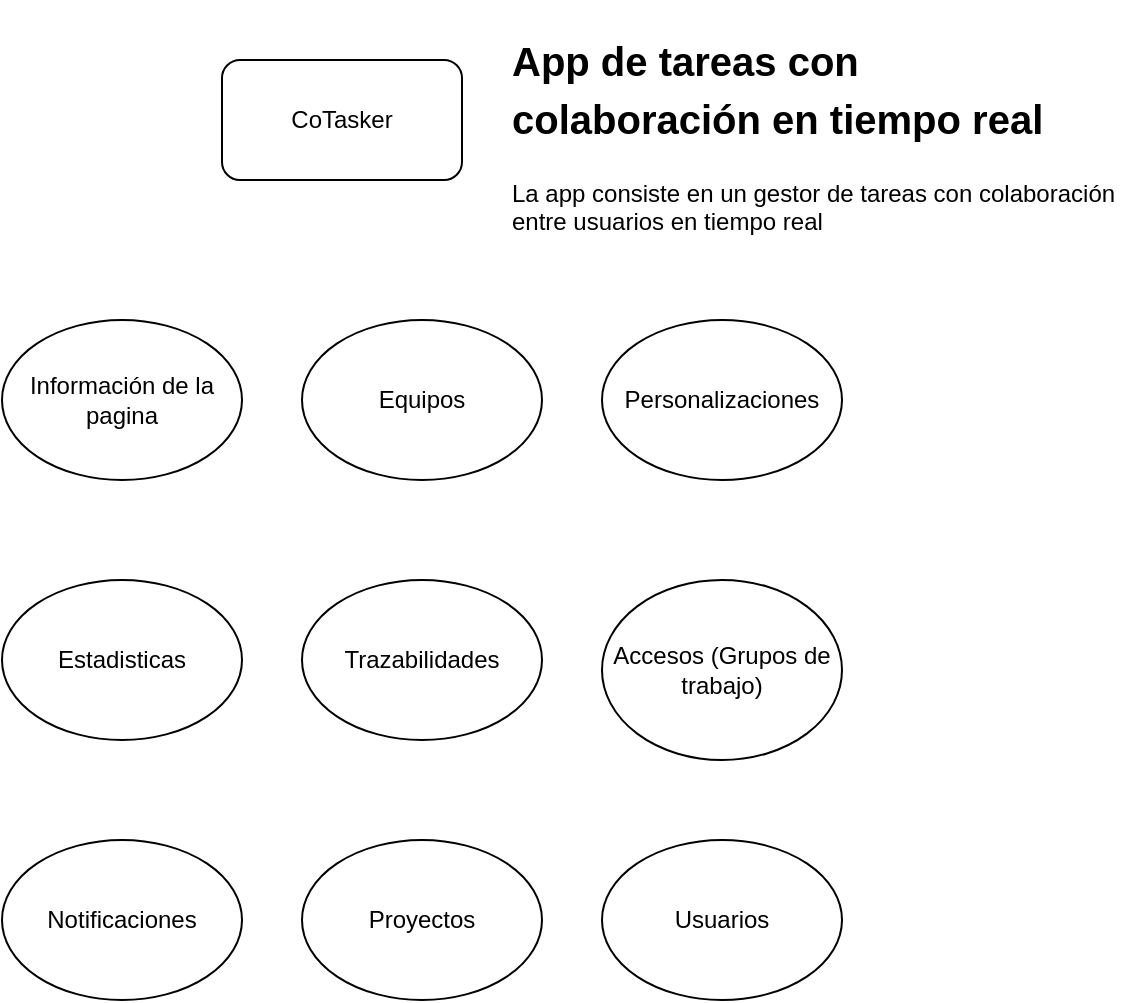 <mxfile version="21.7.1" type="github" pages="13">
  <diagram id="-_urdX1vq66WWAMTATVX" name="BigPicture">
    <mxGraphModel dx="1707" dy="488" grid="1" gridSize="10" guides="1" tooltips="1" connect="1" arrows="1" fold="1" page="1" pageScale="1" pageWidth="827" pageHeight="1169" math="0" shadow="0">
      <root>
        <mxCell id="0" />
        <mxCell id="1" parent="0" />
        <mxCell id="rP6NSvXNEWtpc3NlXa1u-1" value="CoTasker" style="rounded=1;whiteSpace=wrap;html=1;" parent="1" vertex="1">
          <mxGeometry x="-540" y="30" width="120" height="60" as="geometry" />
        </mxCell>
        <mxCell id="rP6NSvXNEWtpc3NlXa1u-2" value="&lt;h1&gt;&lt;font style=&quot;font-size: 20px;&quot;&gt;App de tareas con colaboración en tiempo real&lt;/font&gt;&lt;/h1&gt;&lt;p&gt;La app consiste en un gestor de tareas con colaboración entre usuarios en tiempo real&lt;/p&gt;" style="text;html=1;strokeColor=none;fillColor=none;spacing=5;spacingTop=-20;whiteSpace=wrap;overflow=hidden;rounded=0;" parent="1" vertex="1">
          <mxGeometry x="-400" y="10" width="310" height="120" as="geometry" />
        </mxCell>
        <mxCell id="ZqHgWc77tvf-YzsmwLuc-1" value="Información de la pagina" style="ellipse;whiteSpace=wrap;html=1;fillColor=#FFFFFF;strokeColor=#000000;" parent="1" vertex="1">
          <mxGeometry x="-650" y="160" width="120" height="80" as="geometry" />
        </mxCell>
        <mxCell id="ZqHgWc77tvf-YzsmwLuc-4" value="Equipos" style="ellipse;whiteSpace=wrap;html=1;strokeColor=#000000;fillColor=#FFFFFF;" parent="1" vertex="1">
          <mxGeometry x="-500" y="160" width="120" height="80" as="geometry" />
        </mxCell>
        <mxCell id="ZqHgWc77tvf-YzsmwLuc-5" value="Usuarios" style="ellipse;whiteSpace=wrap;html=1;fillColor=#FFFFFF;strokeColor=#000000;" parent="1" vertex="1">
          <mxGeometry x="-350" y="420" width="120" height="80" as="geometry" />
        </mxCell>
        <mxCell id="ZqHgWc77tvf-YzsmwLuc-7" value="Trazabilidades" style="ellipse;whiteSpace=wrap;html=1;fillColor=#FFFFFF;strokeColor=#000000;" parent="1" vertex="1">
          <mxGeometry x="-500" y="290" width="120" height="80" as="geometry" />
        </mxCell>
        <mxCell id="ZqHgWc77tvf-YzsmwLuc-8" value="Proyectos" style="ellipse;whiteSpace=wrap;html=1;strokeColor=#000000;fillColor=#FFFFFF;" parent="1" vertex="1">
          <mxGeometry x="-500" y="420" width="120" height="80" as="geometry" />
        </mxCell>
        <mxCell id="ZqHgWc77tvf-YzsmwLuc-9" value="Personalizaciones" style="ellipse;whiteSpace=wrap;html=1;fillColor=#FFFFFF;strokeColor=#000000;" parent="1" vertex="1">
          <mxGeometry x="-350" y="160" width="120" height="80" as="geometry" />
        </mxCell>
        <mxCell id="ZqHgWc77tvf-YzsmwLuc-10" value="Estadisticas" style="ellipse;whiteSpace=wrap;html=1;fillColor=#FFFFFF;strokeColor=#000000;" parent="1" vertex="1">
          <mxGeometry x="-650" y="290" width="120" height="80" as="geometry" />
        </mxCell>
        <mxCell id="ZqHgWc77tvf-YzsmwLuc-11" value="Accesos (Grupos de trabajo)" style="ellipse;whiteSpace=wrap;html=1;fillColor=#FFFFFF;strokeColor=#000000;" parent="1" vertex="1">
          <mxGeometry x="-350" y="290" width="120" height="90" as="geometry" />
        </mxCell>
        <mxCell id="ZqHgWc77tvf-YzsmwLuc-12" value="Notificaciones" style="ellipse;whiteSpace=wrap;html=1;fillColor=#FFFFFF;strokeColor=#000000;" parent="1" vertex="1">
          <mxGeometry x="-650" y="420" width="120" height="80" as="geometry" />
        </mxCell>
      </root>
    </mxGraphModel>
  </diagram>
  <diagram name="BoundedContext" id="NvzPgabB56JG8CDr3OxP">
    <mxGraphModel dx="2465" dy="905" grid="1" gridSize="10" guides="1" tooltips="1" connect="1" arrows="1" fold="1" page="1" pageScale="1" pageWidth="827" pageHeight="1169" math="0" shadow="0">
      <root>
        <mxCell id="0" />
        <mxCell id="1" parent="0" />
        <mxCell id="ttlBFWV9nzo2t8zSkw92-1" value="Información de la pagina" style="ellipse;whiteSpace=wrap;html=1;" parent="1" vertex="1">
          <mxGeometry x="440" y="200" width="120" height="80" as="geometry" />
        </mxCell>
        <mxCell id="ZmHv-c_pWD6cAZIfexId-2" style="edgeStyle=orthogonalEdgeStyle;rounded=0;orthogonalLoop=1;jettySize=auto;html=1;exitX=0.5;exitY=1;exitDx=0;exitDy=0;entryX=0.5;entryY=0;entryDx=0;entryDy=0;" parent="1" source="ZmHv-c_pWD6cAZIfexId-3" target="ttlBFWV9nzo2t8zSkw92-12" edge="1">
          <mxGeometry relative="1" as="geometry">
            <mxPoint x="170" y="880" as="targetPoint" />
            <mxPoint x="-90" y="710" as="sourcePoint" />
            <Array as="points">
              <mxPoint x="250" y="750" />
              <mxPoint x="250" y="750" />
            </Array>
          </mxGeometry>
        </mxCell>
        <mxCell id="tkBiDsTuhnCuzlaUB4Tr-7" style="edgeStyle=orthogonalEdgeStyle;rounded=0;orthogonalLoop=1;jettySize=auto;html=1;exitX=1;exitY=0.5;exitDx=0;exitDy=0;entryX=0;entryY=0.5;entryDx=0;entryDy=0;" parent="1" source="ttlBFWV9nzo2t8zSkw92-4" target="ttlBFWV9nzo2t8zSkw92-5" edge="1">
          <mxGeometry relative="1" as="geometry">
            <Array as="points">
              <mxPoint x="430" y="640" />
            </Array>
          </mxGeometry>
        </mxCell>
        <mxCell id="ttlBFWV9nzo2t8zSkw92-4" value="Equipos" style="ellipse;whiteSpace=wrap;html=1;" parent="1" vertex="1">
          <mxGeometry x="190" y="600" width="120" height="80" as="geometry" />
        </mxCell>
        <mxCell id="ttlBFWV9nzo2t8zSkw92-5" value="Usuarios" style="ellipse;whiteSpace=wrap;html=1;" parent="1" vertex="1">
          <mxGeometry x="450" y="600" width="120" height="80" as="geometry" />
        </mxCell>
        <mxCell id="ttlBFWV9nzo2t8zSkw92-7" value="Trazabilidades" style="ellipse;whiteSpace=wrap;html=1;" parent="1" vertex="1">
          <mxGeometry x="195" y="210" width="120" height="80" as="geometry" />
        </mxCell>
        <mxCell id="ttlBFWV9nzo2t8zSkw92-9" value="Proyectos" style="ellipse;whiteSpace=wrap;html=1;" parent="1" vertex="1">
          <mxGeometry x="-100" y="210" width="120" height="80" as="geometry" />
        </mxCell>
        <mxCell id="PBFxAmzimJYQdmiifj5L-1" style="edgeStyle=orthogonalEdgeStyle;rounded=0;orthogonalLoop=1;jettySize=auto;html=1;" parent="1" source="ttlBFWV9nzo2t8zSkw92-10" target="ttlBFWV9nzo2t8zSkw92-5" edge="1">
          <mxGeometry relative="1" as="geometry" />
        </mxCell>
        <mxCell id="ttlBFWV9nzo2t8zSkw92-10" value="Personalizaciones" style="ellipse;whiteSpace=wrap;html=1;" parent="1" vertex="1">
          <mxGeometry x="750" y="600" width="120" height="80" as="geometry" />
        </mxCell>
        <mxCell id="ttlBFWV9nzo2t8zSkw92-11" value="Estadisticas" style="ellipse;whiteSpace=wrap;html=1;" parent="1" vertex="1">
          <mxGeometry x="-200" y="470" width="120" height="80" as="geometry" />
        </mxCell>
        <mxCell id="7yS33zgep3_2E9pjmIlv-1" style="edgeStyle=orthogonalEdgeStyle;rounded=0;orthogonalLoop=1;jettySize=auto;html=1;exitX=1;exitY=0.5;exitDx=0;exitDy=0;entryX=0.25;entryY=0.936;entryDx=0;entryDy=0;entryPerimeter=0;" parent="1" target="ttlBFWV9nzo2t8zSkw92-5" edge="1">
          <mxGeometry relative="1" as="geometry">
            <mxPoint x="310" y="830.68" as="sourcePoint" />
            <mxPoint x="480" y="690" as="targetPoint" />
            <Array as="points">
              <mxPoint x="480" y="831" />
            </Array>
          </mxGeometry>
        </mxCell>
        <mxCell id="ttlBFWV9nzo2t8zSkw92-12" value="Accesos (Grupos de trabajo)" style="ellipse;whiteSpace=wrap;html=1;" parent="1" vertex="1">
          <mxGeometry x="190" y="780" width="120" height="90" as="geometry" />
        </mxCell>
        <mxCell id="iD646IqgdquP3K6wcB---1" style="edgeStyle=orthogonalEdgeStyle;rounded=0;orthogonalLoop=1;jettySize=auto;html=1;exitX=0.5;exitY=1;exitDx=0;exitDy=0;entryX=0;entryY=0.5;entryDx=0;entryDy=0;" parent="1" source="ttlBFWV9nzo2t8zSkw92-13" target="ttlBFWV9nzo2t8zSkw92-12" edge="1">
          <mxGeometry relative="1" as="geometry">
            <Array as="points">
              <mxPoint x="-310" y="825" />
            </Array>
            <mxPoint x="-215" y="389.93" as="sourcePoint" />
            <mxPoint x="110" y="830" as="targetPoint" />
          </mxGeometry>
        </mxCell>
        <mxCell id="7yS33zgep3_2E9pjmIlv-3" style="edgeStyle=orthogonalEdgeStyle;rounded=0;orthogonalLoop=1;jettySize=auto;html=1;exitX=0;exitY=0.5;exitDx=0;exitDy=0;entryX=0.5;entryY=1;entryDx=0;entryDy=0;" parent="1" source="ttlBFWV9nzo2t8zSkw92-13" target="ttlBFWV9nzo2t8zSkw92-5" edge="1">
          <mxGeometry relative="1" as="geometry">
            <mxPoint x="-390" y="944" as="targetPoint" />
            <Array as="points">
              <mxPoint x="-390" y="250" />
              <mxPoint x="-390" y="890" />
              <mxPoint x="510" y="890" />
            </Array>
          </mxGeometry>
        </mxCell>
        <mxCell id="ttlBFWV9nzo2t8zSkw92-13" value="Notificaciones" style="ellipse;whiteSpace=wrap;html=1;" parent="1" vertex="1">
          <mxGeometry x="-370" y="210" width="120" height="80" as="geometry" />
        </mxCell>
        <mxCell id="ttlBFWV9nzo2t8zSkw92-14" style="edgeStyle=orthogonalEdgeStyle;rounded=0;orthogonalLoop=1;jettySize=auto;html=1;entryX=1;entryY=0.5;entryDx=0;entryDy=0;exitX=0;exitY=0.5;exitDx=0;exitDy=0;" parent="1" source="ttlBFWV9nzo2t8zSkw92-15" target="ttlBFWV9nzo2t8zSkw92-9" edge="1">
          <mxGeometry relative="1" as="geometry">
            <mxPoint x="33" y="240" as="targetPoint" />
            <Array as="points">
              <mxPoint x="170" y="250" />
            </Array>
          </mxGeometry>
        </mxCell>
        <mxCell id="ttlBFWV9nzo2t8zSkw92-15" value="A&lt;br&gt;C&lt;br&gt;L" style="rounded=0;whiteSpace=wrap;html=1;" parent="1" vertex="1">
          <mxGeometry x="170" y="220" width="30" height="60" as="geometry" />
        </mxCell>
        <mxCell id="tkBiDsTuhnCuzlaUB4Tr-1" style="edgeStyle=orthogonalEdgeStyle;rounded=0;orthogonalLoop=1;jettySize=auto;html=1;exitX=0;exitY=0.5;exitDx=0;exitDy=0;entryX=1;entryY=1;entryDx=0;entryDy=0;" parent="1" target="ttlBFWV9nzo2t8zSkw92-9" edge="1">
          <mxGeometry relative="1" as="geometry">
            <mxPoint x="200" y="640" as="sourcePoint" />
            <mxPoint x="-10" y="340" as="targetPoint" />
            <Array as="points">
              <mxPoint x="2" y="640" />
            </Array>
          </mxGeometry>
        </mxCell>
        <mxCell id="ttlBFWV9nzo2t8zSkw92-21" value="O&lt;br&gt;H&lt;br&gt;S" style="rounded=0;whiteSpace=wrap;html=1;" parent="1" vertex="1">
          <mxGeometry x="170" y="610" width="30" height="60" as="geometry" />
        </mxCell>
        <mxCell id="2BJsDeJyGvyVVZNBOrdq-4" style="edgeStyle=orthogonalEdgeStyle;rounded=0;orthogonalLoop=1;jettySize=auto;html=1;entryX=0;entryY=0.5;entryDx=0;entryDy=0;exitX=1;exitY=0.5;exitDx=0;exitDy=0;" parent="1" source="ttlBFWV9nzo2t8zSkw92-13" target="ttlBFWV9nzo2t8zSkw92-9" edge="1">
          <mxGeometry relative="1" as="geometry">
            <mxPoint x="-230" y="240" as="sourcePoint" />
            <mxPoint x="-87" y="240" as="targetPoint" />
          </mxGeometry>
        </mxCell>
        <mxCell id="MDF1b_k22Hcv3B6S5um3-2" style="edgeStyle=orthogonalEdgeStyle;rounded=0;orthogonalLoop=1;jettySize=auto;html=1;entryX=0;entryY=1;entryDx=0;entryDy=0;" parent="1" source="ttlBFWV9nzo2t8zSkw92-29" target="ttlBFWV9nzo2t8zSkw92-9" edge="1">
          <mxGeometry relative="1" as="geometry" />
        </mxCell>
        <mxCell id="ttlBFWV9nzo2t8zSkw92-29" value="OHS" style="rounded=0;whiteSpace=wrap;html=1;" parent="1" vertex="1">
          <mxGeometry x="-182.5" y="440" width="85" height="40" as="geometry" />
        </mxCell>
        <mxCell id="ttlBFWV9nzo2t8zSkw92-32" value="Conformista" style="text;html=1;strokeColor=none;fillColor=none;align=center;verticalAlign=middle;whiteSpace=wrap;rounded=0;" parent="1" vertex="1">
          <mxGeometry x="630" y="610" width="60" height="30" as="geometry" />
        </mxCell>
        <mxCell id="ttlBFWV9nzo2t8zSkw92-33" value="D" style="text;html=1;strokeColor=none;fillColor=none;align=center;verticalAlign=middle;whiteSpace=wrap;rounded=0;" parent="1" vertex="1">
          <mxGeometry x="700" y="610" width="60" height="30" as="geometry" />
        </mxCell>
        <mxCell id="ttlBFWV9nzo2t8zSkw92-34" value="U" style="text;html=1;strokeColor=none;fillColor=none;align=center;verticalAlign=middle;whiteSpace=wrap;rounded=0;" parent="1" vertex="1">
          <mxGeometry x="550" y="610" width="60" height="30" as="geometry" />
        </mxCell>
        <mxCell id="ttlBFWV9nzo2t8zSkw92-39" value="CoTasker" style="rounded=1;whiteSpace=wrap;html=1;" parent="1" vertex="1">
          <mxGeometry x="-270" y="40" width="120" height="60" as="geometry" />
        </mxCell>
        <mxCell id="ttlBFWV9nzo2t8zSkw92-40" value="&lt;h1&gt;&lt;font style=&quot;font-size: 20px;&quot;&gt;App de tareas con colaboración en tiempo real&lt;/font&gt;&lt;/h1&gt;&lt;p&gt;La app consiste en un gestor de taraes con colaboración entre usuarios en tiempo real&lt;/p&gt;" style="text;html=1;strokeColor=none;fillColor=none;spacing=5;spacingTop=-20;whiteSpace=wrap;overflow=hidden;rounded=0;" parent="1" vertex="1">
          <mxGeometry x="-130" y="20" width="310" height="120" as="geometry" />
        </mxCell>
        <mxCell id="ZmHv-c_pWD6cAZIfexId-1" style="edgeStyle=orthogonalEdgeStyle;rounded=0;orthogonalLoop=1;jettySize=auto;html=1;exitX=0.5;exitY=1;exitDx=0;exitDy=0;" parent="1" source="ttlBFWV9nzo2t8zSkw92-12" target="ttlBFWV9nzo2t8zSkw92-12" edge="1">
          <mxGeometry relative="1" as="geometry" />
        </mxCell>
        <mxCell id="ZmHv-c_pWD6cAZIfexId-4" value="" style="edgeStyle=orthogonalEdgeStyle;rounded=0;orthogonalLoop=1;jettySize=auto;html=1;exitX=0.5;exitY=1;exitDx=0;exitDy=0;entryX=0.5;entryY=1;entryDx=0;entryDy=0;" parent="1" source="ttlBFWV9nzo2t8zSkw92-4" target="ZmHv-c_pWD6cAZIfexId-3" edge="1">
          <mxGeometry relative="1" as="geometry">
            <mxPoint x="730" y="685" as="targetPoint" />
            <mxPoint x="250" y="680" as="sourcePoint" />
            <Array as="points" />
          </mxGeometry>
        </mxCell>
        <mxCell id="ZmHv-c_pWD6cAZIfexId-3" value="ACL" style="rounded=0;whiteSpace=wrap;html=1;" parent="1" vertex="1">
          <mxGeometry x="215" y="670" width="70" height="30" as="geometry" />
        </mxCell>
        <mxCell id="tkBiDsTuhnCuzlaUB4Tr-8" value="Conformista" style="text;html=1;strokeColor=none;fillColor=none;align=center;verticalAlign=middle;whiteSpace=wrap;rounded=0;" parent="1" vertex="1">
          <mxGeometry x="345" y="610" width="60" height="30" as="geometry" />
        </mxCell>
        <mxCell id="tkBiDsTuhnCuzlaUB4Tr-9" value="U" style="text;html=1;strokeColor=none;fillColor=none;align=center;verticalAlign=middle;whiteSpace=wrap;rounded=0;" parent="1" vertex="1">
          <mxGeometry x="405" y="610" width="60" height="30" as="geometry" />
        </mxCell>
        <mxCell id="WwSeo3M2DTEm2g-dlI4W-1" value="PartnerShip" style="text;html=1;strokeColor=none;fillColor=none;align=center;verticalAlign=middle;whiteSpace=wrap;rounded=0;" parent="1" vertex="1">
          <mxGeometry x="-210" y="225" width="60" height="30" as="geometry" />
        </mxCell>
        <mxCell id="UO8W041eSeWvJJt7fPCa-2" value="D" style="text;html=1;strokeColor=none;fillColor=none;align=center;verticalAlign=middle;whiteSpace=wrap;rounded=0;" parent="1" vertex="1">
          <mxGeometry x="290" y="610" width="60" height="30" as="geometry" />
        </mxCell>
        <mxCell id="UO8W041eSeWvJJt7fPCa-3" value="PartnerShip" style="text;html=1;strokeColor=none;fillColor=none;align=center;verticalAlign=middle;whiteSpace=wrap;rounded=0;" parent="1" vertex="1">
          <mxGeometry x="-340" y="720" width="60" height="30" as="geometry" />
        </mxCell>
        <mxCell id="FQrCYryCg1cHTC-tPSar-1" value="PartnerShip" style="text;html=1;strokeColor=none;fillColor=none;align=center;verticalAlign=middle;whiteSpace=wrap;rounded=0;" parent="1" vertex="1">
          <mxGeometry x="-413" y="820" width="60" height="30" as="geometry" />
        </mxCell>
      </root>
    </mxGraphModel>
  </diagram>
  <diagram id="WelAj7SbBxIv_Q1g23-m" name="AnemicModelProjects">
    <mxGraphModel dx="2465" dy="905" grid="1" gridSize="10" guides="1" tooltips="1" connect="1" arrows="1" fold="1" page="1" pageScale="1" pageWidth="827" pageHeight="1169" math="0" shadow="0">
      <root>
        <mxCell id="0" />
        <mxCell id="1" parent="0" />
        <mxCell id="NuPRa1doHowlcoc3kuhc-40" style="edgeStyle=orthogonalEdgeStyle;rounded=0;orthogonalLoop=1;jettySize=auto;html=1;entryX=1;entryY=0.5;entryDx=0;entryDy=0;endArrow=none;endFill=0;" parent="1" source="jQ_zqVLYkdN_BXHNdbQQ-1" target="NuPRa1doHowlcoc3kuhc-39" edge="1">
          <mxGeometry relative="1" as="geometry" />
        </mxCell>
        <mxCell id="VUbkiihBtzGgc1g_Xa0Y-1" style="edgeStyle=orthogonalEdgeStyle;rounded=0;orthogonalLoop=1;jettySize=auto;html=1;endArrow=none;endFill=0;" parent="1" source="jQ_zqVLYkdN_BXHNdbQQ-1" target="mCVzJSRECDuOdKqiHJ4i-1" edge="1">
          <mxGeometry relative="1" as="geometry" />
        </mxCell>
        <mxCell id="sdYCNsRZs00eZ-kCW0iI-2" style="edgeStyle=orthogonalEdgeStyle;rounded=0;orthogonalLoop=1;jettySize=auto;html=1;entryX=0.5;entryY=0;entryDx=0;entryDy=0;endArrow=none;endFill=0;" parent="1" source="jQ_zqVLYkdN_BXHNdbQQ-1" target="sdYCNsRZs00eZ-kCW0iI-1" edge="1">
          <mxGeometry relative="1" as="geometry" />
        </mxCell>
        <mxCell id="jQ_zqVLYkdN_BXHNdbQQ-1" value="Proyecto" style="rounded=0;whiteSpace=wrap;html=1;" parent="1" vertex="1">
          <mxGeometry x="375.5" y="440" width="150" height="60" as="geometry" />
        </mxCell>
        <mxCell id="NuPRa1doHowlcoc3kuhc-6" value="esta" style="text;html=1;strokeColor=none;fillColor=none;align=center;verticalAlign=middle;whiteSpace=wrap;rounded=0;" parent="1" vertex="1">
          <mxGeometry x="-110" y="535" width="40" height="30" as="geometry" />
        </mxCell>
        <mxCell id="NuPRa1doHowlcoc3kuhc-7" value="" style="endArrow=classic;html=1;rounded=0;exitX=0.75;exitY=1;exitDx=0;exitDy=0;" parent="1" edge="1">
          <mxGeometry width="50" height="50" relative="1" as="geometry">
            <mxPoint x="-69.0" y="580" as="sourcePoint" />
            <mxPoint x="-69" y="526" as="targetPoint" />
          </mxGeometry>
        </mxCell>
        <mxCell id="NuPRa1doHowlcoc3kuhc-8" value="1...*" style="text;html=1;strokeColor=none;fillColor=none;align=center;verticalAlign=middle;whiteSpace=wrap;rounded=0;" parent="1" vertex="1">
          <mxGeometry x="-130" y="500" width="60" height="30" as="geometry" />
        </mxCell>
        <mxCell id="NuPRa1doHowlcoc3kuhc-9" value="1" style="text;html=1;strokeColor=none;fillColor=none;align=center;verticalAlign=middle;whiteSpace=wrap;rounded=0;" parent="1" vertex="1">
          <mxGeometry x="-170" y="572" width="60" height="30" as="geometry" />
        </mxCell>
        <mxCell id="NuPRa1doHowlcoc3kuhc-10" value="tiene" style="text;html=1;strokeColor=none;fillColor=none;align=center;verticalAlign=middle;whiteSpace=wrap;rounded=0;" parent="1" vertex="1">
          <mxGeometry x="-170" y="535" width="60" height="30" as="geometry" />
        </mxCell>
        <mxCell id="NuPRa1doHowlcoc3kuhc-12" style="edgeStyle=orthogonalEdgeStyle;rounded=0;orthogonalLoop=1;jettySize=auto;html=1;exitX=0.5;exitY=0;exitDx=0;exitDy=0;endArrow=none;endFill=0;" parent="1" source="NuPRa1doHowlcoc3kuhc-13" target="NuPRa1doHowlcoc3kuhc-41" edge="1">
          <mxGeometry relative="1" as="geometry">
            <mxPoint x="-108" y="516" as="targetPoint" />
          </mxGeometry>
        </mxCell>
        <mxCell id="NuPRa1doHowlcoc3kuhc-13" value="Estado" style="rounded=0;whiteSpace=wrap;html=1;" parent="1" vertex="1">
          <mxGeometry x="-180" y="602" width="120" height="60" as="geometry" />
        </mxCell>
        <mxCell id="NuPRa1doHowlcoc3kuhc-15" value="tiene&lt;br&gt;" style="text;html=1;align=center;verticalAlign=middle;resizable=0;points=[];autosize=1;strokeColor=none;fillColor=none;" parent="1" vertex="1">
          <mxGeometry x="283.5" y="430" width="50" height="30" as="geometry" />
        </mxCell>
        <mxCell id="NuPRa1doHowlcoc3kuhc-17" value="" style="endArrow=classic;html=1;rounded=0;" parent="1" edge="1">
          <mxGeometry width="50" height="50" relative="1" as="geometry">
            <mxPoint x="333.5" y="430" as="sourcePoint" />
            <mxPoint x="283.5" y="430" as="targetPoint" />
            <Array as="points">
              <mxPoint x="323.5" y="430" />
            </Array>
          </mxGeometry>
        </mxCell>
        <mxCell id="NuPRa1doHowlcoc3kuhc-18" value="1" style="text;html=1;align=center;verticalAlign=middle;resizable=0;points=[];autosize=1;strokeColor=none;fillColor=none;" parent="1" vertex="1">
          <mxGeometry x="345.5" y="470" width="30" height="30" as="geometry" />
        </mxCell>
        <mxCell id="NuPRa1doHowlcoc3kuhc-19" value="1...*" style="text;html=1;align=center;verticalAlign=middle;resizable=0;points=[];autosize=1;strokeColor=none;fillColor=none;" parent="1" vertex="1">
          <mxGeometry x="237.5" y="440" width="40" height="30" as="geometry" />
        </mxCell>
        <mxCell id="NuPRa1doHowlcoc3kuhc-21" value="" style="endArrow=classic;html=1;rounded=0;" parent="1" edge="1">
          <mxGeometry width="50" height="50" relative="1" as="geometry">
            <mxPoint x="-160" y="562" as="sourcePoint" />
            <mxPoint x="-160" y="572" as="targetPoint" />
            <Array as="points">
              <mxPoint x="-160" y="522" />
            </Array>
          </mxGeometry>
        </mxCell>
        <mxCell id="3YgFwXJ9IJS78Im-E0H3-3" style="edgeStyle=orthogonalEdgeStyle;rounded=0;orthogonalLoop=1;jettySize=auto;html=1;entryX=0.5;entryY=0;entryDx=0;entryDy=0;endArrow=none;endFill=0;" parent="1" source="NuPRa1doHowlcoc3kuhc-39" target="3YgFwXJ9IJS78Im-E0H3-2" edge="1">
          <mxGeometry relative="1" as="geometry" />
        </mxCell>
        <mxCell id="mfLNNFBR1lXYuyIDzp0Y-2" style="edgeStyle=orthogonalEdgeStyle;rounded=0;orthogonalLoop=1;jettySize=auto;html=1;entryX=0.5;entryY=1;entryDx=0;entryDy=0;endArrow=none;endFill=0;" parent="1" source="NuPRa1doHowlcoc3kuhc-39" target="mfLNNFBR1lXYuyIDzp0Y-1" edge="1">
          <mxGeometry relative="1" as="geometry" />
        </mxCell>
        <mxCell id="NuPRa1doHowlcoc3kuhc-39" value="ListaTareas" style="rounded=0;whiteSpace=wrap;html=1;" parent="1" vertex="1">
          <mxGeometry x="87.5" y="440" width="150" height="60" as="geometry" />
        </mxCell>
        <mxCell id="NuPRa1doHowlcoc3kuhc-41" value="Tarea" style="rounded=0;whiteSpace=wrap;html=1;" parent="1" vertex="1">
          <mxGeometry x="-180" y="440" width="120" height="60" as="geometry" />
        </mxCell>
        <mxCell id="NuPRa1doHowlcoc3kuhc-42" value="esta&lt;br&gt;" style="text;html=1;align=center;verticalAlign=middle;resizable=0;points=[];autosize=1;strokeColor=none;fillColor=none;" parent="1" vertex="1">
          <mxGeometry x="283.5" y="469" width="50" height="30" as="geometry" />
        </mxCell>
        <mxCell id="NuPRa1doHowlcoc3kuhc-43" value="" style="endArrow=classic;html=1;rounded=0;" parent="1" edge="1">
          <mxGeometry width="50" height="50" relative="1" as="geometry">
            <mxPoint x="283.5" y="499" as="sourcePoint" />
            <mxPoint x="333.5" y="499" as="targetPoint" />
          </mxGeometry>
        </mxCell>
        <mxCell id="NuPRa1doHowlcoc3kuhc-44" style="edgeStyle=orthogonalEdgeStyle;rounded=0;orthogonalLoop=1;jettySize=auto;html=1;entryX=1;entryY=0.5;entryDx=0;entryDy=0;endArrow=none;endFill=0;" parent="1" source="NuPRa1doHowlcoc3kuhc-39" target="NuPRa1doHowlcoc3kuhc-41" edge="1">
          <mxGeometry relative="1" as="geometry">
            <mxPoint x="90" y="469" as="sourcePoint" />
            <mxPoint x="-49.5" y="469" as="targetPoint" />
          </mxGeometry>
        </mxCell>
        <mxCell id="NuPRa1doHowlcoc3kuhc-45" value="tiene&lt;br&gt;" style="text;html=1;align=center;verticalAlign=middle;resizable=0;points=[];autosize=1;strokeColor=none;fillColor=none;" parent="1" vertex="1">
          <mxGeometry x="-12" y="439" width="50" height="30" as="geometry" />
        </mxCell>
        <mxCell id="NuPRa1doHowlcoc3kuhc-46" value="" style="endArrow=classic;html=1;rounded=0;" parent="1" edge="1">
          <mxGeometry width="50" height="50" relative="1" as="geometry">
            <mxPoint x="38" y="440" as="sourcePoint" />
            <mxPoint x="-12" y="440" as="targetPoint" />
            <Array as="points">
              <mxPoint x="28" y="440" />
            </Array>
          </mxGeometry>
        </mxCell>
        <mxCell id="NuPRa1doHowlcoc3kuhc-47" value="1" style="text;html=1;align=center;verticalAlign=middle;resizable=0;points=[];autosize=1;strokeColor=none;fillColor=none;" parent="1" vertex="1">
          <mxGeometry x="57.5" y="470" width="30" height="30" as="geometry" />
        </mxCell>
        <mxCell id="NuPRa1doHowlcoc3kuhc-48" value="1...*" style="text;html=1;align=center;verticalAlign=middle;resizable=0;points=[];autosize=1;strokeColor=none;fillColor=none;" parent="1" vertex="1">
          <mxGeometry x="-60" y="440" width="40" height="30" as="geometry" />
        </mxCell>
        <mxCell id="NuPRa1doHowlcoc3kuhc-49" value="esta&lt;br&gt;" style="text;html=1;align=center;verticalAlign=middle;resizable=0;points=[];autosize=1;strokeColor=none;fillColor=none;" parent="1" vertex="1">
          <mxGeometry x="-12" y="468" width="50" height="30" as="geometry" />
        </mxCell>
        <mxCell id="NuPRa1doHowlcoc3kuhc-50" value="" style="endArrow=classic;html=1;rounded=0;" parent="1" edge="1">
          <mxGeometry width="50" height="50" relative="1" as="geometry">
            <mxPoint x="-12" y="498" as="sourcePoint" />
            <mxPoint x="38" y="498" as="targetPoint" />
          </mxGeometry>
        </mxCell>
        <mxCell id="mCVzJSRECDuOdKqiHJ4i-1" value="Métrica" style="rounded=0;whiteSpace=wrap;html=1;fillColor=#ffe6cc;strokeColor=#d79b00;" parent="1" vertex="1">
          <mxGeometry x="375.5" y="280" width="150" height="60" as="geometry" />
        </mxCell>
        <mxCell id="VUbkiihBtzGgc1g_Xa0Y-2" value="tiene" style="text;html=1;strokeColor=none;fillColor=none;align=center;verticalAlign=middle;whiteSpace=wrap;rounded=0;" parent="1" vertex="1">
          <mxGeometry x="450" y="380" width="60" height="30" as="geometry" />
        </mxCell>
        <mxCell id="VUbkiihBtzGgc1g_Xa0Y-3" value="" style="endArrow=classic;html=1;rounded=0;" parent="1" edge="1">
          <mxGeometry width="50" height="50" relative="1" as="geometry">
            <mxPoint x="501" y="413" as="sourcePoint" />
            <mxPoint x="501" y="371" as="targetPoint" />
          </mxGeometry>
        </mxCell>
        <mxCell id="VUbkiihBtzGgc1g_Xa0Y-4" value="1...*" style="text;html=1;strokeColor=none;fillColor=none;align=center;verticalAlign=middle;whiteSpace=wrap;rounded=0;" parent="1" vertex="1">
          <mxGeometry x="440" y="340" width="60" height="30" as="geometry" />
        </mxCell>
        <mxCell id="VUbkiihBtzGgc1g_Xa0Y-5" value="1" style="text;html=1;align=center;verticalAlign=middle;resizable=0;points=[];autosize=1;strokeColor=none;fillColor=none;" parent="1" vertex="1">
          <mxGeometry x="419" y="410" width="30" height="30" as="geometry" />
        </mxCell>
        <mxCell id="rViRenLa6ZZZOnxNd8K8-1" value="(Estadistica)" style="text;html=1;strokeColor=none;fillColor=none;align=center;verticalAlign=middle;whiteSpace=wrap;rounded=0;" parent="1" vertex="1">
          <mxGeometry x="420.5" y="250" width="60" height="30" as="geometry" />
        </mxCell>
        <mxCell id="3YgFwXJ9IJS78Im-E0H3-2" value="Evento" style="rounded=0;whiteSpace=wrap;html=1;fillColor=#dae8fc;strokeColor=#6c8ebf;" parent="1" vertex="1">
          <mxGeometry x="87.5" y="602" width="150" height="60" as="geometry" />
        </mxCell>
        <mxCell id="3YgFwXJ9IJS78Im-E0H3-4" value="esta" style="text;html=1;strokeColor=none;fillColor=none;align=center;verticalAlign=middle;whiteSpace=wrap;rounded=0;" parent="1" vertex="1">
          <mxGeometry x="394" y="373" width="60" height="30" as="geometry" />
        </mxCell>
        <mxCell id="3YgFwXJ9IJS78Im-E0H3-5" value="" style="endArrow=classic;html=1;rounded=0;" parent="1" edge="1">
          <mxGeometry width="50" height="50" relative="1" as="geometry">
            <mxPoint x="404" y="400" as="sourcePoint" />
            <mxPoint x="404" y="410" as="targetPoint" />
            <Array as="points">
              <mxPoint x="404" y="360" />
            </Array>
          </mxGeometry>
        </mxCell>
        <mxCell id="3YgFwXJ9IJS78Im-E0H3-6" value="esta" style="text;html=1;strokeColor=none;fillColor=none;align=center;verticalAlign=middle;whiteSpace=wrap;rounded=0;" parent="1" vertex="1">
          <mxGeometry x="170" y="532" width="40" height="30" as="geometry" />
        </mxCell>
        <mxCell id="3YgFwXJ9IJS78Im-E0H3-7" value="" style="endArrow=classic;html=1;rounded=0;exitX=0.75;exitY=1;exitDx=0;exitDy=0;" parent="1" edge="1">
          <mxGeometry width="50" height="50" relative="1" as="geometry">
            <mxPoint x="211.0" y="577" as="sourcePoint" />
            <mxPoint x="211" y="523" as="targetPoint" />
          </mxGeometry>
        </mxCell>
        <mxCell id="3YgFwXJ9IJS78Im-E0H3-8" value="tiene" style="text;html=1;strokeColor=none;fillColor=none;align=center;verticalAlign=middle;whiteSpace=wrap;rounded=0;" parent="1" vertex="1">
          <mxGeometry x="110" y="535" width="60" height="30" as="geometry" />
        </mxCell>
        <mxCell id="3YgFwXJ9IJS78Im-E0H3-9" value="" style="endArrow=classic;html=1;rounded=0;" parent="1" edge="1">
          <mxGeometry width="50" height="50" relative="1" as="geometry">
            <mxPoint x="115" y="562" as="sourcePoint" />
            <mxPoint x="115" y="572" as="targetPoint" />
            <Array as="points">
              <mxPoint x="115" y="522" />
            </Array>
          </mxGeometry>
        </mxCell>
        <mxCell id="3YgFwXJ9IJS78Im-E0H3-10" value="1" style="text;html=1;strokeColor=none;fillColor=none;align=center;verticalAlign=middle;whiteSpace=wrap;rounded=0;" parent="1" vertex="1">
          <mxGeometry x="110" y="572" width="60" height="30" as="geometry" />
        </mxCell>
        <mxCell id="3YgFwXJ9IJS78Im-E0H3-11" value="1" style="text;html=1;strokeColor=none;fillColor=none;align=center;verticalAlign=middle;whiteSpace=wrap;rounded=0;" parent="1" vertex="1">
          <mxGeometry x="160" y="498" width="60" height="30" as="geometry" />
        </mxCell>
        <mxCell id="3YgFwXJ9IJS78Im-E0H3-12" value="(Trazabilidad)" style="text;html=1;strokeColor=none;fillColor=none;align=center;verticalAlign=middle;whiteSpace=wrap;rounded=0;" parent="1" vertex="1">
          <mxGeometry x="130" y="662" width="60" height="30" as="geometry" />
        </mxCell>
        <mxCell id="mfLNNFBR1lXYuyIDzp0Y-1" value="NotificacionTarea" style="rounded=0;whiteSpace=wrap;html=1;fillColor=#d5e8d4;strokeColor=#82b366;" parent="1" vertex="1">
          <mxGeometry x="87.5" y="280" width="150" height="60" as="geometry" />
        </mxCell>
        <mxCell id="RjB-duQlsw01FtDZLDcb-1" value="(Notificaciones)" style="text;html=1;strokeColor=none;fillColor=none;align=center;verticalAlign=middle;whiteSpace=wrap;rounded=0;" parent="1" vertex="1">
          <mxGeometry x="132.5" y="250" width="60" height="30" as="geometry" />
        </mxCell>
        <mxCell id="sdYCNsRZs00eZ-kCW0iI-1" value="Integrante" style="rounded=0;whiteSpace=wrap;html=1;fillColor=#e1d5e7;strokeColor=#9673a6;" parent="1" vertex="1">
          <mxGeometry x="375.5" y="610" width="150" height="60" as="geometry" />
        </mxCell>
        <mxCell id="sdYCNsRZs00eZ-kCW0iI-3" style="edgeStyle=orthogonalEdgeStyle;rounded=0;orthogonalLoop=1;jettySize=auto;html=1;entryX=0.5;entryY=0;entryDx=0;entryDy=0;endArrow=none;endFill=0;" parent="1" edge="1">
          <mxGeometry relative="1" as="geometry">
            <mxPoint x="163" y="342" as="sourcePoint" />
            <mxPoint x="163" y="444" as="targetPoint" />
          </mxGeometry>
        </mxCell>
        <mxCell id="sdYCNsRZs00eZ-kCW0iI-4" value="esta" style="text;html=1;strokeColor=none;fillColor=none;align=center;verticalAlign=middle;whiteSpace=wrap;rounded=0;" parent="1" vertex="1">
          <mxGeometry x="170" y="374" width="40" height="30" as="geometry" />
        </mxCell>
        <mxCell id="sdYCNsRZs00eZ-kCW0iI-5" value="" style="endArrow=classic;html=1;rounded=0;exitX=0.75;exitY=1;exitDx=0;exitDy=0;" parent="1" edge="1">
          <mxGeometry width="50" height="50" relative="1" as="geometry">
            <mxPoint x="211.0" y="419" as="sourcePoint" />
            <mxPoint x="211" y="365" as="targetPoint" />
          </mxGeometry>
        </mxCell>
        <mxCell id="sdYCNsRZs00eZ-kCW0iI-6" value="tiene" style="text;html=1;strokeColor=none;fillColor=none;align=center;verticalAlign=middle;whiteSpace=wrap;rounded=0;" parent="1" vertex="1">
          <mxGeometry x="110" y="377" width="60" height="30" as="geometry" />
        </mxCell>
        <mxCell id="sdYCNsRZs00eZ-kCW0iI-7" value="" style="endArrow=classic;html=1;rounded=0;" parent="1" edge="1">
          <mxGeometry width="50" height="50" relative="1" as="geometry">
            <mxPoint x="115" y="404" as="sourcePoint" />
            <mxPoint x="115" y="414" as="targetPoint" />
            <Array as="points">
              <mxPoint x="115" y="364" />
            </Array>
          </mxGeometry>
        </mxCell>
        <mxCell id="sdYCNsRZs00eZ-kCW0iI-8" value="1" style="text;html=1;strokeColor=none;fillColor=none;align=center;verticalAlign=middle;whiteSpace=wrap;rounded=0;" parent="1" vertex="1">
          <mxGeometry x="110" y="414" width="60" height="30" as="geometry" />
        </mxCell>
        <mxCell id="sdYCNsRZs00eZ-kCW0iI-9" value="1" style="text;html=1;strokeColor=none;fillColor=none;align=center;verticalAlign=middle;whiteSpace=wrap;rounded=0;" parent="1" vertex="1">
          <mxGeometry x="160" y="340" width="60" height="30" as="geometry" />
        </mxCell>
        <mxCell id="xHqFQhfJjgfyrhHxNB3Z-2" value="esta" style="text;html=1;strokeColor=none;fillColor=none;align=center;verticalAlign=middle;whiteSpace=wrap;rounded=0;" parent="1" vertex="1">
          <mxGeometry x="454" y="534" width="40" height="30" as="geometry" />
        </mxCell>
        <mxCell id="xHqFQhfJjgfyrhHxNB3Z-3" value="" style="endArrow=classic;html=1;rounded=0;exitX=0.75;exitY=1;exitDx=0;exitDy=0;" parent="1" edge="1">
          <mxGeometry width="50" height="50" relative="1" as="geometry">
            <mxPoint x="495.0" y="579" as="sourcePoint" />
            <mxPoint x="495" y="525" as="targetPoint" />
          </mxGeometry>
        </mxCell>
        <mxCell id="xHqFQhfJjgfyrhHxNB3Z-4" value="tiene" style="text;html=1;strokeColor=none;fillColor=none;align=center;verticalAlign=middle;whiteSpace=wrap;rounded=0;" parent="1" vertex="1">
          <mxGeometry x="394" y="537" width="60" height="30" as="geometry" />
        </mxCell>
        <mxCell id="xHqFQhfJjgfyrhHxNB3Z-5" value="" style="endArrow=classic;html=1;rounded=0;" parent="1" edge="1">
          <mxGeometry width="50" height="50" relative="1" as="geometry">
            <mxPoint x="399" y="564" as="sourcePoint" />
            <mxPoint x="399" y="574" as="targetPoint" />
            <Array as="points">
              <mxPoint x="399" y="524" />
            </Array>
          </mxGeometry>
        </mxCell>
        <mxCell id="xHqFQhfJjgfyrhHxNB3Z-6" value="1...*" style="text;html=1;strokeColor=none;fillColor=none;align=center;verticalAlign=middle;whiteSpace=wrap;rounded=0;" parent="1" vertex="1">
          <mxGeometry x="394" y="574" width="60" height="30" as="geometry" />
        </mxCell>
        <mxCell id="xHqFQhfJjgfyrhHxNB3Z-7" value="1" style="text;html=1;strokeColor=none;fillColor=none;align=center;verticalAlign=middle;whiteSpace=wrap;rounded=0;" parent="1" vertex="1">
          <mxGeometry x="434" y="498" width="60" height="30" as="geometry" />
        </mxCell>
        <mxCell id="xHqFQhfJjgfyrhHxNB3Z-8" value="(Equipo)" style="text;html=1;strokeColor=none;fillColor=none;align=center;verticalAlign=middle;whiteSpace=wrap;rounded=0;" parent="1" vertex="1">
          <mxGeometry x="419" y="670" width="60" height="30" as="geometry" />
        </mxCell>
      </root>
    </mxGraphModel>
  </diagram>
  <diagram id="dOH7-tgWkDvETmAkOSDi" name="AnemicModelInformationPage">
    <mxGraphModel dx="1638" dy="905" grid="1" gridSize="10" guides="1" tooltips="1" connect="1" arrows="1" fold="1" page="1" pageScale="1" pageWidth="827" pageHeight="1169" math="0" shadow="0">
      <root>
        <mxCell id="0" />
        <mxCell id="1" parent="0" />
        <mxCell id="IwElJBVDgBXMHb0khXAg-2" style="edgeStyle=orthogonalEdgeStyle;rounded=0;orthogonalLoop=1;jettySize=auto;html=1;entryX=0;entryY=0.5;entryDx=0;entryDy=0;endArrow=none;endFill=0;" parent="1" source="vIwtjCT1i1Qrc8rrctdO-1" target="IwElJBVDgBXMHb0khXAg-1" edge="1">
          <mxGeometry relative="1" as="geometry" />
        </mxCell>
        <mxCell id="vIwtjCT1i1Qrc8rrctdO-1" value="InformacionPagina&lt;br&gt;" style="rounded=0;whiteSpace=wrap;html=1;" parent="1" vertex="1">
          <mxGeometry x="350" y="230" width="120" height="50" as="geometry" />
        </mxCell>
        <mxCell id="vIwtjCT1i1Qrc8rrctdO-18" value="Boletin" style="rounded=0;whiteSpace=wrap;html=1;" parent="1" vertex="1">
          <mxGeometry x="70" y="230" width="120" height="50" as="geometry" />
        </mxCell>
        <mxCell id="vIwtjCT1i1Qrc8rrctdO-19" value="" style="endArrow=none;html=1;rounded=0;exitX=1;exitY=0.5;exitDx=0;exitDy=0;entryX=0;entryY=0.5;entryDx=0;entryDy=0;" parent="1" source="vIwtjCT1i1Qrc8rrctdO-18" target="vIwtjCT1i1Qrc8rrctdO-1" edge="1">
          <mxGeometry width="50" height="50" relative="1" as="geometry">
            <mxPoint x="390" y="280" as="sourcePoint" />
            <mxPoint x="440" y="230" as="targetPoint" />
          </mxGeometry>
        </mxCell>
        <mxCell id="vIwtjCT1i1Qrc8rrctdO-20" value="tiene&lt;br&gt;" style="text;html=1;align=center;verticalAlign=middle;resizable=0;points=[];autosize=1;strokeColor=none;fillColor=none;" parent="1" vertex="1">
          <mxGeometry x="240" y="220" width="50" height="30" as="geometry" />
        </mxCell>
        <mxCell id="vIwtjCT1i1Qrc8rrctdO-21" value="esta&lt;br&gt;" style="text;html=1;align=center;verticalAlign=middle;resizable=0;points=[];autosize=1;strokeColor=none;fillColor=none;" parent="1" vertex="1">
          <mxGeometry x="240" y="258" width="50" height="30" as="geometry" />
        </mxCell>
        <mxCell id="vIwtjCT1i1Qrc8rrctdO-22" value="" style="endArrow=classic;html=1;rounded=0;" parent="1" edge="1">
          <mxGeometry width="50" height="50" relative="1" as="geometry">
            <mxPoint x="240" y="287" as="sourcePoint" />
            <mxPoint x="290" y="287" as="targetPoint" />
          </mxGeometry>
        </mxCell>
        <mxCell id="vIwtjCT1i1Qrc8rrctdO-23" value="" style="endArrow=classic;html=1;rounded=0;" parent="1" edge="1">
          <mxGeometry width="50" height="50" relative="1" as="geometry">
            <mxPoint x="280" y="220" as="sourcePoint" />
            <mxPoint x="230" y="220" as="targetPoint" />
            <Array as="points">
              <mxPoint x="270" y="220" />
            </Array>
          </mxGeometry>
        </mxCell>
        <mxCell id="vIwtjCT1i1Qrc8rrctdO-24" value="1" style="text;html=1;align=center;verticalAlign=middle;resizable=0;points=[];autosize=1;strokeColor=none;fillColor=none;" parent="1" vertex="1">
          <mxGeometry x="320" y="258" width="30" height="30" as="geometry" />
        </mxCell>
        <mxCell id="vIwtjCT1i1Qrc8rrctdO-25" value="1" style="text;html=1;align=center;verticalAlign=middle;resizable=0;points=[];autosize=1;strokeColor=none;fillColor=none;" parent="1" vertex="1">
          <mxGeometry x="180" y="228" width="30" height="30" as="geometry" />
        </mxCell>
        <mxCell id="_6pselmxn9L1AfgKF-Nh-2" style="edgeStyle=orthogonalEdgeStyle;rounded=0;orthogonalLoop=1;jettySize=auto;html=1;exitX=0.5;exitY=0;exitDx=0;exitDy=0;entryX=0.5;entryY=1;entryDx=0;entryDy=0;endArrow=none;endFill=0;" parent="1" source="vIwtjCT1i1Qrc8rrctdO-28" target="vIwtjCT1i1Qrc8rrctdO-1" edge="1">
          <mxGeometry relative="1" as="geometry">
            <mxPoint x="410" y="350" as="targetPoint" />
          </mxGeometry>
        </mxCell>
        <mxCell id="vIwtjCT1i1Qrc8rrctdO-28" value="PreguntaFrecuente" style="rounded=0;whiteSpace=wrap;html=1;" parent="1" vertex="1">
          <mxGeometry x="350" y="410" width="120" height="50" as="geometry" />
        </mxCell>
        <mxCell id="vIwtjCT1i1Qrc8rrctdO-30" value="tiene" style="text;html=1;align=center;verticalAlign=middle;resizable=0;points=[];autosize=1;strokeColor=none;fillColor=none;" parent="1" vertex="1">
          <mxGeometry x="404" y="320" width="50" height="30" as="geometry" />
        </mxCell>
        <mxCell id="vIwtjCT1i1Qrc8rrctdO-31" value="esta&lt;br&gt;" style="text;html=1;align=center;verticalAlign=middle;resizable=0;points=[];autosize=1;strokeColor=none;fillColor=none;" parent="1" vertex="1">
          <mxGeometry x="360" y="320" width="50" height="30" as="geometry" />
        </mxCell>
        <mxCell id="vIwtjCT1i1Qrc8rrctdO-33" value="" style="endArrow=classic;html=1;rounded=0;" parent="1" edge="1">
          <mxGeometry width="50" height="50" relative="1" as="geometry">
            <mxPoint x="360" y="320" as="sourcePoint" />
            <mxPoint x="360" y="362" as="targetPoint" />
            <Array as="points">
              <mxPoint x="360" y="342" />
            </Array>
          </mxGeometry>
        </mxCell>
        <mxCell id="vIwtjCT1i1Qrc8rrctdO-34" value="" style="endArrow=classic;html=1;rounded=0;" parent="1" edge="1">
          <mxGeometry width="50" height="50" relative="1" as="geometry">
            <mxPoint x="460" y="355" as="sourcePoint" />
            <mxPoint x="460" y="315" as="targetPoint" />
            <Array as="points">
              <mxPoint x="460" y="355" />
            </Array>
          </mxGeometry>
        </mxCell>
        <mxCell id="vIwtjCT1i1Qrc8rrctdO-35" value="1" style="text;html=1;align=center;verticalAlign=middle;resizable=0;points=[];autosize=1;strokeColor=none;fillColor=none;" parent="1" vertex="1">
          <mxGeometry x="435" y="280" width="30" height="30" as="geometry" />
        </mxCell>
        <mxCell id="vIwtjCT1i1Qrc8rrctdO-36" value="1...*" style="text;html=1;align=center;verticalAlign=middle;resizable=0;points=[];autosize=1;strokeColor=none;fillColor=none;" parent="1" vertex="1">
          <mxGeometry x="350" y="380" width="40" height="30" as="geometry" />
        </mxCell>
        <mxCell id="IwElJBVDgBXMHb0khXAg-1" value="Tutorial" style="rounded=0;whiteSpace=wrap;html=1;" parent="1" vertex="1">
          <mxGeometry x="640" y="230" width="120" height="50" as="geometry" />
        </mxCell>
        <mxCell id="IwElJBVDgBXMHb0khXAg-3" value="tiene&lt;br&gt;" style="text;html=1;align=center;verticalAlign=middle;resizable=0;points=[];autosize=1;strokeColor=none;fillColor=none;" parent="1" vertex="1">
          <mxGeometry x="530" y="258" width="50" height="30" as="geometry" />
        </mxCell>
        <mxCell id="IwElJBVDgBXMHb0khXAg-4" value="" style="endArrow=classic;html=1;rounded=0;" parent="1" edge="1">
          <mxGeometry width="50" height="50" relative="1" as="geometry">
            <mxPoint x="530" y="288" as="sourcePoint" />
            <mxPoint x="580" y="288" as="targetPoint" />
          </mxGeometry>
        </mxCell>
        <mxCell id="IwElJBVDgBXMHb0khXAg-5" value="1..*" style="text;html=1;align=center;verticalAlign=middle;resizable=0;points=[];autosize=1;strokeColor=none;fillColor=none;" parent="1" vertex="1">
          <mxGeometry x="610" y="258" width="40" height="30" as="geometry" />
        </mxCell>
        <mxCell id="IwElJBVDgBXMHb0khXAg-6" value="esta&lt;br&gt;" style="text;html=1;align=center;verticalAlign=middle;resizable=0;points=[];autosize=1;strokeColor=none;fillColor=none;" parent="1" vertex="1">
          <mxGeometry x="530" y="220" width="50" height="30" as="geometry" />
        </mxCell>
        <mxCell id="IwElJBVDgBXMHb0khXAg-7" value="1" style="text;html=1;align=center;verticalAlign=middle;resizable=0;points=[];autosize=1;strokeColor=none;fillColor=none;" parent="1" vertex="1">
          <mxGeometry x="465" y="220" width="30" height="30" as="geometry" />
        </mxCell>
        <mxCell id="_Mkx4MhlgmgFNbEclJfE-1" value="" style="endArrow=classic;html=1;rounded=0;" parent="1" edge="1">
          <mxGeometry width="50" height="50" relative="1" as="geometry">
            <mxPoint x="580" y="219" as="sourcePoint" />
            <mxPoint x="530" y="219" as="targetPoint" />
            <Array as="points">
              <mxPoint x="570" y="219" />
            </Array>
          </mxGeometry>
        </mxCell>
      </root>
    </mxGraphModel>
  </diagram>
  <diagram id="8hLWuv70BP-Ym9GBsDD8" name="AnemicModelNotifications">
    <mxGraphModel dx="811" dy="-264" grid="1" gridSize="10" guides="1" tooltips="1" connect="1" arrows="1" fold="1" page="1" pageScale="1" pageWidth="827" pageHeight="1169" math="0" shadow="0">
      <root>
        <mxCell id="0" />
        <mxCell id="1" parent="0" />
        <mxCell id="bwTBlLU4DCcDyN9pI8VU-19" style="edgeStyle=orthogonalEdgeStyle;rounded=0;orthogonalLoop=1;jettySize=auto;html=1;exitX=0.5;exitY=1;exitDx=0;exitDy=0;entryX=0.5;entryY=0;entryDx=0;entryDy=0;endArrow=none;endFill=0;" parent="1" source="bwTBlLU4DCcDyN9pI8VU-20" target="bwTBlLU4DCcDyN9pI8VU-21" edge="1">
          <mxGeometry relative="1" as="geometry" />
        </mxCell>
        <mxCell id="bwTBlLU4DCcDyN9pI8VU-20" value="Notificacion" style="rounded=0;whiteSpace=wrap;html=1;fillColor=#FFFFFF;strokeColor=#000000;" parent="1" vertex="1">
          <mxGeometry x="1060" y="1345" width="120" height="50" as="geometry" />
        </mxCell>
        <mxCell id="bwTBlLU4DCcDyN9pI8VU-21" value="TipoNotificacion" style="rounded=0;whiteSpace=wrap;html=1;" parent="1" vertex="1">
          <mxGeometry x="1060" y="1493" width="120" height="50" as="geometry" />
        </mxCell>
        <mxCell id="bwTBlLU4DCcDyN9pI8VU-22" value="tiene&lt;br&gt;" style="text;html=1;align=center;verticalAlign=middle;resizable=0;points=[];autosize=1;strokeColor=none;fillColor=none;" parent="1" vertex="1">
          <mxGeometry x="1070" y="1435" width="50" height="30" as="geometry" />
        </mxCell>
        <mxCell id="bwTBlLU4DCcDyN9pI8VU-23" value="esta&lt;br&gt;" style="text;html=1;align=center;verticalAlign=middle;resizable=0;points=[];autosize=1;strokeColor=none;fillColor=none;" parent="1" vertex="1">
          <mxGeometry x="1118.5" y="1435" width="50" height="30" as="geometry" />
        </mxCell>
        <mxCell id="bwTBlLU4DCcDyN9pI8VU-24" value="" style="endArrow=classic;html=1;rounded=0;" parent="1" edge="1">
          <mxGeometry width="50" height="50" relative="1" as="geometry">
            <mxPoint x="1169.5" y="1465" as="sourcePoint" />
            <mxPoint x="1169.5" y="1425" as="targetPoint" />
          </mxGeometry>
        </mxCell>
        <mxCell id="bwTBlLU4DCcDyN9pI8VU-25" value="" style="endArrow=classic;html=1;rounded=0;" parent="1" edge="1">
          <mxGeometry width="50" height="50" relative="1" as="geometry">
            <mxPoint x="1069.5" y="1427" as="sourcePoint" />
            <mxPoint x="1069.5" y="1467" as="targetPoint" />
          </mxGeometry>
        </mxCell>
        <mxCell id="bwTBlLU4DCcDyN9pI8VU-26" value="1&lt;br&gt;" style="text;html=1;align=center;verticalAlign=middle;resizable=0;points=[];autosize=1;strokeColor=none;fillColor=none;" parent="1" vertex="1">
          <mxGeometry x="1086.81" y="1463" width="30" height="30" as="geometry" />
        </mxCell>
        <mxCell id="bwTBlLU4DCcDyN9pI8VU-27" value="1...*" style="text;html=1;align=center;verticalAlign=middle;resizable=0;points=[];autosize=1;strokeColor=none;fillColor=none;" parent="1" vertex="1">
          <mxGeometry x="1115" y="1395" width="40" height="30" as="geometry" />
        </mxCell>
        <mxCell id="bwTBlLU4DCcDyN9pI8VU-28" style="edgeStyle=orthogonalEdgeStyle;rounded=0;orthogonalLoop=1;jettySize=auto;html=1;exitX=0;exitY=0.5;exitDx=0;exitDy=0;entryX=1;entryY=0.5;entryDx=0;entryDy=0;endArrow=none;endFill=0;" parent="1" source="bwTBlLU4DCcDyN9pI8VU-29" target="bwTBlLU4DCcDyN9pI8VU-20" edge="1">
          <mxGeometry relative="1" as="geometry" />
        </mxCell>
        <mxCell id="bwTBlLU4DCcDyN9pI8VU-29" value="EnviarCorreo" style="rounded=0;whiteSpace=wrap;html=1;fillColor=#e1d5e7;strokeColor=#9673a6;" parent="1" vertex="1">
          <mxGeometry x="1343.58" y="1345" width="120" height="50" as="geometry" />
        </mxCell>
        <mxCell id="bwTBlLU4DCcDyN9pI8VU-30" value="tiene&lt;br&gt;" style="text;html=1;align=center;verticalAlign=middle;resizable=0;points=[];autosize=1;strokeColor=none;fillColor=none;" parent="1" vertex="1">
          <mxGeometry x="1230" y="1375" width="50" height="30" as="geometry" />
        </mxCell>
        <mxCell id="bwTBlLU4DCcDyN9pI8VU-31" value="esta&lt;br&gt;" style="text;html=1;align=center;verticalAlign=middle;resizable=0;points=[];autosize=1;strokeColor=none;fillColor=none;" parent="1" vertex="1">
          <mxGeometry x="1230" y="1345" width="50" height="30" as="geometry" />
        </mxCell>
        <mxCell id="bwTBlLU4DCcDyN9pI8VU-32" value="" style="endArrow=classic;html=1;rounded=0;" parent="1" edge="1">
          <mxGeometry width="50" height="50" relative="1" as="geometry">
            <mxPoint x="1230" y="1405" as="sourcePoint" />
            <mxPoint x="1280" y="1405" as="targetPoint" />
          </mxGeometry>
        </mxCell>
        <mxCell id="bwTBlLU4DCcDyN9pI8VU-33" value="" style="endArrow=classic;html=1;rounded=0;" parent="1" edge="1">
          <mxGeometry width="50" height="50" relative="1" as="geometry">
            <mxPoint x="1280" y="1344" as="sourcePoint" />
            <mxPoint x="1230" y="1344" as="targetPoint" />
            <Array as="points">
              <mxPoint x="1270" y="1344" />
            </Array>
          </mxGeometry>
        </mxCell>
        <mxCell id="bwTBlLU4DCcDyN9pI8VU-34" value="1" style="text;html=1;align=center;verticalAlign=middle;resizable=0;points=[];autosize=1;strokeColor=none;fillColor=none;" parent="1" vertex="1">
          <mxGeometry x="1308.58" y="1375" width="30" height="30" as="geometry" />
        </mxCell>
        <mxCell id="bwTBlLU4DCcDyN9pI8VU-35" value="1" style="text;html=1;align=center;verticalAlign=middle;resizable=0;points=[];autosize=1;strokeColor=none;fillColor=none;" parent="1" vertex="1">
          <mxGeometry x="1185" y="1340" width="30" height="30" as="geometry" />
        </mxCell>
      </root>
    </mxGraphModel>
  </diagram>
  <diagram id="HZ_cif7Yk3sHwfe0x9qZ" name="AnemicModelPersonalization">
    <mxGraphModel dx="1638" dy="905" grid="1" gridSize="10" guides="1" tooltips="1" connect="1" arrows="1" fold="1" page="1" pageScale="1" pageWidth="827" pageHeight="1169" background="none" math="0" shadow="0">
      <root>
        <mxCell id="0" />
        <mxCell id="1" parent="0" />
        <mxCell id="8nX8jVnzvUhr8WVCh8NS-2" style="edgeStyle=orthogonalEdgeStyle;rounded=0;orthogonalLoop=1;jettySize=auto;html=1;exitX=0;exitY=0.5;exitDx=0;exitDy=0;entryX=1;entryY=0.5;entryDx=0;entryDy=0;endArrow=none;endFill=0;" parent="1" source="MSqmMloxQ1Deyye4QwQZ-1" target="8nX8jVnzvUhr8WVCh8NS-1" edge="1">
          <mxGeometry relative="1" as="geometry" />
        </mxCell>
        <mxCell id="MSqmMloxQ1Deyye4QwQZ-1" value="Personalizacion" style="rounded=0;whiteSpace=wrap;html=1;" parent="1" vertex="1">
          <mxGeometry x="354" y="340" width="120" height="60" as="geometry" />
        </mxCell>
        <mxCell id="MSqmMloxQ1Deyye4QwQZ-3" style="edgeStyle=orthogonalEdgeStyle;rounded=0;orthogonalLoop=1;jettySize=auto;html=1;exitX=0.5;exitY=1;exitDx=0;exitDy=0;entryX=0.5;entryY=0;entryDx=0;entryDy=0;endArrow=none;endFill=0;" parent="1" source="MSqmMloxQ1Deyye4QwQZ-2" target="MSqmMloxQ1Deyye4QwQZ-1" edge="1">
          <mxGeometry relative="1" as="geometry" />
        </mxCell>
        <mxCell id="MSqmMloxQ1Deyye4QwQZ-2" value="PersonalizacionUsuario" style="rounded=0;whiteSpace=wrap;html=1;fillColor=#0000FF;" parent="1" vertex="1">
          <mxGeometry x="346" y="180" width="136" height="60" as="geometry" />
        </mxCell>
        <mxCell id="8nX8jVnzvUhr8WVCh8NS-1" value="Fuente" style="rounded=0;whiteSpace=wrap;html=1;" parent="1" vertex="1">
          <mxGeometry x="100" y="340" width="120" height="60" as="geometry" />
        </mxCell>
        <mxCell id="rF7MW0no9EjvFXopSibM-1" value="tiene&lt;br&gt;" style="text;html=1;align=center;verticalAlign=middle;resizable=0;points=[];autosize=1;strokeColor=none;fillColor=none;" parent="1" vertex="1">
          <mxGeometry x="410.58" y="275" width="50" height="30" as="geometry" />
        </mxCell>
        <mxCell id="rF7MW0no9EjvFXopSibM-2" value="esta&lt;br&gt;" style="text;html=1;align=center;verticalAlign=middle;resizable=0;points=[];autosize=1;strokeColor=none;fillColor=none;" parent="1" vertex="1">
          <mxGeometry x="366.58" y="275" width="50" height="30" as="geometry" />
        </mxCell>
        <mxCell id="rF7MW0no9EjvFXopSibM-3" value="" style="endArrow=classic;html=1;rounded=0;" parent="1" edge="1">
          <mxGeometry width="50" height="50" relative="1" as="geometry">
            <mxPoint x="460.58" y="308" as="sourcePoint" />
            <mxPoint x="460.58" y="268" as="targetPoint" />
          </mxGeometry>
        </mxCell>
        <mxCell id="rF7MW0no9EjvFXopSibM-4" value="" style="endArrow=classic;html=1;rounded=0;" parent="1" edge="1">
          <mxGeometry width="50" height="50" relative="1" as="geometry">
            <mxPoint x="371.58" y="271" as="sourcePoint" />
            <mxPoint x="371.58" y="311" as="targetPoint" />
          </mxGeometry>
        </mxCell>
        <mxCell id="rF7MW0no9EjvFXopSibM-5" value="1&lt;br&gt;" style="text;html=1;align=center;verticalAlign=middle;resizable=0;points=[];autosize=1;strokeColor=none;fillColor=none;" parent="1" vertex="1">
          <mxGeometry x="416.58" y="240" width="30" height="30" as="geometry" />
        </mxCell>
        <mxCell id="rF7MW0no9EjvFXopSibM-6" value="1" style="text;html=1;align=center;verticalAlign=middle;resizable=0;points=[];autosize=1;strokeColor=none;fillColor=none;" parent="1" vertex="1">
          <mxGeometry x="371.58" y="312" width="30" height="30" as="geometry" />
        </mxCell>
        <mxCell id="oeMJQ-ONAZD2Nkk2OTui-1" value="tiene&lt;br&gt;" style="text;html=1;align=center;verticalAlign=middle;resizable=0;points=[];autosize=1;strokeColor=none;fillColor=none;" parent="1" vertex="1">
          <mxGeometry x="263" y="342" width="50" height="30" as="geometry" />
        </mxCell>
        <mxCell id="oeMJQ-ONAZD2Nkk2OTui-2" value="esta&lt;br&gt;" style="text;html=1;align=center;verticalAlign=middle;resizable=0;points=[];autosize=1;strokeColor=none;fillColor=none;" parent="1" vertex="1">
          <mxGeometry x="261.58" y="366" width="50" height="30" as="geometry" />
        </mxCell>
        <mxCell id="oeMJQ-ONAZD2Nkk2OTui-3" value="" style="endArrow=classic;html=1;rounded=0;" parent="1" edge="1">
          <mxGeometry width="50" height="50" relative="1" as="geometry">
            <mxPoint x="265.58" y="395" as="sourcePoint" />
            <mxPoint x="315.58" y="395" as="targetPoint" />
          </mxGeometry>
        </mxCell>
        <mxCell id="oeMJQ-ONAZD2Nkk2OTui-4" value="" style="endArrow=classic;html=1;rounded=0;" parent="1" edge="1">
          <mxGeometry width="50" height="50" relative="1" as="geometry">
            <mxPoint x="313.58" y="347" as="sourcePoint" />
            <mxPoint x="263.58" y="347" as="targetPoint" />
            <Array as="points">
              <mxPoint x="303.58" y="347" />
            </Array>
          </mxGeometry>
        </mxCell>
        <mxCell id="oeMJQ-ONAZD2Nkk2OTui-5" value="1" style="text;html=1;align=center;verticalAlign=middle;resizable=0;points=[];autosize=1;strokeColor=none;fillColor=none;" parent="1" vertex="1">
          <mxGeometry x="209.58" y="340" width="30" height="30" as="geometry" />
        </mxCell>
        <mxCell id="oeMJQ-ONAZD2Nkk2OTui-6" value="1...*" style="text;html=1;align=center;verticalAlign=middle;resizable=0;points=[];autosize=1;strokeColor=none;fillColor=none;" parent="1" vertex="1">
          <mxGeometry x="319.58" y="370" width="40" height="30" as="geometry" />
        </mxCell>
        <mxCell id="CIX0hXTaxGnSofWd7fUn-1" value="Tono" style="rounded=0;whiteSpace=wrap;html=1;" parent="1" vertex="1">
          <mxGeometry x="354" y="490" width="120" height="60" as="geometry" />
        </mxCell>
        <mxCell id="ReLIP0t-YmabOA_T2zFi-5" value="tiene&lt;br&gt;" style="text;html=1;align=center;verticalAlign=middle;resizable=0;points=[];autosize=1;strokeColor=none;fillColor=none;" parent="1" vertex="1">
          <mxGeometry x="409.58" y="437" width="50" height="30" as="geometry" />
        </mxCell>
        <mxCell id="ReLIP0t-YmabOA_T2zFi-6" value="contiene" style="text;html=1;align=center;verticalAlign=middle;resizable=0;points=[];autosize=1;strokeColor=none;fillColor=none;" parent="1" vertex="1">
          <mxGeometry x="355.58" y="437" width="70" height="30" as="geometry" />
        </mxCell>
        <mxCell id="ReLIP0t-YmabOA_T2zFi-7" value="" style="endArrow=classic;html=1;rounded=0;" parent="1" edge="1">
          <mxGeometry width="50" height="50" relative="1" as="geometry">
            <mxPoint x="459.58" y="470" as="sourcePoint" />
            <mxPoint x="459.58" y="430" as="targetPoint" />
          </mxGeometry>
        </mxCell>
        <mxCell id="ReLIP0t-YmabOA_T2zFi-8" value="" style="endArrow=classic;html=1;rounded=0;" parent="1" edge="1">
          <mxGeometry width="50" height="50" relative="1" as="geometry">
            <mxPoint x="366.18" y="437" as="sourcePoint" />
            <mxPoint x="366.18" y="477" as="targetPoint" />
          </mxGeometry>
        </mxCell>
        <mxCell id="ReLIP0t-YmabOA_T2zFi-9" style="edgeStyle=orthogonalEdgeStyle;rounded=0;orthogonalLoop=1;jettySize=auto;html=1;endArrow=none;endFill=0;" parent="1" edge="1">
          <mxGeometry relative="1" as="geometry">
            <mxPoint x="414" y="400" as="sourcePoint" />
            <mxPoint x="414" y="490" as="targetPoint" />
          </mxGeometry>
        </mxCell>
        <mxCell id="ReLIP0t-YmabOA_T2zFi-10" value="1" style="text;html=1;align=center;verticalAlign=middle;resizable=0;points=[];autosize=1;strokeColor=none;fillColor=none;" parent="1" vertex="1">
          <mxGeometry x="376.58" y="467" width="30" height="30" as="geometry" />
        </mxCell>
        <mxCell id="ReLIP0t-YmabOA_T2zFi-11" value="1..*" style="text;html=1;align=center;verticalAlign=middle;resizable=0;points=[];autosize=1;strokeColor=none;fillColor=none;" parent="1" vertex="1">
          <mxGeometry x="409.58" y="396" width="40" height="30" as="geometry" />
        </mxCell>
      </root>
    </mxGraphModel>
  </diagram>
  <diagram id="hHdy-_Ux-i5NpiynFQn6" name="AnemicModelTeams">
    <mxGraphModel dx="1310" dy="724" grid="1" gridSize="10" guides="1" tooltips="1" connect="1" arrows="1" fold="1" page="1" pageScale="1" pageWidth="827" pageHeight="1169" math="0" shadow="0">
      <root>
        <mxCell id="0" />
        <mxCell id="1" parent="0" />
        <mxCell id="Z0UvAAfX-S8hya4ZF8c--2" style="edgeStyle=orthogonalEdgeStyle;rounded=0;orthogonalLoop=1;jettySize=auto;html=1;exitX=0.5;exitY=0;exitDx=0;exitDy=0;endArrow=none;endFill=0;entryX=0.5;entryY=1;entryDx=0;entryDy=0;" parent="1" source="Z0UvAAfX-S8hya4ZF8c--1" edge="1">
          <mxGeometry relative="1" as="geometry">
            <mxPoint x="414" y="260" as="targetPoint" />
            <mxPoint x="594" y="363" as="sourcePoint" />
            <Array as="points">
              <mxPoint x="410" y="383" />
              <mxPoint x="410" y="260" />
            </Array>
          </mxGeometry>
        </mxCell>
        <mxCell id="Z0UvAAfX-S8hya4ZF8c--1" value="Equipo" style="rounded=0;whiteSpace=wrap;html=1;" parent="1" vertex="1">
          <mxGeometry x="354" y="383" width="120" height="60" as="geometry" />
        </mxCell>
        <mxCell id="wAUrAxceMtph4JjUgFzU-1" style="edgeStyle=orthogonalEdgeStyle;rounded=0;orthogonalLoop=1;jettySize=auto;html=1;exitX=0;exitY=0.5;exitDx=0;exitDy=0;entryX=1;entryY=0.5;entryDx=0;entryDy=0;endArrow=none;endFill=0;" parent="1" source="Z1WJpRe8LbIDdhNaJtgS-1" edge="1">
          <mxGeometry relative="1" as="geometry">
            <mxPoint x="220" y="231" as="targetPoint" />
          </mxGeometry>
        </mxCell>
        <mxCell id="Z1WJpRe8LbIDdhNaJtgS-1" value="Integrante" style="rounded=0;whiteSpace=wrap;html=1;" parent="1" vertex="1">
          <mxGeometry x="350" y="201" width="120" height="60" as="geometry" />
        </mxCell>
        <mxCell id="wAUrAxceMtph4JjUgFzU-3" value="1" style="text;html=1;strokeColor=none;fillColor=none;align=center;verticalAlign=middle;whiteSpace=wrap;rounded=0;" parent="1" vertex="1">
          <mxGeometry x="364" y="353" width="60" height="30" as="geometry" />
        </mxCell>
        <mxCell id="wAUrAxceMtph4JjUgFzU-4" value="1..*" style="text;html=1;strokeColor=none;fillColor=none;align=center;verticalAlign=middle;whiteSpace=wrap;rounded=0;" parent="1" vertex="1">
          <mxGeometry x="399" y="258" width="60" height="30" as="geometry" />
        </mxCell>
        <mxCell id="n5TuWnj9gLCLRdhy_jwt-1" value="" style="endArrow=classic;html=1;rounded=0;" parent="1" edge="1">
          <mxGeometry width="50" height="50" relative="1" as="geometry">
            <mxPoint x="455" y="360" as="sourcePoint" />
            <mxPoint x="455" y="310" as="targetPoint" />
          </mxGeometry>
        </mxCell>
        <mxCell id="n5TuWnj9gLCLRdhy_jwt-2" value="tiene" style="text;html=1;strokeColor=none;fillColor=none;align=center;verticalAlign=middle;whiteSpace=wrap;rounded=0;" parent="1" vertex="1">
          <mxGeometry x="259" y="201" width="60" height="30" as="geometry" />
        </mxCell>
        <mxCell id="n5TuWnj9gLCLRdhy_jwt-3" value="" style="endArrow=classic;html=1;rounded=0;" parent="1" edge="1">
          <mxGeometry width="50" height="50" relative="1" as="geometry">
            <mxPoint x="354" y="319" as="sourcePoint" />
            <mxPoint x="354" y="360" as="targetPoint" />
          </mxGeometry>
        </mxCell>
        <mxCell id="n5TuWnj9gLCLRdhy_jwt-4" value="esta" style="text;html=1;strokeColor=none;fillColor=none;align=center;verticalAlign=middle;whiteSpace=wrap;rounded=0;" parent="1" vertex="1">
          <mxGeometry x="259" y="235" width="60" height="30" as="geometry" />
        </mxCell>
        <mxCell id="n5TuWnj9gLCLRdhy_jwt-5" value="" style="endArrow=classic;html=1;rounded=0;" parent="1" edge="1">
          <mxGeometry width="50" height="50" relative="1" as="geometry">
            <mxPoint x="264" y="264" as="sourcePoint" />
            <mxPoint x="319" y="264" as="targetPoint" />
          </mxGeometry>
        </mxCell>
        <mxCell id="z9vcMT7-vkB1vTn_nDft-1" value="" style="endArrow=classic;html=1;rounded=0;entryX=0.885;entryY=0.989;entryDx=0;entryDy=0;entryPerimeter=0;" parent="1" edge="1">
          <mxGeometry width="50" height="50" relative="1" as="geometry">
            <mxPoint x="312.8" y="200.18" as="sourcePoint" />
            <mxPoint x="259.0" y="200" as="targetPoint" />
          </mxGeometry>
        </mxCell>
        <mxCell id="zZ1uO5jBCUjuAe1pzibw-1" value="1" style="text;html=1;strokeColor=none;fillColor=none;align=center;verticalAlign=middle;whiteSpace=wrap;rounded=0;" parent="1" vertex="1">
          <mxGeometry x="199" y="200" width="60" height="30" as="geometry" />
        </mxCell>
        <mxCell id="zZ1uO5jBCUjuAe1pzibw-2" value="1...*" style="text;html=1;strokeColor=none;fillColor=none;align=center;verticalAlign=middle;whiteSpace=wrap;rounded=0;" parent="1" vertex="1">
          <mxGeometry x="300" y="230" width="60" height="30" as="geometry" />
        </mxCell>
        <mxCell id="zZ1uO5jBCUjuAe1pzibw-3" value="tiene" style="text;html=1;strokeColor=none;fillColor=none;align=center;verticalAlign=middle;whiteSpace=wrap;rounded=0;" parent="1" vertex="1">
          <mxGeometry x="398" y="323" width="60" height="30" as="geometry" />
        </mxCell>
        <mxCell id="zZ1uO5jBCUjuAe1pzibw-4" value="esta" style="text;html=1;strokeColor=none;fillColor=none;align=center;verticalAlign=middle;whiteSpace=wrap;rounded=0;" parent="1" vertex="1">
          <mxGeometry x="354" y="323" width="60" height="30" as="geometry" />
        </mxCell>
        <mxCell id="_Yv1mtDQXlXXERhANZVV-2" style="edgeStyle=orthogonalEdgeStyle;rounded=0;orthogonalLoop=1;jettySize=auto;html=1;exitX=0;exitY=0.5;exitDx=0;exitDy=0;entryX=1;entryY=0.5;entryDx=0;entryDy=0;endArrow=none;endFill=0;" parent="1" source="_Yv1mtDQXlXXERhANZVV-1" target="Z1WJpRe8LbIDdhNaJtgS-1" edge="1">
          <mxGeometry relative="1" as="geometry">
            <mxPoint x="540" y="170" as="targetPoint" />
          </mxGeometry>
        </mxCell>
        <mxCell id="_Yv1mtDQXlXXERhANZVV-1" value="Ingreso" style="rounded=0;whiteSpace=wrap;html=1;fillColor=#fa6800;fontColor=#000000;strokeColor=#C73500;" parent="1" vertex="1">
          <mxGeometry x="591" y="201" width="120" height="60" as="geometry" />
        </mxCell>
        <mxCell id="_Yv1mtDQXlXXERhANZVV-3" value="" style="endArrow=classic;html=1;rounded=0;entryX=0.885;entryY=0.989;entryDx=0;entryDy=0;entryPerimeter=0;" parent="1" edge="1">
          <mxGeometry width="50" height="50" relative="1" as="geometry">
            <mxPoint x="554.8" y="200.18" as="sourcePoint" />
            <mxPoint x="501" y="200.0" as="targetPoint" />
          </mxGeometry>
        </mxCell>
        <mxCell id="_Yv1mtDQXlXXERhANZVV-4" value="tiene" style="text;html=1;strokeColor=none;fillColor=none;align=center;verticalAlign=middle;whiteSpace=wrap;rounded=0;" parent="1" vertex="1">
          <mxGeometry x="500" y="201" width="60" height="30" as="geometry" />
        </mxCell>
        <mxCell id="_Yv1mtDQXlXXERhANZVV-5" value="1" style="text;html=1;strokeColor=none;fillColor=none;align=center;verticalAlign=middle;whiteSpace=wrap;rounded=0;" parent="1" vertex="1">
          <mxGeometry x="551" y="231" width="60" height="30" as="geometry" />
        </mxCell>
        <mxCell id="_Yv1mtDQXlXXERhANZVV-6" value="esta" style="text;html=1;strokeColor=none;fillColor=none;align=center;verticalAlign=middle;whiteSpace=wrap;rounded=0;" parent="1" vertex="1">
          <mxGeometry x="500" y="235" width="60" height="30" as="geometry" />
        </mxCell>
        <mxCell id="_Yv1mtDQXlXXERhANZVV-7" value="" style="endArrow=classic;html=1;rounded=0;" parent="1" edge="1">
          <mxGeometry width="50" height="50" relative="1" as="geometry">
            <mxPoint x="500" y="265" as="sourcePoint" />
            <mxPoint x="555" y="265" as="targetPoint" />
          </mxGeometry>
        </mxCell>
        <mxCell id="_Yv1mtDQXlXXERhANZVV-8" value="1...*" style="text;html=1;strokeColor=none;fillColor=none;align=center;verticalAlign=middle;whiteSpace=wrap;rounded=0;" parent="1" vertex="1">
          <mxGeometry x="460" y="205" width="60" height="30" as="geometry" />
        </mxCell>
        <mxCell id="YD8Qg18vIdn8HBOT9Ans-2" value="(Accesos)" style="text;html=1;strokeColor=none;fillColor=none;align=center;verticalAlign=middle;whiteSpace=wrap;rounded=0;" parent="1" vertex="1">
          <mxGeometry x="621" y="261" width="60" height="30" as="geometry" />
        </mxCell>
        <mxCell id="GllAJc_6M6j53_6bPZVs-1" value="Rol" style="rounded=0;whiteSpace=wrap;html=1;" parent="1" vertex="1">
          <mxGeometry x="90" y="206" width="140" height="50" as="geometry" />
        </mxCell>
        <mxCell id="GllAJc_6M6j53_6bPZVs-4" value="tiene&lt;br&gt;" style="text;html=1;align=center;verticalAlign=middle;resizable=0;points=[];autosize=1;strokeColor=none;fillColor=none;" parent="1" vertex="1">
          <mxGeometry x="156" y="145" width="50" height="30" as="geometry" />
        </mxCell>
        <mxCell id="GllAJc_6M6j53_6bPZVs-5" value="esta&lt;br&gt;" style="text;html=1;align=center;verticalAlign=middle;resizable=0;points=[];autosize=1;strokeColor=none;fillColor=none;" parent="1" vertex="1">
          <mxGeometry x="111" y="140" width="50" height="30" as="geometry" />
        </mxCell>
        <mxCell id="GllAJc_6M6j53_6bPZVs-6" value="" style="endArrow=classic;html=1;rounded=0;" parent="1" edge="1">
          <mxGeometry width="50" height="50" relative="1" as="geometry">
            <mxPoint x="116" y="170" as="sourcePoint" />
            <mxPoint x="116" y="180" as="targetPoint" />
            <Array as="points">
              <mxPoint x="116" y="130" />
            </Array>
          </mxGeometry>
        </mxCell>
        <mxCell id="GllAJc_6M6j53_6bPZVs-8" value="1" style="text;html=1;align=center;verticalAlign=middle;resizable=0;points=[];autosize=1;strokeColor=none;fillColor=none;" parent="1" vertex="1">
          <mxGeometry x="160" y="110" width="30" height="30" as="geometry" />
        </mxCell>
        <mxCell id="GllAJc_6M6j53_6bPZVs-10" style="edgeStyle=orthogonalEdgeStyle;rounded=0;orthogonalLoop=1;jettySize=auto;html=1;entryX=0.5;entryY=0;entryDx=0;entryDy=0;endArrow=none;endFill=0;" parent="1" source="GllAJc_6M6j53_6bPZVs-11" target="GllAJc_6M6j53_6bPZVs-1" edge="1">
          <mxGeometry relative="1" as="geometry" />
        </mxCell>
        <mxCell id="GllAJc_6M6j53_6bPZVs-11" value="Permiso&lt;br&gt;" style="rounded=0;whiteSpace=wrap;html=1;" parent="1" vertex="1">
          <mxGeometry x="90" y="60" width="140" height="50" as="geometry" />
        </mxCell>
        <mxCell id="GllAJc_6M6j53_6bPZVs-16" value="1&lt;br&gt;" style="text;html=1;align=center;verticalAlign=middle;resizable=0;points=[];autosize=1;strokeColor=none;fillColor=none;" parent="1" vertex="1">
          <mxGeometry x="230" y="205" width="30" height="30" as="geometry" />
        </mxCell>
        <mxCell id="GllAJc_6M6j53_6bPZVs-17" value="1...*&lt;br&gt;" style="text;html=1;align=center;verticalAlign=middle;resizable=0;points=[];autosize=1;strokeColor=none;fillColor=none;" parent="1" vertex="1">
          <mxGeometry x="121" y="180" width="40" height="30" as="geometry" />
        </mxCell>
        <mxCell id="9famQcEMvTY0ExMpjunT-2" value="IntegranteProyecto" style="rounded=0;whiteSpace=wrap;html=1;fillColor=#142CFF;" parent="1" vertex="1">
          <mxGeometry x="341" width="140" height="50" as="geometry" />
        </mxCell>
        <mxCell id="9famQcEMvTY0ExMpjunT-6" value="" style="endArrow=classic;html=1;rounded=0;" parent="1" edge="1">
          <mxGeometry width="50" height="50" relative="1" as="geometry">
            <mxPoint x="206" y="190" as="sourcePoint" />
            <mxPoint x="206" y="140" as="targetPoint" />
            <Array as="points">
              <mxPoint x="206" y="170" />
            </Array>
          </mxGeometry>
        </mxCell>
        <mxCell id="AHLIlGe0MkWBPH0SdgcS-2" style="edgeStyle=orthogonalEdgeStyle;rounded=0;orthogonalLoop=1;jettySize=auto;html=1;endArrow=none;endFill=0;" parent="1" source="9famQcEMvTY0ExMpjunT-2" edge="1">
          <mxGeometry relative="1" as="geometry">
            <mxPoint x="410" y="200" as="targetPoint" />
            <mxPoint x="410" y="120" as="sourcePoint" />
          </mxGeometry>
        </mxCell>
        <mxCell id="YbKPcsEWXVwp7an8eD7r-1" value="" style="endArrow=classic;html=1;rounded=0;" parent="1" edge="1">
          <mxGeometry width="50" height="50" relative="1" as="geometry">
            <mxPoint x="479.2" y="155.5" as="sourcePoint" />
            <mxPoint x="479.2" y="105.5" as="targetPoint" />
            <Array as="points">
              <mxPoint x="479.2" y="135.5" />
            </Array>
          </mxGeometry>
        </mxCell>
        <mxCell id="YbKPcsEWXVwp7an8eD7r-2" value="tiene&lt;br&gt;" style="text;html=1;align=center;verticalAlign=middle;resizable=0;points=[];autosize=1;strokeColor=none;fillColor=none;" parent="1" vertex="1">
          <mxGeometry x="363.7" y="115.5" width="50" height="30" as="geometry" />
        </mxCell>
        <mxCell id="YbKPcsEWXVwp7an8eD7r-3" value="pertenece" style="text;html=1;align=center;verticalAlign=middle;resizable=0;points=[];autosize=1;strokeColor=none;fillColor=none;" parent="1" vertex="1">
          <mxGeometry x="399.2" y="115.5" width="80" height="30" as="geometry" />
        </mxCell>
        <mxCell id="YbKPcsEWXVwp7an8eD7r-4" value="" style="endArrow=classic;html=1;rounded=0;" parent="1" edge="1">
          <mxGeometry width="50" height="50" relative="1" as="geometry">
            <mxPoint x="358.2" y="143" as="sourcePoint" />
            <mxPoint x="358.2" y="153" as="targetPoint" />
            <Array as="points">
              <mxPoint x="358.2" y="103" />
            </Array>
          </mxGeometry>
        </mxCell>
        <mxCell id="YbKPcsEWXVwp7an8eD7r-5" value="1" style="text;html=1;align=center;verticalAlign=middle;resizable=0;points=[];autosize=1;strokeColor=none;fillColor=none;" parent="1" vertex="1">
          <mxGeometry x="414" y="50" width="30" height="30" as="geometry" />
        </mxCell>
        <mxCell id="YbKPcsEWXVwp7an8eD7r-6" value="1" style="text;html=1;align=center;verticalAlign=middle;resizable=0;points=[];autosize=1;strokeColor=none;fillColor=none;" parent="1" vertex="1">
          <mxGeometry x="384" y="171" width="30" height="30" as="geometry" />
        </mxCell>
      </root>
    </mxGraphModel>
  </diagram>
  <diagram id="pp2O-53jBLbgBy0s5aF0" name="AnemicModelTraceability">
    <mxGraphModel dx="1310" dy="724" grid="1" gridSize="10" guides="1" tooltips="1" connect="1" arrows="1" fold="1" page="1" pageScale="1" pageWidth="827" pageHeight="1169" math="0" shadow="0">
      <root>
        <mxCell id="0" />
        <mxCell id="1" parent="0" />
        <mxCell id="T5OMotIGFpITM8Zq6CVB-2" style="edgeStyle=orthogonalEdgeStyle;rounded=0;orthogonalLoop=1;jettySize=auto;html=1;endArrow=none;endFill=0;" parent="1" source="T5OMotIGFpITM8Zq6CVB-1" target="T5OMotIGFpITM8Zq6CVB-3" edge="1">
          <mxGeometry relative="1" as="geometry">
            <mxPoint x="280" y="290" as="targetPoint" />
          </mxGeometry>
        </mxCell>
        <mxCell id="XcCwNuV31OMriSWgS0Iy-2" style="edgeStyle=orthogonalEdgeStyle;rounded=0;orthogonalLoop=1;jettySize=auto;html=1;exitX=0.5;exitY=1;exitDx=0;exitDy=0;endArrow=none;endFill=0;" parent="1" source="T5OMotIGFpITM8Zq6CVB-1" target="XcCwNuV31OMriSWgS0Iy-1" edge="1">
          <mxGeometry relative="1" as="geometry" />
        </mxCell>
        <mxCell id="T5OMotIGFpITM8Zq6CVB-1" value="Trazabilidad" style="rounded=0;whiteSpace=wrap;html=1;" parent="1" vertex="1">
          <mxGeometry x="380" y="260" width="110" height="60" as="geometry" />
        </mxCell>
        <mxCell id="T5OMotIGFpITM8Zq6CVB-3" value="Evento" style="rounded=0;whiteSpace=wrap;html=1;" parent="1" vertex="1">
          <mxGeometry x="630" y="260" width="120" height="60" as="geometry" />
        </mxCell>
        <mxCell id="T5OMotIGFpITM8Zq6CVB-4" value="" style="endArrow=classic;html=1;rounded=0;" parent="1" edge="1">
          <mxGeometry width="50" height="50" relative="1" as="geometry">
            <mxPoint x="530" y="329" as="sourcePoint" />
            <mxPoint x="590" y="329" as="targetPoint" />
          </mxGeometry>
        </mxCell>
        <mxCell id="WycaDNZsb6oYI5f_W91L-1" value="" style="endArrow=classic;html=1;rounded=0;" parent="1" edge="1">
          <mxGeometry width="50" height="50" relative="1" as="geometry">
            <mxPoint x="590" y="258" as="sourcePoint" />
            <mxPoint x="530" y="258" as="targetPoint" />
            <Array as="points" />
          </mxGeometry>
        </mxCell>
        <mxCell id="WycaDNZsb6oYI5f_W91L-2" value="esta" style="text;html=1;strokeColor=none;fillColor=none;align=center;verticalAlign=middle;whiteSpace=wrap;rounded=0;" parent="1" vertex="1">
          <mxGeometry x="530" y="259" width="60" height="30" as="geometry" />
        </mxCell>
        <mxCell id="WycaDNZsb6oYI5f_W91L-3" value="Realiza" style="text;html=1;strokeColor=none;fillColor=none;align=center;verticalAlign=middle;whiteSpace=wrap;rounded=0;" parent="1" vertex="1">
          <mxGeometry x="530" y="300" width="60" height="30" as="geometry" />
        </mxCell>
        <mxCell id="WycaDNZsb6oYI5f_W91L-4" value="1" style="text;html=1;strokeColor=none;fillColor=none;align=center;verticalAlign=middle;whiteSpace=wrap;rounded=0;" parent="1" vertex="1">
          <mxGeometry x="580" y="290" width="60" height="30" as="geometry" />
        </mxCell>
        <mxCell id="WycaDNZsb6oYI5f_W91L-5" value="1" style="text;html=1;strokeColor=none;fillColor=none;align=center;verticalAlign=middle;whiteSpace=wrap;rounded=0;" parent="1" vertex="1">
          <mxGeometry x="470" y="260" width="60" height="30" as="geometry" />
        </mxCell>
        <mxCell id="XcCwNuV31OMriSWgS0Iy-1" value="TipoCambio" style="rounded=0;whiteSpace=wrap;html=1;" parent="1" vertex="1">
          <mxGeometry x="375" y="420" width="120" height="60" as="geometry" />
        </mxCell>
        <mxCell id="fJfYWCZav70UHqKjeRqs-1" value="tiene&lt;br&gt;" style="text;html=1;align=center;verticalAlign=middle;resizable=0;points=[];autosize=1;strokeColor=none;fillColor=none;" parent="1" vertex="1">
          <mxGeometry x="389" y="356" width="50" height="30" as="geometry" />
        </mxCell>
        <mxCell id="fJfYWCZav70UHqKjeRqs-2" value="esta&lt;br&gt;" style="text;html=1;align=center;verticalAlign=middle;resizable=0;points=[];autosize=1;strokeColor=none;fillColor=none;" parent="1" vertex="1">
          <mxGeometry x="433.71" y="355" width="50" height="30" as="geometry" />
        </mxCell>
        <mxCell id="fJfYWCZav70UHqKjeRqs-3" value="" style="endArrow=classic;html=1;rounded=0;" parent="1" edge="1">
          <mxGeometry width="50" height="50" relative="1" as="geometry">
            <mxPoint x="484.71" y="387.43" as="sourcePoint" />
            <mxPoint x="484.71" y="347.43" as="targetPoint" />
          </mxGeometry>
        </mxCell>
        <mxCell id="fJfYWCZav70UHqKjeRqs-4" value="" style="endArrow=classic;html=1;rounded=0;" parent="1" edge="1">
          <mxGeometry width="50" height="50" relative="1" as="geometry">
            <mxPoint x="384.71" y="349.43" as="sourcePoint" />
            <mxPoint x="384.71" y="389.43" as="targetPoint" />
          </mxGeometry>
        </mxCell>
        <mxCell id="fJfYWCZav70UHqKjeRqs-5" value="1&lt;br&gt;" style="text;html=1;align=center;verticalAlign=middle;resizable=0;points=[];autosize=1;strokeColor=none;fillColor=none;" parent="1" vertex="1">
          <mxGeometry x="384" y="390" width="30" height="30" as="geometry" />
        </mxCell>
        <mxCell id="fJfYWCZav70UHqKjeRqs-6" value="1...*" style="text;html=1;align=center;verticalAlign=middle;resizable=0;points=[];autosize=1;strokeColor=none;fillColor=none;" parent="1" vertex="1">
          <mxGeometry x="455" y="320" width="40" height="30" as="geometry" />
        </mxCell>
      </root>
    </mxGraphModel>
  </diagram>
  <diagram id="SRg1nqIte7tr0Edfe1yB" name="AnemicModelStatistics">
    <mxGraphModel dx="2465" dy="905" grid="1" gridSize="10" guides="1" tooltips="1" connect="1" arrows="1" fold="1" page="1" pageScale="1" pageWidth="827" pageHeight="1169" math="0" shadow="0">
      <root>
        <mxCell id="0" />
        <mxCell id="1" parent="0" />
        <mxCell id="pqG_MheOL7w11JjGCFN--4" style="edgeStyle=orthogonalEdgeStyle;rounded=0;orthogonalLoop=1;jettySize=auto;html=1;exitX=0.5;exitY=0;exitDx=0;exitDy=0;endArrow=none;endFill=0;" parent="1" source="Nl86rFWW6MOGj9CG-IKO-1" target="pqG_MheOL7w11JjGCFN--1" edge="1">
          <mxGeometry relative="1" as="geometry" />
        </mxCell>
        <mxCell id="BQOtOQOp0E2s5_6Sdq2P-3" style="edgeStyle=orthogonalEdgeStyle;rounded=0;orthogonalLoop=1;jettySize=auto;html=1;exitX=1;exitY=0.5;exitDx=0;exitDy=0;entryX=0;entryY=0.5;entryDx=0;entryDy=0;endArrow=none;endFill=0;" parent="1" source="Nl86rFWW6MOGj9CG-IKO-1" target="BQOtOQOp0E2s5_6Sdq2P-1" edge="1">
          <mxGeometry relative="1" as="geometry" />
        </mxCell>
        <mxCell id="Nl86rFWW6MOGj9CG-IKO-1" value="Estadistica" style="rounded=0;whiteSpace=wrap;html=1;" parent="1" vertex="1">
          <mxGeometry x="370" y="260" width="120" height="60" as="geometry" />
        </mxCell>
        <mxCell id="pqG_MheOL7w11JjGCFN--3" style="edgeStyle=orthogonalEdgeStyle;rounded=0;orthogonalLoop=1;jettySize=auto;html=1;exitX=1;exitY=0.5;exitDx=0;exitDy=0;entryX=0;entryY=0.5;entryDx=0;entryDy=0;endArrow=none;endFill=0;" parent="1" source="Nl86rFWW6MOGj9CG-IKO-2" target="Nl86rFWW6MOGj9CG-IKO-1" edge="1">
          <mxGeometry relative="1" as="geometry" />
        </mxCell>
        <mxCell id="Rocd_wRnHGKkvqCQbl-R-2" style="edgeStyle=orthogonalEdgeStyle;rounded=0;orthogonalLoop=1;jettySize=auto;html=1;entryX=1;entryY=0.5;entryDx=0;entryDy=0;endArrow=none;endFill=0;" parent="1" source="Nl86rFWW6MOGj9CG-IKO-2" target="Rocd_wRnHGKkvqCQbl-R-1" edge="1">
          <mxGeometry relative="1" as="geometry" />
        </mxCell>
        <mxCell id="Nl86rFWW6MOGj9CG-IKO-2" value="Historial Estadisticas" style="rounded=0;whiteSpace=wrap;html=1;" parent="1" vertex="1">
          <mxGeometry x="100" y="260" width="130" height="60" as="geometry" />
        </mxCell>
        <mxCell id="pqG_MheOL7w11JjGCFN--1" value="Diagramas" style="rounded=0;whiteSpace=wrap;html=1;" parent="1" vertex="1">
          <mxGeometry x="370" y="111" width="120" height="60" as="geometry" />
        </mxCell>
        <mxCell id="nRrSXMqItgxE7Sugs8UP-1" value="tiene" style="text;html=1;strokeColor=none;fillColor=none;align=center;verticalAlign=middle;whiteSpace=wrap;rounded=0;" parent="1" vertex="1">
          <mxGeometry x="270" y="260" width="60" height="30" as="geometry" />
        </mxCell>
        <mxCell id="nRrSXMqItgxE7Sugs8UP-2" value="esta" style="text;html=1;strokeColor=none;fillColor=none;align=center;verticalAlign=middle;whiteSpace=wrap;rounded=0;" parent="1" vertex="1">
          <mxGeometry x="270" y="290" width="60" height="30" as="geometry" />
        </mxCell>
        <mxCell id="nRrSXMqItgxE7Sugs8UP-3" value="" style="endArrow=classic;html=1;rounded=0;" parent="1" edge="1">
          <mxGeometry width="50" height="50" relative="1" as="geometry">
            <mxPoint x="275" y="321.48" as="sourcePoint" />
            <mxPoint x="330" y="321.48" as="targetPoint" />
          </mxGeometry>
        </mxCell>
        <mxCell id="nRrSXMqItgxE7Sugs8UP-4" value="" style="endArrow=classic;html=1;rounded=0;entryX=0.885;entryY=0.989;entryDx=0;entryDy=0;entryPerimeter=0;" parent="1" edge="1">
          <mxGeometry width="50" height="50" relative="1" as="geometry">
            <mxPoint x="323.8" y="250.18" as="sourcePoint" />
            <mxPoint x="270.0" y="250" as="targetPoint" />
          </mxGeometry>
        </mxCell>
        <mxCell id="nRrSXMqItgxE7Sugs8UP-5" value="1" style="text;html=1;strokeColor=none;fillColor=none;align=center;verticalAlign=middle;whiteSpace=wrap;rounded=0;" parent="1" vertex="1">
          <mxGeometry x="330" y="292.48" width="60" height="30" as="geometry" />
        </mxCell>
        <mxCell id="nRrSXMqItgxE7Sugs8UP-6" value="1...*" style="text;html=1;strokeColor=none;fillColor=none;align=center;verticalAlign=middle;whiteSpace=wrap;rounded=0;" parent="1" vertex="1">
          <mxGeometry x="218" y="262.48" width="60" height="30" as="geometry" />
        </mxCell>
        <mxCell id="lm6OsvXIs3TzkyyhT2hj-1" value="existen" style="text;html=1;align=center;verticalAlign=middle;resizable=0;points=[];autosize=1;strokeColor=none;fillColor=none;" parent="1" vertex="1">
          <mxGeometry x="425" y="202" width="60" height="30" as="geometry" />
        </mxCell>
        <mxCell id="lm6OsvXIs3TzkyyhT2hj-2" value="esta" style="text;html=1;align=center;verticalAlign=middle;resizable=0;points=[];autosize=1;strokeColor=none;fillColor=none;" parent="1" vertex="1">
          <mxGeometry x="381" y="202" width="50" height="30" as="geometry" />
        </mxCell>
        <mxCell id="lm6OsvXIs3TzkyyhT2hj-3" value="" style="endArrow=classic;html=1;rounded=0;" parent="1" edge="1">
          <mxGeometry width="50" height="50" relative="1" as="geometry">
            <mxPoint x="480" y="232" as="sourcePoint" />
            <mxPoint x="480" y="192" as="targetPoint" />
          </mxGeometry>
        </mxCell>
        <mxCell id="lm6OsvXIs3TzkyyhT2hj-4" value="" style="endArrow=classic;html=1;rounded=0;" parent="1" edge="1">
          <mxGeometry width="50" height="50" relative="1" as="geometry">
            <mxPoint x="386" y="199" as="sourcePoint" />
            <mxPoint x="386" y="239" as="targetPoint" />
          </mxGeometry>
        </mxCell>
        <mxCell id="lm6OsvXIs3TzkyyhT2hj-5" value="1...*" style="text;html=1;align=center;verticalAlign=middle;resizable=0;points=[];autosize=1;strokeColor=none;fillColor=none;" parent="1" vertex="1">
          <mxGeometry x="425" y="171" width="40" height="30" as="geometry" />
        </mxCell>
        <mxCell id="lm6OsvXIs3TzkyyhT2hj-6" value="1" style="text;html=1;align=center;verticalAlign=middle;resizable=0;points=[];autosize=1;strokeColor=none;fillColor=none;" parent="1" vertex="1">
          <mxGeometry x="398" y="232" width="30" height="30" as="geometry" />
        </mxCell>
        <mxCell id="BQOtOQOp0E2s5_6Sdq2P-1" value="TipoEstadistica" style="rounded=0;whiteSpace=wrap;html=1;" parent="1" vertex="1">
          <mxGeometry x="610" y="260" width="120" height="60" as="geometry" />
        </mxCell>
        <mxCell id="BQOtOQOp0E2s5_6Sdq2P-4" value="tiene" style="text;html=1;strokeColor=none;fillColor=none;align=center;verticalAlign=middle;whiteSpace=wrap;rounded=0;" parent="1" vertex="1">
          <mxGeometry x="522" y="292.48" width="60" height="30" as="geometry" />
        </mxCell>
        <mxCell id="BQOtOQOp0E2s5_6Sdq2P-5" value="pertenece" style="text;html=1;strokeColor=none;fillColor=none;align=center;verticalAlign=middle;whiteSpace=wrap;rounded=0;" parent="1" vertex="1">
          <mxGeometry x="522" y="260" width="60" height="30" as="geometry" />
        </mxCell>
        <mxCell id="BQOtOQOp0E2s5_6Sdq2P-6" value="" style="endArrow=classic;html=1;rounded=0;" parent="1" edge="1">
          <mxGeometry width="50" height="50" relative="1" as="geometry">
            <mxPoint x="524.5" y="330" as="sourcePoint" />
            <mxPoint x="579.5" y="330" as="targetPoint" />
          </mxGeometry>
        </mxCell>
        <mxCell id="BQOtOQOp0E2s5_6Sdq2P-7" value="1" style="text;html=1;strokeColor=none;fillColor=none;align=center;verticalAlign=middle;whiteSpace=wrap;rounded=0;" parent="1" vertex="1">
          <mxGeometry x="470" y="262.48" width="60" height="30" as="geometry" />
        </mxCell>
        <mxCell id="BQOtOQOp0E2s5_6Sdq2P-8" value="" style="endArrow=classic;html=1;rounded=0;entryX=0.885;entryY=0.989;entryDx=0;entryDy=0;entryPerimeter=0;" parent="1" edge="1">
          <mxGeometry width="50" height="50" relative="1" as="geometry">
            <mxPoint x="582" y="259.18" as="sourcePoint" />
            <mxPoint x="528.2" y="259" as="targetPoint" />
          </mxGeometry>
        </mxCell>
        <mxCell id="BQOtOQOp0E2s5_6Sdq2P-9" value="1...*" style="text;html=1;strokeColor=none;fillColor=none;align=center;verticalAlign=middle;whiteSpace=wrap;rounded=0;" parent="1" vertex="1">
          <mxGeometry x="570" y="292.48" width="60" height="30" as="geometry" />
        </mxCell>
        <mxCell id="Rocd_wRnHGKkvqCQbl-R-1" value="Métrica" style="rounded=0;whiteSpace=wrap;html=1;fillColor=#fff2cc;strokeColor=#d6b656;" parent="1" vertex="1">
          <mxGeometry x="-190" y="260" width="150" height="60" as="geometry" />
        </mxCell>
        <mxCell id="Rocd_wRnHGKkvqCQbl-R-7" value="tiene" style="text;html=1;strokeColor=none;fillColor=none;align=center;verticalAlign=middle;whiteSpace=wrap;rounded=0;" parent="1" vertex="1">
          <mxGeometry y="259.89" width="60" height="30" as="geometry" />
        </mxCell>
        <mxCell id="Rocd_wRnHGKkvqCQbl-R-8" value="esta" style="text;html=1;strokeColor=none;fillColor=none;align=center;verticalAlign=middle;whiteSpace=wrap;rounded=0;" parent="1" vertex="1">
          <mxGeometry y="289.89" width="60" height="30" as="geometry" />
        </mxCell>
        <mxCell id="Rocd_wRnHGKkvqCQbl-R-9" value="" style="endArrow=classic;html=1;rounded=0;" parent="1" edge="1">
          <mxGeometry width="50" height="50" relative="1" as="geometry">
            <mxPoint x="5" y="321.37" as="sourcePoint" />
            <mxPoint x="60" y="321.37" as="targetPoint" />
          </mxGeometry>
        </mxCell>
        <mxCell id="Rocd_wRnHGKkvqCQbl-R-10" value="" style="endArrow=classic;html=1;rounded=0;entryX=0.885;entryY=0.989;entryDx=0;entryDy=0;entryPerimeter=0;" parent="1" edge="1">
          <mxGeometry width="50" height="50" relative="1" as="geometry">
            <mxPoint x="53.8" y="250.07" as="sourcePoint" />
            <mxPoint x="-5.684e-14" y="249.89" as="targetPoint" />
          </mxGeometry>
        </mxCell>
        <mxCell id="Rocd_wRnHGKkvqCQbl-R-11" value="1...*" style="text;html=1;strokeColor=none;fillColor=none;align=center;verticalAlign=middle;whiteSpace=wrap;rounded=0;" parent="1" vertex="1">
          <mxGeometry x="-50" y="259.89" width="60" height="30" as="geometry" />
        </mxCell>
        <mxCell id="Rocd_wRnHGKkvqCQbl-R-12" value="1" style="text;html=1;strokeColor=none;fillColor=none;align=center;verticalAlign=middle;whiteSpace=wrap;rounded=0;" parent="1" vertex="1">
          <mxGeometry x="50" y="300" width="60" height="30" as="geometry" />
        </mxCell>
      </root>
    </mxGraphModel>
  </diagram>
  <diagram id="DEQoXvJw2PkzSBbWLQzM" name="AnemicModelUsers">
    <mxGraphModel dx="2933" dy="1627" grid="1" gridSize="10" guides="1" tooltips="1" connect="1" arrows="1" fold="1" page="1" pageScale="1" pageWidth="827" pageHeight="1169" math="0" shadow="0">
      <root>
        <mxCell id="0" />
        <mxCell id="1" parent="0" />
        <mxCell id="MJmK2iygRkTeewy6lD2y-2" style="edgeStyle=orthogonalEdgeStyle;rounded=0;orthogonalLoop=1;jettySize=auto;html=1;endArrow=none;endFill=0;" parent="1" source="bnsYTjMNHzIYUOPieZVl-1" target="MJmK2iygRkTeewy6lD2y-1" edge="1">
          <mxGeometry relative="1" as="geometry" />
        </mxCell>
        <mxCell id="B3BSnGWDKI9Hw5ozC_ch-3" value="" style="edgeStyle=orthogonalEdgeStyle;rounded=0;orthogonalLoop=1;jettySize=auto;html=1;strokeWidth=1;endArrow=none;endFill=0;" parent="1" source="bnsYTjMNHzIYUOPieZVl-1" target="B3BSnGWDKI9Hw5ozC_ch-2" edge="1">
          <mxGeometry relative="1" as="geometry" />
        </mxCell>
        <mxCell id="bnsYTjMNHzIYUOPieZVl-1" value="Usuario" style="rounded=0;whiteSpace=wrap;html=1;" parent="1" vertex="1">
          <mxGeometry x="350" y="411" width="120" height="60" as="geometry" />
        </mxCell>
        <mxCell id="_0H7fk0Fl5kNqulylvVN-1" value="PersonalizacionUsuario" style="rounded=0;whiteSpace=wrap;html=1;fillColor=#fad9d5;strokeColor=#ae4132;" parent="1" vertex="1">
          <mxGeometry x="342" y="580" width="136" height="60" as="geometry" />
        </mxCell>
        <mxCell id="_0H7fk0Fl5kNqulylvVN-2" value="Pertenece" style="text;html=1;align=center;verticalAlign=middle;resizable=0;points=[];autosize=1;strokeColor=none;fillColor=none;" parent="1" vertex="1">
          <mxGeometry x="398" y="510" width="80" height="30" as="geometry" />
        </mxCell>
        <mxCell id="_0H7fk0Fl5kNqulylvVN-3" value="" style="endArrow=classic;html=1;rounded=0;" parent="1" edge="1">
          <mxGeometry width="50" height="50" relative="1" as="geometry">
            <mxPoint x="478" y="540" as="sourcePoint" />
            <mxPoint x="478" y="500" as="targetPoint" />
          </mxGeometry>
        </mxCell>
        <mxCell id="_0H7fk0Fl5kNqulylvVN-4" value="" style="endArrow=classic;html=1;rounded=0;" parent="1" edge="1">
          <mxGeometry width="50" height="50" relative="1" as="geometry">
            <mxPoint x="349.23" y="505" as="sourcePoint" />
            <mxPoint x="349.23" y="545" as="targetPoint" />
          </mxGeometry>
        </mxCell>
        <mxCell id="_0H7fk0Fl5kNqulylvVN-5" value="tiene" style="text;html=1;align=center;verticalAlign=middle;resizable=0;points=[];autosize=1;strokeColor=none;fillColor=none;" parent="1" vertex="1">
          <mxGeometry x="355" y="510" width="50" height="30" as="geometry" />
        </mxCell>
        <mxCell id="_0H7fk0Fl5kNqulylvVN-6" value="" style="endArrow=none;html=1;rounded=0;entryX=0.5;entryY=1;entryDx=0;entryDy=0;exitX=0.471;exitY=0;exitDx=0;exitDy=0;exitPerimeter=0;" parent="1" source="_0H7fk0Fl5kNqulylvVN-1" edge="1">
          <mxGeometry width="50" height="50" relative="1" as="geometry">
            <mxPoint x="404" y="510" as="sourcePoint" />
            <mxPoint x="405" y="471" as="targetPoint" />
          </mxGeometry>
        </mxCell>
        <mxCell id="_0H7fk0Fl5kNqulylvVN-7" value="1...*" style="text;html=1;align=center;verticalAlign=middle;resizable=0;points=[];autosize=1;strokeColor=none;fillColor=none;" parent="1" vertex="1">
          <mxGeometry x="350.0" y="550" width="40" height="30" as="geometry" />
        </mxCell>
        <mxCell id="_0H7fk0Fl5kNqulylvVN-8" value="1" style="text;html=1;align=center;verticalAlign=middle;resizable=0;points=[];autosize=1;strokeColor=none;fillColor=none;" parent="1" vertex="1">
          <mxGeometry x="432" y="471" width="30" height="30" as="geometry" />
        </mxCell>
        <mxCell id="MJmK2iygRkTeewy6lD2y-1" value="PeticionAcceso" style="rounded=0;whiteSpace=wrap;html=1;fillColor=#d5e8d4;strokeColor=#82b366;" parent="1" vertex="1">
          <mxGeometry x="630" y="411" width="120" height="60" as="geometry" />
        </mxCell>
        <mxCell id="6-kcKev_3095OxCvcqvo-2" value="tiene&lt;br&gt;" style="text;html=1;align=center;verticalAlign=middle;resizable=0;points=[];autosize=1;strokeColor=none;fillColor=none;" parent="1" vertex="1">
          <mxGeometry x="534" y="416" width="50" height="30" as="geometry" />
        </mxCell>
        <mxCell id="6-kcKev_3095OxCvcqvo-3" value="genera" style="text;html=1;align=center;verticalAlign=middle;resizable=0;points=[];autosize=1;strokeColor=none;fillColor=none;" parent="1" vertex="1">
          <mxGeometry x="527" y="437" width="60" height="30" as="geometry" />
        </mxCell>
        <mxCell id="6-kcKev_3095OxCvcqvo-4" value="" style="endArrow=classic;html=1;rounded=0;" parent="1" edge="1">
          <mxGeometry width="50" height="50" relative="1" as="geometry">
            <mxPoint x="536" y="466" as="sourcePoint" />
            <mxPoint x="586" y="466" as="targetPoint" />
          </mxGeometry>
        </mxCell>
        <mxCell id="6-kcKev_3095OxCvcqvo-5" value="" style="endArrow=classic;html=1;rounded=0;" parent="1" edge="1">
          <mxGeometry width="50" height="50" relative="1" as="geometry">
            <mxPoint x="584" y="418" as="sourcePoint" />
            <mxPoint x="534" y="418" as="targetPoint" />
            <Array as="points">
              <mxPoint x="574" y="418" />
            </Array>
          </mxGeometry>
        </mxCell>
        <mxCell id="6-kcKev_3095OxCvcqvo-6" value="1" style="text;html=1;align=center;verticalAlign=middle;resizable=0;points=[];autosize=1;strokeColor=none;fillColor=none;" parent="1" vertex="1">
          <mxGeometry x="190" y="413" width="30" height="30" as="geometry" />
        </mxCell>
        <mxCell id="6-kcKev_3095OxCvcqvo-7" value="1...*" style="text;html=1;align=center;verticalAlign=middle;resizable=0;points=[];autosize=1;strokeColor=none;fillColor=none;" parent="1" vertex="1">
          <mxGeometry x="590" y="441" width="40" height="30" as="geometry" />
        </mxCell>
        <mxCell id="B3BSnGWDKI9Hw5ozC_ch-2" value="NotificaciónConfirmacion" style="whiteSpace=wrap;html=1;fillColor=#f0a30a;strokeColor=#BD7000;rounded=0;fontColor=#000000;" parent="1" vertex="1">
          <mxGeometry x="40" y="411" width="150" height="60" as="geometry" />
        </mxCell>
        <mxCell id="B3BSnGWDKI9Hw5ozC_ch-4" value="genera" style="text;html=1;align=center;verticalAlign=middle;resizable=0;points=[];autosize=1;strokeColor=none;fillColor=none;" parent="1" vertex="1">
          <mxGeometry x="230" y="413" width="60" height="30" as="geometry" />
        </mxCell>
        <mxCell id="B3BSnGWDKI9Hw5ozC_ch-5" value="1" style="text;html=1;align=center;verticalAlign=middle;resizable=0;points=[];autosize=1;strokeColor=none;fillColor=none;" parent="1" vertex="1">
          <mxGeometry x="470" y="413" width="30" height="30" as="geometry" />
        </mxCell>
        <mxCell id="B3BSnGWDKI9Hw5ozC_ch-7" value="" style="endArrow=classic;html=1;rounded=0;" parent="1" edge="1">
          <mxGeometry width="50" height="50" relative="1" as="geometry">
            <mxPoint x="285" y="413" as="sourcePoint" />
            <mxPoint x="235" y="413" as="targetPoint" />
            <Array as="points">
              <mxPoint x="275" y="413" />
            </Array>
          </mxGeometry>
        </mxCell>
        <mxCell id="B3BSnGWDKI9Hw5ozC_ch-8" value="esta" style="text;html=1;align=center;verticalAlign=middle;resizable=0;points=[];autosize=1;strokeColor=none;fillColor=none;" parent="1" vertex="1">
          <mxGeometry x="235" y="443" width="50" height="30" as="geometry" />
        </mxCell>
        <mxCell id="B3BSnGWDKI9Hw5ozC_ch-9" value="" style="endArrow=classic;html=1;rounded=0;" parent="1" edge="1">
          <mxGeometry width="50" height="50" relative="1" as="geometry">
            <mxPoint x="239" y="472" as="sourcePoint" />
            <mxPoint x="289" y="472" as="targetPoint" />
          </mxGeometry>
        </mxCell>
        <mxCell id="B3BSnGWDKI9Hw5ozC_ch-10" value="1...*" style="text;html=1;align=center;verticalAlign=middle;resizable=0;points=[];autosize=1;strokeColor=none;fillColor=none;" parent="1" vertex="1">
          <mxGeometry x="310" y="443" width="40" height="30" as="geometry" />
        </mxCell>
        <mxCell id="1PPgGbB8uZn_JBed9SX5-2" value="(Acceso)" style="text;html=1;strokeColor=none;fillColor=none;align=center;verticalAlign=middle;whiteSpace=wrap;rounded=0;" parent="1" vertex="1">
          <mxGeometry x="660" y="467" width="60" height="30" as="geometry" />
        </mxCell>
        <mxCell id="9A10fB-LVifHDxA8qbDc-1" value="(Personalizaciones)" style="text;html=1;strokeColor=none;fillColor=none;align=center;verticalAlign=middle;whiteSpace=wrap;rounded=0;" parent="1" vertex="1">
          <mxGeometry x="382" y="635" width="60" height="30" as="geometry" />
        </mxCell>
        <mxCell id="9A10fB-LVifHDxA8qbDc-3" value="(Notificaciones)" style="text;html=1;strokeColor=none;fillColor=none;align=center;verticalAlign=middle;whiteSpace=wrap;rounded=0;" parent="1" vertex="1">
          <mxGeometry x="85" y="467" width="60" height="30" as="geometry" />
        </mxCell>
      </root>
    </mxGraphModel>
  </diagram>
  <diagram id="9G7U_M0CMx94eh2U-Xa_" name="AnemicModelAccess">
    <mxGraphModel dx="880" dy="488" grid="1" gridSize="10" guides="1" tooltips="1" connect="1" arrows="1" fold="1" page="1" pageScale="1" pageWidth="827" pageHeight="1169" math="0" shadow="0">
      <root>
        <mxCell id="0" />
        <mxCell id="1" parent="0" />
        <mxCell id="xaZdcvf0uRLOJf66fTul-1" style="edgeStyle=orthogonalEdgeStyle;rounded=0;orthogonalLoop=1;jettySize=auto;html=1;exitX=1;exitY=0.5;exitDx=0;exitDy=0;entryX=0.666;entryY=0.949;entryDx=0;entryDy=0;entryPerimeter=0;endArrow=none;endFill=0;" parent="1" source="V8Va0JWXqKlllE921p0M-1" edge="1">
          <mxGeometry relative="1" as="geometry">
            <mxPoint x="409.96" y="360.47" as="targetPoint" />
            <Array as="points">
              <mxPoint x="340" y="360" />
            </Array>
          </mxGeometry>
        </mxCell>
        <mxCell id="V8Va0JWXqKlllE921p0M-1" value="Acceso" style="rounded=0;whiteSpace=wrap;html=1;" parent="1" vertex="1">
          <mxGeometry x="150" y="330" width="120" height="60" as="geometry" />
        </mxCell>
        <mxCell id="Td9o83-p8fBAO-UQTzw4-1" value="NotificacionAcceso" style="rounded=0;whiteSpace=wrap;html=1;fillColor=#e1d5e7;strokeColor=#9673a6;" parent="1" vertex="1">
          <mxGeometry x="410" y="330" width="120" height="60" as="geometry" />
        </mxCell>
        <mxCell id="qOv7JpLgLCe9R9374YjU-4" style="edgeStyle=orthogonalEdgeStyle;rounded=0;orthogonalLoop=1;jettySize=auto;html=1;exitX=0.5;exitY=1;exitDx=0;exitDy=0;entryX=0.5;entryY=0;entryDx=0;entryDy=0;endArrow=none;endFill=0;" parent="1" source="qOv7JpLgLCe9R9374YjU-1" target="V8Va0JWXqKlllE921p0M-1" edge="1">
          <mxGeometry relative="1" as="geometry" />
        </mxCell>
        <mxCell id="qOv7JpLgLCe9R9374YjU-1" value="IngresarIntegrante" style="rounded=0;whiteSpace=wrap;html=1;fillColor=#fa6800;fontColor=#000000;strokeColor=#C73500;" parent="1" vertex="1">
          <mxGeometry x="150" y="170" width="120" height="60" as="geometry" />
        </mxCell>
        <mxCell id="zB1LTQWJ9MBDQryW15U--1" value="" style="endArrow=none;html=1;rounded=0;entryX=0.5;entryY=1;entryDx=0;entryDy=0;exitX=0.5;exitY=0;exitDx=0;exitDy=0;" parent="1" edge="1">
          <mxGeometry width="50" height="50" relative="1" as="geometry">
            <mxPoint x="209.58" y="330" as="sourcePoint" />
            <mxPoint x="209.58" y="230" as="targetPoint" />
          </mxGeometry>
        </mxCell>
        <mxCell id="zB1LTQWJ9MBDQryW15U--2" value="realiza" style="text;html=1;align=center;verticalAlign=middle;resizable=0;points=[];autosize=1;strokeColor=none;fillColor=none;" parent="1" vertex="1">
          <mxGeometry x="210.58" y="268" width="60" height="30" as="geometry" />
        </mxCell>
        <mxCell id="zB1LTQWJ9MBDQryW15U--3" value="" style="endArrow=classic;html=1;rounded=0;" parent="1" edge="1">
          <mxGeometry width="50" height="50" relative="1" as="geometry">
            <mxPoint x="268.58" y="298" as="sourcePoint" />
            <mxPoint x="268.58" y="258" as="targetPoint" />
          </mxGeometry>
        </mxCell>
        <mxCell id="zB1LTQWJ9MBDQryW15U--4" value="" style="endArrow=classic;html=1;rounded=0;" parent="1" edge="1">
          <mxGeometry width="50" height="50" relative="1" as="geometry">
            <mxPoint x="159.58" y="260" as="sourcePoint" />
            <mxPoint x="159.58" y="300" as="targetPoint" />
          </mxGeometry>
        </mxCell>
        <mxCell id="zB1LTQWJ9MBDQryW15U--5" value="1&lt;br&gt;" style="text;html=1;align=center;verticalAlign=middle;resizable=0;points=[];autosize=1;strokeColor=none;fillColor=none;" parent="1" vertex="1">
          <mxGeometry x="208.58" y="230" width="30" height="30" as="geometry" />
        </mxCell>
        <mxCell id="zB1LTQWJ9MBDQryW15U--6" value="1" style="text;html=1;align=center;verticalAlign=middle;resizable=0;points=[];autosize=1;strokeColor=none;fillColor=none;" parent="1" vertex="1">
          <mxGeometry x="178.58" y="298" width="30" height="30" as="geometry" />
        </mxCell>
        <mxCell id="zB1LTQWJ9MBDQryW15U--7" value="tiene" style="text;html=1;align=center;verticalAlign=middle;resizable=0;points=[];autosize=1;strokeColor=none;fillColor=none;" parent="1" vertex="1">
          <mxGeometry x="158.58" y="268" width="50" height="30" as="geometry" />
        </mxCell>
        <mxCell id="2IXwgxeQu4nDHgQp9Cpz-1" value="es enviada por" style="text;html=1;align=center;verticalAlign=middle;resizable=0;points=[];autosize=1;strokeColor=none;fillColor=none;" parent="1" vertex="1">
          <mxGeometry x="285" y="328" width="100" height="30" as="geometry" />
        </mxCell>
        <mxCell id="b4-W0XgQ2EdlN1hSI4ic-1" value="" style="endArrow=classic;html=1;rounded=0;" parent="1" edge="1">
          <mxGeometry width="50" height="50" relative="1" as="geometry">
            <mxPoint x="310" y="400" as="sourcePoint" />
            <mxPoint x="365" y="400" as="targetPoint" />
          </mxGeometry>
        </mxCell>
        <mxCell id="b4-W0XgQ2EdlN1hSI4ic-3" value="" style="endArrow=classic;html=1;rounded=0;entryX=0.885;entryY=0.989;entryDx=0;entryDy=0;entryPerimeter=0;" parent="1" edge="1">
          <mxGeometry width="50" height="50" relative="1" as="geometry">
            <mxPoint x="363.8" y="320.18" as="sourcePoint" />
            <mxPoint x="310.0" y="320" as="targetPoint" />
          </mxGeometry>
        </mxCell>
        <mxCell id="b4-W0XgQ2EdlN1hSI4ic-4" value="1" style="text;html=1;strokeColor=none;fillColor=none;align=center;verticalAlign=middle;whiteSpace=wrap;rounded=0;" parent="1" vertex="1">
          <mxGeometry x="250" y="328" width="60" height="30" as="geometry" />
        </mxCell>
        <mxCell id="b4-W0XgQ2EdlN1hSI4ic-5" value="realiza" style="text;html=1;align=center;verticalAlign=middle;resizable=0;points=[];autosize=1;strokeColor=none;fillColor=none;" parent="1" vertex="1">
          <mxGeometry x="305" y="360" width="60" height="30" as="geometry" />
        </mxCell>
        <mxCell id="rXtozPqQ0mV47AfEtL3a-1" value="1" style="text;html=1;align=center;verticalAlign=middle;resizable=0;points=[];autosize=1;strokeColor=none;fillColor=none;" parent="1" vertex="1">
          <mxGeometry x="375" y="358" width="30" height="30" as="geometry" />
        </mxCell>
        <mxCell id="jxijJBskLVstj-BvSILs-1" value="(Equipos)" style="text;html=1;strokeColor=none;fillColor=none;align=center;verticalAlign=middle;whiteSpace=wrap;rounded=0;" parent="1" vertex="1">
          <mxGeometry x="180" y="140" width="60" height="30" as="geometry" />
        </mxCell>
        <mxCell id="jxijJBskLVstj-BvSILs-2" value="(Notificaciones)" style="text;html=1;strokeColor=none;fillColor=none;align=center;verticalAlign=middle;whiteSpace=wrap;rounded=0;" parent="1" vertex="1">
          <mxGeometry x="430" y="300" width="60" height="30" as="geometry" />
        </mxCell>
      </root>
    </mxGraphModel>
  </diagram>
  <diagram id="goSpOSvy5qB9A--Nil6E" name="VisualStoryMappingV1">
    <mxGraphModel dx="1638" dy="905" grid="1" gridSize="10" guides="1" tooltips="1" connect="1" arrows="1" fold="1" page="1" pageScale="1" pageWidth="5000" pageHeight="3000" math="0" shadow="0">
      <root>
        <mxCell id="0" />
        <mxCell id="1" parent="0" />
        <mxCell id="CORfkgdQZTNaY2S--z4t-18" value="" style="rounded=1;whiteSpace=wrap;html=1;dashed=1;fillColor=none;strokeWidth=3;" parent="1" vertex="1">
          <mxGeometry x="870" y="982.25" width="550.42" height="507.75" as="geometry" />
        </mxCell>
        <mxCell id="4bZ87Iv9j0vwzwpmu0Yo-26" value="" style="rounded=1;whiteSpace=wrap;html=1;dashed=1;fillColor=none;strokeWidth=3;" parent="1" vertex="1">
          <mxGeometry x="498.6" y="524" width="820" height="450" as="geometry" />
        </mxCell>
        <mxCell id="HwZZrSKvv00tK08AqSjy-1" value="" style="rounded=1;whiteSpace=wrap;html=1;dashed=1;strokeWidth=3;fillColor=none;" parent="1" vertex="1">
          <mxGeometry x="1460.25" y="1067.5" width="790.5" height="595" as="geometry" />
        </mxCell>
        <mxCell id="TQ_io8DdRCNOOWiHGQG9-36" value="" style="rounded=1;whiteSpace=wrap;html=1;dashed=1;fillColor=none;strokeWidth=3;" parent="1" vertex="1">
          <mxGeometry x="60" y="8.25" width="820" height="450" as="geometry" />
        </mxCell>
        <mxCell id="yUSTcYOYnmzKQycjZ8t1-18" value="" style="rounded=1;whiteSpace=wrap;html=1;dashed=1;fillColor=none;strokeWidth=3;" parent="1" vertex="1">
          <mxGeometry x="1930" y="23" width="1054.5" height="429.5" as="geometry" />
        </mxCell>
        <mxCell id="KS0ZPWeCade_49v8Slpm-42" value="" style="rounded=1;whiteSpace=wrap;html=1;dashed=1;fillColor=none;strokeWidth=3;" parent="1" vertex="1">
          <mxGeometry x="2350" y="1228" width="550" height="470" as="geometry" />
        </mxCell>
        <mxCell id="XHwHtd99Emc7c_Y_3sjq-26" value="" style="rounded=1;whiteSpace=wrap;html=1;dashed=1;fillColor=none;strokeWidth=3;" parent="1" vertex="1">
          <mxGeometry x="1882" y="2323" width="680" height="414" as="geometry" />
        </mxCell>
        <mxCell id="UK17OdozNI1O5Au1JhEw-27" value="" style="rounded=1;whiteSpace=wrap;html=1;dashed=1;fillColor=none;strokeWidth=3;" parent="1" vertex="1">
          <mxGeometry x="1830" y="1764" width="755.5" height="406" as="geometry" />
        </mxCell>
        <mxCell id="6uWRwOyPWbx8waO6jYzi-1" value="0" style="rounded=1;whiteSpace=wrap;html=1;dashed=1;strokeWidth=3;fillColor=none;" parent="1" vertex="1">
          <mxGeometry x="1632.5" y="541.5" width="720" height="410" as="geometry" />
        </mxCell>
        <mxCell id="hfp61mnmzz3jJCZ96H10-1" style="edgeStyle=orthogonalEdgeStyle;rounded=0;orthogonalLoop=1;jettySize=auto;html=1;entryX=1;entryY=0.5;entryDx=0;entryDy=0;endArrow=none;endFill=0;" parent="1" source="hfp61mnmzz3jJCZ96H10-4" target="hfp61mnmzz3jJCZ96H10-19" edge="1">
          <mxGeometry relative="1" as="geometry" />
        </mxCell>
        <mxCell id="hfp61mnmzz3jJCZ96H10-2" style="edgeStyle=orthogonalEdgeStyle;rounded=0;orthogonalLoop=1;jettySize=auto;html=1;endArrow=none;endFill=0;" parent="1" source="hfp61mnmzz3jJCZ96H10-4" target="hfp61mnmzz3jJCZ96H10-30" edge="1">
          <mxGeometry relative="1" as="geometry" />
        </mxCell>
        <mxCell id="hfp61mnmzz3jJCZ96H10-3" style="edgeStyle=orthogonalEdgeStyle;rounded=0;orthogonalLoop=1;jettySize=auto;html=1;entryX=0.5;entryY=0;entryDx=0;entryDy=0;endArrow=none;endFill=0;" parent="1" source="hfp61mnmzz3jJCZ96H10-4" target="hfp61mnmzz3jJCZ96H10-48" edge="1">
          <mxGeometry relative="1" as="geometry" />
        </mxCell>
        <mxCell id="hfp61mnmzz3jJCZ96H10-4" value="Proyecto" style="rounded=0;whiteSpace=wrap;html=1;" parent="1" vertex="1">
          <mxGeometry x="1104.1" y="699.5" width="150" height="60" as="geometry" />
        </mxCell>
        <mxCell id="hfp61mnmzz3jJCZ96H10-5" value="esta" style="text;html=1;strokeColor=none;fillColor=none;align=center;verticalAlign=middle;whiteSpace=wrap;rounded=0;" parent="1" vertex="1">
          <mxGeometry x="618.6" y="794.5" width="40" height="30" as="geometry" />
        </mxCell>
        <mxCell id="hfp61mnmzz3jJCZ96H10-6" value="" style="endArrow=classic;html=1;rounded=0;exitX=0.75;exitY=1;exitDx=0;exitDy=0;" parent="1" edge="1">
          <mxGeometry width="50" height="50" relative="1" as="geometry">
            <mxPoint x="659.6" y="839.5" as="sourcePoint" />
            <mxPoint x="659.6" y="785.5" as="targetPoint" />
          </mxGeometry>
        </mxCell>
        <mxCell id="hfp61mnmzz3jJCZ96H10-7" value="1...*" style="text;html=1;strokeColor=none;fillColor=none;align=center;verticalAlign=middle;whiteSpace=wrap;rounded=0;" parent="1" vertex="1">
          <mxGeometry x="598.6" y="759.5" width="60" height="30" as="geometry" />
        </mxCell>
        <mxCell id="hfp61mnmzz3jJCZ96H10-8" value="1" style="text;html=1;strokeColor=none;fillColor=none;align=center;verticalAlign=middle;whiteSpace=wrap;rounded=0;" parent="1" vertex="1">
          <mxGeometry x="558.6" y="831.5" width="60" height="30" as="geometry" />
        </mxCell>
        <mxCell id="hfp61mnmzz3jJCZ96H10-9" value="tiene" style="text;html=1;strokeColor=none;fillColor=none;align=center;verticalAlign=middle;whiteSpace=wrap;rounded=0;" parent="1" vertex="1">
          <mxGeometry x="558.6" y="794.5" width="60" height="30" as="geometry" />
        </mxCell>
        <mxCell id="hfp61mnmzz3jJCZ96H10-10" style="edgeStyle=orthogonalEdgeStyle;rounded=0;orthogonalLoop=1;jettySize=auto;html=1;exitX=0.5;exitY=0;exitDx=0;exitDy=0;endArrow=none;endFill=0;" parent="1" source="hfp61mnmzz3jJCZ96H10-11" target="hfp61mnmzz3jJCZ96H10-20" edge="1">
          <mxGeometry relative="1" as="geometry">
            <mxPoint x="620.6" y="775.5" as="targetPoint" />
          </mxGeometry>
        </mxCell>
        <mxCell id="hfp61mnmzz3jJCZ96H10-11" value="Estado" style="rounded=0;whiteSpace=wrap;html=1;" parent="1" vertex="1">
          <mxGeometry x="548.6" y="861.5" width="120" height="60" as="geometry" />
        </mxCell>
        <mxCell id="hfp61mnmzz3jJCZ96H10-12" value="tiene&lt;br&gt;" style="text;html=1;align=center;verticalAlign=middle;resizable=0;points=[];autosize=1;strokeColor=none;fillColor=none;" parent="1" vertex="1">
          <mxGeometry x="1012.1" y="689.5" width="50" height="30" as="geometry" />
        </mxCell>
        <mxCell id="hfp61mnmzz3jJCZ96H10-13" value="" style="endArrow=classic;html=1;rounded=0;" parent="1" edge="1">
          <mxGeometry width="50" height="50" relative="1" as="geometry">
            <mxPoint x="1062.1" y="689.5" as="sourcePoint" />
            <mxPoint x="1012.1" y="689.5" as="targetPoint" />
            <Array as="points">
              <mxPoint x="1052.1" y="689.5" />
            </Array>
          </mxGeometry>
        </mxCell>
        <mxCell id="hfp61mnmzz3jJCZ96H10-14" value="1" style="text;html=1;align=center;verticalAlign=middle;resizable=0;points=[];autosize=1;strokeColor=none;fillColor=none;" parent="1" vertex="1">
          <mxGeometry x="1074.1" y="729.5" width="30" height="30" as="geometry" />
        </mxCell>
        <mxCell id="hfp61mnmzz3jJCZ96H10-15" value="1...*" style="text;html=1;align=center;verticalAlign=middle;resizable=0;points=[];autosize=1;strokeColor=none;fillColor=none;" parent="1" vertex="1">
          <mxGeometry x="966.1" y="699.5" width="40" height="30" as="geometry" />
        </mxCell>
        <mxCell id="hfp61mnmzz3jJCZ96H10-16" value="" style="endArrow=classic;html=1;rounded=0;" parent="1" edge="1">
          <mxGeometry width="50" height="50" relative="1" as="geometry">
            <mxPoint x="568.6" y="821.5" as="sourcePoint" />
            <mxPoint x="568.6" y="831.5" as="targetPoint" />
            <Array as="points">
              <mxPoint x="568.6" y="781.5" />
            </Array>
          </mxGeometry>
        </mxCell>
        <mxCell id="hfp61mnmzz3jJCZ96H10-17" style="edgeStyle=orthogonalEdgeStyle;rounded=0;orthogonalLoop=1;jettySize=auto;html=1;entryX=0.5;entryY=0;entryDx=0;entryDy=0;endArrow=none;endFill=0;" parent="1" source="hfp61mnmzz3jJCZ96H10-19" target="hfp61mnmzz3jJCZ96H10-36" edge="1">
          <mxGeometry relative="1" as="geometry" />
        </mxCell>
        <mxCell id="hfp61mnmzz3jJCZ96H10-18" style="edgeStyle=orthogonalEdgeStyle;rounded=0;orthogonalLoop=1;jettySize=auto;html=1;entryX=0.5;entryY=1;entryDx=0;entryDy=0;endArrow=none;endFill=0;" parent="1" source="hfp61mnmzz3jJCZ96H10-19" target="hfp61mnmzz3jJCZ96H10-46" edge="1">
          <mxGeometry relative="1" as="geometry" />
        </mxCell>
        <mxCell id="hfp61mnmzz3jJCZ96H10-19" value="ListaTareas" style="rounded=0;whiteSpace=wrap;html=1;" parent="1" vertex="1">
          <mxGeometry x="816.1" y="699.5" width="150" height="60" as="geometry" />
        </mxCell>
        <mxCell id="hfp61mnmzz3jJCZ96H10-20" value="Tarea" style="rounded=0;whiteSpace=wrap;html=1;" parent="1" vertex="1">
          <mxGeometry x="548.6" y="699.5" width="120" height="60" as="geometry" />
        </mxCell>
        <mxCell id="hfp61mnmzz3jJCZ96H10-21" value="esta&lt;br&gt;" style="text;html=1;align=center;verticalAlign=middle;resizable=0;points=[];autosize=1;strokeColor=none;fillColor=none;" parent="1" vertex="1">
          <mxGeometry x="1012.1" y="728.5" width="50" height="30" as="geometry" />
        </mxCell>
        <mxCell id="hfp61mnmzz3jJCZ96H10-22" value="" style="endArrow=classic;html=1;rounded=0;" parent="1" edge="1">
          <mxGeometry width="50" height="50" relative="1" as="geometry">
            <mxPoint x="1012.1" y="758.5" as="sourcePoint" />
            <mxPoint x="1062.1" y="758.5" as="targetPoint" />
          </mxGeometry>
        </mxCell>
        <mxCell id="hfp61mnmzz3jJCZ96H10-23" style="edgeStyle=orthogonalEdgeStyle;rounded=0;orthogonalLoop=1;jettySize=auto;html=1;entryX=1;entryY=0.5;entryDx=0;entryDy=0;endArrow=none;endFill=0;" parent="1" source="hfp61mnmzz3jJCZ96H10-19" target="hfp61mnmzz3jJCZ96H10-20" edge="1">
          <mxGeometry relative="1" as="geometry">
            <mxPoint x="818.6" y="728.5" as="sourcePoint" />
            <mxPoint x="679.1" y="728.5" as="targetPoint" />
          </mxGeometry>
        </mxCell>
        <mxCell id="hfp61mnmzz3jJCZ96H10-24" value="tiene&lt;br&gt;" style="text;html=1;align=center;verticalAlign=middle;resizable=0;points=[];autosize=1;strokeColor=none;fillColor=none;" parent="1" vertex="1">
          <mxGeometry x="716.6" y="698.5" width="50" height="30" as="geometry" />
        </mxCell>
        <mxCell id="hfp61mnmzz3jJCZ96H10-25" value="" style="endArrow=classic;html=1;rounded=0;" parent="1" edge="1">
          <mxGeometry width="50" height="50" relative="1" as="geometry">
            <mxPoint x="766.6" y="699.5" as="sourcePoint" />
            <mxPoint x="716.6" y="699.5" as="targetPoint" />
            <Array as="points">
              <mxPoint x="756.6" y="699.5" />
            </Array>
          </mxGeometry>
        </mxCell>
        <mxCell id="hfp61mnmzz3jJCZ96H10-26" value="1" style="text;html=1;align=center;verticalAlign=middle;resizable=0;points=[];autosize=1;strokeColor=none;fillColor=none;" parent="1" vertex="1">
          <mxGeometry x="786.1" y="729.5" width="30" height="30" as="geometry" />
        </mxCell>
        <mxCell id="hfp61mnmzz3jJCZ96H10-27" value="1...*" style="text;html=1;align=center;verticalAlign=middle;resizable=0;points=[];autosize=1;strokeColor=none;fillColor=none;" parent="1" vertex="1">
          <mxGeometry x="668.6" y="699.5" width="40" height="30" as="geometry" />
        </mxCell>
        <mxCell id="hfp61mnmzz3jJCZ96H10-28" value="esta&lt;br&gt;" style="text;html=1;align=center;verticalAlign=middle;resizable=0;points=[];autosize=1;strokeColor=none;fillColor=none;" parent="1" vertex="1">
          <mxGeometry x="716.6" y="727.5" width="50" height="30" as="geometry" />
        </mxCell>
        <mxCell id="hfp61mnmzz3jJCZ96H10-29" value="" style="endArrow=classic;html=1;rounded=0;" parent="1" edge="1">
          <mxGeometry width="50" height="50" relative="1" as="geometry">
            <mxPoint x="716.6" y="757.5" as="sourcePoint" />
            <mxPoint x="766.6" y="757.5" as="targetPoint" />
          </mxGeometry>
        </mxCell>
        <mxCell id="hfp61mnmzz3jJCZ96H10-194" style="edgeStyle=orthogonalEdgeStyle;rounded=0;orthogonalLoop=1;jettySize=auto;html=1;endArrow=none;endFill=0;strokeWidth=10;fillColor=#fff2cc;strokeColor=#d6b656;" parent="1" source="hfp61mnmzz3jJCZ96H10-30" target="hfp61mnmzz3jJCZ96H10-186" edge="1">
          <mxGeometry relative="1" as="geometry">
            <mxPoint x="1635.5" y="519.8" as="targetPoint" />
            <Array as="points">
              <mxPoint x="1179" y="510" />
              <mxPoint x="2030" y="510" />
            </Array>
          </mxGeometry>
        </mxCell>
        <mxCell id="hfp61mnmzz3jJCZ96H10-30" value="Métrica" style="rounded=0;whiteSpace=wrap;html=1;fillColor=#fff2cc;strokeColor=#d6b656;" parent="1" vertex="1">
          <mxGeometry x="1104.1" y="539.5" width="150" height="60" as="geometry" />
        </mxCell>
        <mxCell id="hfp61mnmzz3jJCZ96H10-31" value="tiene" style="text;html=1;strokeColor=none;fillColor=none;align=center;verticalAlign=middle;whiteSpace=wrap;rounded=0;" parent="1" vertex="1">
          <mxGeometry x="1178.6" y="639.5" width="60" height="30" as="geometry" />
        </mxCell>
        <mxCell id="hfp61mnmzz3jJCZ96H10-32" value="" style="endArrow=classic;html=1;rounded=0;" parent="1" edge="1">
          <mxGeometry width="50" height="50" relative="1" as="geometry">
            <mxPoint x="1229.6" y="672.5" as="sourcePoint" />
            <mxPoint x="1229.6" y="630.5" as="targetPoint" />
          </mxGeometry>
        </mxCell>
        <mxCell id="hfp61mnmzz3jJCZ96H10-33" value="1...*" style="text;html=1;strokeColor=none;fillColor=none;align=center;verticalAlign=middle;whiteSpace=wrap;rounded=0;" parent="1" vertex="1">
          <mxGeometry x="1168.6" y="599.5" width="60" height="30" as="geometry" />
        </mxCell>
        <mxCell id="hfp61mnmzz3jJCZ96H10-34" value="1" style="text;html=1;align=center;verticalAlign=middle;resizable=0;points=[];autosize=1;strokeColor=none;fillColor=none;" parent="1" vertex="1">
          <mxGeometry x="1147.6" y="669.5" width="30" height="30" as="geometry" />
        </mxCell>
        <mxCell id="hfp61mnmzz3jJCZ96H10-35" value="(Estadistica)" style="text;html=1;strokeColor=none;fillColor=none;align=center;verticalAlign=middle;whiteSpace=wrap;rounded=0;" parent="1" vertex="1">
          <mxGeometry x="1149.1" y="509.5" width="60" height="30" as="geometry" />
        </mxCell>
        <mxCell id="hfp61mnmzz3jJCZ96H10-36" value="Evento" style="rounded=0;whiteSpace=wrap;html=1;fillColor=#dae8fc;strokeColor=#6c8ebf;" parent="1" vertex="1">
          <mxGeometry x="816.1" y="861.5" width="150" height="60" as="geometry" />
        </mxCell>
        <mxCell id="hfp61mnmzz3jJCZ96H10-37" value="esta" style="text;html=1;strokeColor=none;fillColor=none;align=center;verticalAlign=middle;whiteSpace=wrap;rounded=0;" parent="1" vertex="1">
          <mxGeometry x="1122.6" y="632.5" width="60" height="30" as="geometry" />
        </mxCell>
        <mxCell id="hfp61mnmzz3jJCZ96H10-38" value="" style="endArrow=classic;html=1;rounded=0;" parent="1" edge="1">
          <mxGeometry width="50" height="50" relative="1" as="geometry">
            <mxPoint x="1132.6" y="659.5" as="sourcePoint" />
            <mxPoint x="1132.6" y="669.5" as="targetPoint" />
            <Array as="points">
              <mxPoint x="1132.6" y="619.5" />
            </Array>
          </mxGeometry>
        </mxCell>
        <mxCell id="hfp61mnmzz3jJCZ96H10-39" value="esta" style="text;html=1;strokeColor=none;fillColor=none;align=center;verticalAlign=middle;whiteSpace=wrap;rounded=0;" parent="1" vertex="1">
          <mxGeometry x="898.6" y="791.5" width="40" height="30" as="geometry" />
        </mxCell>
        <mxCell id="hfp61mnmzz3jJCZ96H10-40" value="" style="endArrow=classic;html=1;rounded=0;exitX=0.75;exitY=1;exitDx=0;exitDy=0;" parent="1" edge="1">
          <mxGeometry width="50" height="50" relative="1" as="geometry">
            <mxPoint x="939.6" y="836.5" as="sourcePoint" />
            <mxPoint x="939.6" y="782.5" as="targetPoint" />
          </mxGeometry>
        </mxCell>
        <mxCell id="hfp61mnmzz3jJCZ96H10-41" value="tiene" style="text;html=1;strokeColor=none;fillColor=none;align=center;verticalAlign=middle;whiteSpace=wrap;rounded=0;" parent="1" vertex="1">
          <mxGeometry x="838.6" y="794.5" width="60" height="30" as="geometry" />
        </mxCell>
        <mxCell id="hfp61mnmzz3jJCZ96H10-42" value="" style="endArrow=classic;html=1;rounded=0;" parent="1" edge="1">
          <mxGeometry width="50" height="50" relative="1" as="geometry">
            <mxPoint x="843.6" y="821.5" as="sourcePoint" />
            <mxPoint x="843.6" y="831.5" as="targetPoint" />
            <Array as="points">
              <mxPoint x="843.6" y="781.5" />
            </Array>
          </mxGeometry>
        </mxCell>
        <mxCell id="hfp61mnmzz3jJCZ96H10-43" value="1" style="text;html=1;strokeColor=none;fillColor=none;align=center;verticalAlign=middle;whiteSpace=wrap;rounded=0;" parent="1" vertex="1">
          <mxGeometry x="838.6" y="831.5" width="60" height="30" as="geometry" />
        </mxCell>
        <mxCell id="hfp61mnmzz3jJCZ96H10-44" value="1" style="text;html=1;strokeColor=none;fillColor=none;align=center;verticalAlign=middle;whiteSpace=wrap;rounded=0;" parent="1" vertex="1">
          <mxGeometry x="888.6" y="757.5" width="60" height="30" as="geometry" />
        </mxCell>
        <mxCell id="hfp61mnmzz3jJCZ96H10-45" value="(Trazabilidad)" style="text;html=1;strokeColor=none;fillColor=none;align=center;verticalAlign=middle;whiteSpace=wrap;rounded=0;" parent="1" vertex="1">
          <mxGeometry x="914.02" y="921.5" width="60" height="30" as="geometry" />
        </mxCell>
        <mxCell id="hfp61mnmzz3jJCZ96H10-46" value="NotificacionTarea" style="rounded=0;whiteSpace=wrap;html=1;fillColor=#e1d5e7;strokeColor=#9673a6;" parent="1" vertex="1">
          <mxGeometry x="816.1" y="539.5" width="150" height="60" as="geometry" />
        </mxCell>
        <mxCell id="hfp61mnmzz3jJCZ96H10-47" value="(Notificaciones)" style="text;html=1;strokeColor=none;fillColor=none;align=center;verticalAlign=middle;whiteSpace=wrap;rounded=0;" parent="1" vertex="1">
          <mxGeometry x="748.6" y="569.5" width="60" height="30" as="geometry" />
        </mxCell>
        <mxCell id="hfp61mnmzz3jJCZ96H10-48" value="IntegranteProyecto" style="rounded=0;whiteSpace=wrap;html=1;fillColor=#0050ef;strokeColor=#001DBC;fontColor=#ffffff;" parent="1" vertex="1">
          <mxGeometry x="1104.1" y="869.5" width="150" height="60" as="geometry" />
        </mxCell>
        <mxCell id="hfp61mnmzz3jJCZ96H10-49" style="edgeStyle=orthogonalEdgeStyle;rounded=0;orthogonalLoop=1;jettySize=auto;html=1;entryX=0.5;entryY=0;entryDx=0;entryDy=0;endArrow=none;endFill=0;" parent="1" edge="1">
          <mxGeometry relative="1" as="geometry">
            <mxPoint x="891.6" y="601.5" as="sourcePoint" />
            <mxPoint x="891.6" y="703.5" as="targetPoint" />
          </mxGeometry>
        </mxCell>
        <mxCell id="hfp61mnmzz3jJCZ96H10-50" value="esta" style="text;html=1;strokeColor=none;fillColor=none;align=center;verticalAlign=middle;whiteSpace=wrap;rounded=0;" parent="1" vertex="1">
          <mxGeometry x="898.6" y="633.5" width="40" height="30" as="geometry" />
        </mxCell>
        <mxCell id="hfp61mnmzz3jJCZ96H10-51" value="" style="endArrow=classic;html=1;rounded=0;exitX=0.75;exitY=1;exitDx=0;exitDy=0;" parent="1" edge="1">
          <mxGeometry width="50" height="50" relative="1" as="geometry">
            <mxPoint x="939.6" y="678.5" as="sourcePoint" />
            <mxPoint x="939.6" y="624.5" as="targetPoint" />
          </mxGeometry>
        </mxCell>
        <mxCell id="hfp61mnmzz3jJCZ96H10-52" value="tiene" style="text;html=1;strokeColor=none;fillColor=none;align=center;verticalAlign=middle;whiteSpace=wrap;rounded=0;" parent="1" vertex="1">
          <mxGeometry x="838.6" y="636.5" width="60" height="30" as="geometry" />
        </mxCell>
        <mxCell id="hfp61mnmzz3jJCZ96H10-53" value="" style="endArrow=classic;html=1;rounded=0;" parent="1" edge="1">
          <mxGeometry width="50" height="50" relative="1" as="geometry">
            <mxPoint x="843.6" y="663.5" as="sourcePoint" />
            <mxPoint x="843.6" y="673.5" as="targetPoint" />
            <Array as="points">
              <mxPoint x="843.6" y="623.5" />
            </Array>
          </mxGeometry>
        </mxCell>
        <mxCell id="hfp61mnmzz3jJCZ96H10-54" value="1" style="text;html=1;strokeColor=none;fillColor=none;align=center;verticalAlign=middle;whiteSpace=wrap;rounded=0;" parent="1" vertex="1">
          <mxGeometry x="838.6" y="673.5" width="60" height="30" as="geometry" />
        </mxCell>
        <mxCell id="hfp61mnmzz3jJCZ96H10-55" value="1" style="text;html=1;strokeColor=none;fillColor=none;align=center;verticalAlign=middle;whiteSpace=wrap;rounded=0;" parent="1" vertex="1">
          <mxGeometry x="888.6" y="599.5" width="60" height="30" as="geometry" />
        </mxCell>
        <mxCell id="hfp61mnmzz3jJCZ96H10-56" value="esta" style="text;html=1;strokeColor=none;fillColor=none;align=center;verticalAlign=middle;whiteSpace=wrap;rounded=0;" parent="1" vertex="1">
          <mxGeometry x="1182.6" y="793.5" width="40" height="30" as="geometry" />
        </mxCell>
        <mxCell id="hfp61mnmzz3jJCZ96H10-57" value="" style="endArrow=classic;html=1;rounded=0;exitX=0.75;exitY=1;exitDx=0;exitDy=0;" parent="1" edge="1">
          <mxGeometry width="50" height="50" relative="1" as="geometry">
            <mxPoint x="1223.6" y="838.5" as="sourcePoint" />
            <mxPoint x="1223.6" y="784.5" as="targetPoint" />
          </mxGeometry>
        </mxCell>
        <mxCell id="hfp61mnmzz3jJCZ96H10-58" value="tiene" style="text;html=1;strokeColor=none;fillColor=none;align=center;verticalAlign=middle;whiteSpace=wrap;rounded=0;" parent="1" vertex="1">
          <mxGeometry x="1122.6" y="796.5" width="60" height="30" as="geometry" />
        </mxCell>
        <mxCell id="hfp61mnmzz3jJCZ96H10-59" value="" style="endArrow=classic;html=1;rounded=0;" parent="1" edge="1">
          <mxGeometry width="50" height="50" relative="1" as="geometry">
            <mxPoint x="1127.6" y="823.5" as="sourcePoint" />
            <mxPoint x="1127.6" y="833.5" as="targetPoint" />
            <Array as="points">
              <mxPoint x="1127.6" y="783.5" />
            </Array>
          </mxGeometry>
        </mxCell>
        <mxCell id="hfp61mnmzz3jJCZ96H10-60" value="1...*" style="text;html=1;strokeColor=none;fillColor=none;align=center;verticalAlign=middle;whiteSpace=wrap;rounded=0;" parent="1" vertex="1">
          <mxGeometry x="1122.6" y="833.5" width="60" height="30" as="geometry" />
        </mxCell>
        <mxCell id="hfp61mnmzz3jJCZ96H10-61" value="1" style="text;html=1;strokeColor=none;fillColor=none;align=center;verticalAlign=middle;whiteSpace=wrap;rounded=0;" parent="1" vertex="1">
          <mxGeometry x="1162.6" y="757.5" width="60" height="30" as="geometry" />
        </mxCell>
        <mxCell id="hfp61mnmzz3jJCZ96H10-62" value="(Equipo)" style="text;html=1;strokeColor=none;fillColor=none;align=center;verticalAlign=middle;whiteSpace=wrap;rounded=0;" parent="1" vertex="1">
          <mxGeometry x="1194.1" y="929.5" width="60" height="30" as="geometry" />
        </mxCell>
        <mxCell id="hfp61mnmzz3jJCZ96H10-63" style="edgeStyle=orthogonalEdgeStyle;rounded=0;orthogonalLoop=1;jettySize=auto;html=1;exitX=0.5;exitY=0;exitDx=0;exitDy=0;endArrow=none;endFill=0;entryX=0.315;entryY=1.035;entryDx=0;entryDy=0;entryPerimeter=0;" parent="1" source="hfp61mnmzz3jJCZ96H10-64" target="hfp61mnmzz3jJCZ96H10-66" edge="1">
          <mxGeometry relative="1" as="geometry">
            <mxPoint x="1859.5" y="1450" as="targetPoint" />
            <mxPoint x="2039.5" y="1553" as="sourcePoint" />
            <Array as="points">
              <mxPoint x="1666" y="1573" />
              <mxPoint x="1830" y="1573" />
              <mxPoint x="1830" y="1450" />
              <mxPoint x="1833" y="1450" />
            </Array>
          </mxGeometry>
        </mxCell>
        <mxCell id="hfp61mnmzz3jJCZ96H10-64" value="Equipo" style="rounded=0;whiteSpace=wrap;html=1;" parent="1" vertex="1">
          <mxGeometry x="1605.5" y="1543" width="120" height="60" as="geometry" />
        </mxCell>
        <mxCell id="hfp61mnmzz3jJCZ96H10-65" style="edgeStyle=orthogonalEdgeStyle;rounded=0;orthogonalLoop=1;jettySize=auto;html=1;exitX=0;exitY=0.5;exitDx=0;exitDy=0;entryX=1;entryY=0.5;entryDx=0;entryDy=0;endArrow=none;endFill=0;" parent="1" source="hfp61mnmzz3jJCZ96H10-66" edge="1">
          <mxGeometry relative="1" as="geometry">
            <mxPoint x="1665.5" y="1421" as="targetPoint" />
          </mxGeometry>
        </mxCell>
        <mxCell id="J-zDF3KICV_uL7Sdpo2P-2" style="edgeStyle=orthogonalEdgeStyle;rounded=0;orthogonalLoop=1;jettySize=auto;html=1;entryX=0.574;entryY=1.06;entryDx=0;entryDy=0;entryPerimeter=0;endArrow=none;endFill=0;" parent="1" source="hfp61mnmzz3jJCZ96H10-66" target="hfp61mnmzz3jJCZ96H10-98" edge="1">
          <mxGeometry relative="1" as="geometry" />
        </mxCell>
        <mxCell id="hfp61mnmzz3jJCZ96H10-66" value="Integrante" style="rounded=0;whiteSpace=wrap;html=1;fillColor=#60a917;strokeColor=#2D7600;fontColor=#ffffff;" parent="1" vertex="1">
          <mxGeometry x="1795.5" y="1391" width="120" height="60" as="geometry" />
        </mxCell>
        <mxCell id="hfp61mnmzz3jJCZ96H10-67" value="1" style="text;html=1;strokeColor=none;fillColor=none;align=center;verticalAlign=middle;whiteSpace=wrap;rounded=0;" parent="1" vertex="1">
          <mxGeometry x="1704.5" y="1543" width="60" height="30" as="geometry" />
        </mxCell>
        <mxCell id="hfp61mnmzz3jJCZ96H10-68" value="1..*" style="text;html=1;strokeColor=none;fillColor=none;align=center;verticalAlign=middle;whiteSpace=wrap;rounded=0;" parent="1" vertex="1">
          <mxGeometry x="1819.31" y="1448" width="60" height="30" as="geometry" />
        </mxCell>
        <mxCell id="hfp61mnmzz3jJCZ96H10-69" value="" style="endArrow=classic;html=1;rounded=0;" parent="1" edge="1">
          <mxGeometry width="50" height="50" relative="1" as="geometry">
            <mxPoint x="1864.31" y="1552" as="sourcePoint" />
            <mxPoint x="1864.31" y="1502" as="targetPoint" />
          </mxGeometry>
        </mxCell>
        <mxCell id="hfp61mnmzz3jJCZ96H10-70" value="tiene" style="text;html=1;strokeColor=none;fillColor=none;align=center;verticalAlign=middle;whiteSpace=wrap;rounded=0;" parent="1" vertex="1">
          <mxGeometry x="1704.5" y="1391" width="60" height="30" as="geometry" />
        </mxCell>
        <mxCell id="hfp61mnmzz3jJCZ96H10-71" value="" style="endArrow=classic;html=1;rounded=0;" parent="1" edge="1">
          <mxGeometry width="50" height="50" relative="1" as="geometry">
            <mxPoint x="1787.5" y="1508" as="sourcePoint" />
            <mxPoint x="1787.5" y="1549" as="targetPoint" />
          </mxGeometry>
        </mxCell>
        <mxCell id="hfp61mnmzz3jJCZ96H10-72" value="esta" style="text;html=1;strokeColor=none;fillColor=none;align=center;verticalAlign=middle;whiteSpace=wrap;rounded=0;" parent="1" vertex="1">
          <mxGeometry x="1704.5" y="1425" width="60" height="30" as="geometry" />
        </mxCell>
        <mxCell id="hfp61mnmzz3jJCZ96H10-73" value="" style="endArrow=classic;html=1;rounded=0;" parent="1" edge="1">
          <mxGeometry width="50" height="50" relative="1" as="geometry">
            <mxPoint x="1709.5" y="1454" as="sourcePoint" />
            <mxPoint x="1764.5" y="1454" as="targetPoint" />
          </mxGeometry>
        </mxCell>
        <mxCell id="hfp61mnmzz3jJCZ96H10-74" value="" style="endArrow=classic;html=1;rounded=0;entryX=0.885;entryY=0.989;entryDx=0;entryDy=0;entryPerimeter=0;" parent="1" edge="1">
          <mxGeometry width="50" height="50" relative="1" as="geometry">
            <mxPoint x="1758.3" y="1390.18" as="sourcePoint" />
            <mxPoint x="1704.5" y="1390" as="targetPoint" />
          </mxGeometry>
        </mxCell>
        <mxCell id="hfp61mnmzz3jJCZ96H10-75" value="1" style="text;html=1;strokeColor=none;fillColor=none;align=center;verticalAlign=middle;whiteSpace=wrap;rounded=0;" parent="1" vertex="1">
          <mxGeometry x="1644.5" y="1390" width="60" height="30" as="geometry" />
        </mxCell>
        <mxCell id="hfp61mnmzz3jJCZ96H10-76" value="1...*" style="text;html=1;strokeColor=none;fillColor=none;align=center;verticalAlign=middle;whiteSpace=wrap;rounded=0;" parent="1" vertex="1">
          <mxGeometry x="1745.5" y="1420" width="60" height="30" as="geometry" />
        </mxCell>
        <mxCell id="hfp61mnmzz3jJCZ96H10-77" value="tiene" style="text;html=1;strokeColor=none;fillColor=none;align=center;verticalAlign=middle;whiteSpace=wrap;rounded=0;" parent="1" vertex="1">
          <mxGeometry x="1815.5" y="1513" width="60" height="30" as="geometry" />
        </mxCell>
        <mxCell id="hfp61mnmzz3jJCZ96H10-78" value="esta" style="text;html=1;strokeColor=none;fillColor=none;align=center;verticalAlign=middle;whiteSpace=wrap;rounded=0;" parent="1" vertex="1">
          <mxGeometry x="1779.5" y="1512" width="60" height="30" as="geometry" />
        </mxCell>
        <mxCell id="hfp61mnmzz3jJCZ96H10-79" style="edgeStyle=orthogonalEdgeStyle;rounded=0;orthogonalLoop=1;jettySize=auto;html=1;exitX=0;exitY=0.5;exitDx=0;exitDy=0;entryX=1;entryY=0.5;entryDx=0;entryDy=0;endArrow=none;endFill=0;" parent="1" source="hfp61mnmzz3jJCZ96H10-80" target="hfp61mnmzz3jJCZ96H10-66" edge="1">
          <mxGeometry relative="1" as="geometry">
            <mxPoint x="1985.5" y="1360" as="targetPoint" />
          </mxGeometry>
        </mxCell>
        <mxCell id="hfp61mnmzz3jJCZ96H10-242" style="edgeStyle=orthogonalEdgeStyle;rounded=0;orthogonalLoop=1;jettySize=auto;html=1;entryX=0;entryY=0.75;entryDx=0;entryDy=0;fillColor=#ffe6cc;strokeColor=#d79b00;strokeWidth=10;endArrow=none;endFill=0;" parent="1" source="hfp61mnmzz3jJCZ96H10-80" target="hfp61mnmzz3jJCZ96H10-226" edge="1">
          <mxGeometry relative="1" as="geometry">
            <Array as="points">
              <mxPoint x="2230" y="1425" />
              <mxPoint x="2230" y="1425" />
            </Array>
          </mxGeometry>
        </mxCell>
        <mxCell id="hfp61mnmzz3jJCZ96H10-80" value="Ingreso" style="rounded=0;whiteSpace=wrap;html=1;fillColor=#fa6800;fontColor=#000000;strokeColor=#C73500;" parent="1" vertex="1">
          <mxGeometry x="2036.5" y="1391" width="120" height="60" as="geometry" />
        </mxCell>
        <mxCell id="hfp61mnmzz3jJCZ96H10-81" value="" style="endArrow=classic;html=1;rounded=0;entryX=0.885;entryY=0.989;entryDx=0;entryDy=0;entryPerimeter=0;" parent="1" edge="1">
          <mxGeometry width="50" height="50" relative="1" as="geometry">
            <mxPoint x="2000.3" y="1390.18" as="sourcePoint" />
            <mxPoint x="1946.5" y="1390" as="targetPoint" />
          </mxGeometry>
        </mxCell>
        <mxCell id="hfp61mnmzz3jJCZ96H10-82" value="tiene" style="text;html=1;strokeColor=none;fillColor=none;align=center;verticalAlign=middle;whiteSpace=wrap;rounded=0;" parent="1" vertex="1">
          <mxGeometry x="1945.5" y="1391" width="60" height="30" as="geometry" />
        </mxCell>
        <mxCell id="hfp61mnmzz3jJCZ96H10-83" value="1" style="text;html=1;strokeColor=none;fillColor=none;align=center;verticalAlign=middle;whiteSpace=wrap;rounded=0;" parent="1" vertex="1">
          <mxGeometry x="1996.5" y="1421" width="60" height="30" as="geometry" />
        </mxCell>
        <mxCell id="hfp61mnmzz3jJCZ96H10-84" value="esta" style="text;html=1;strokeColor=none;fillColor=none;align=center;verticalAlign=middle;whiteSpace=wrap;rounded=0;" parent="1" vertex="1">
          <mxGeometry x="1945.5" y="1425" width="60" height="30" as="geometry" />
        </mxCell>
        <mxCell id="hfp61mnmzz3jJCZ96H10-85" value="" style="endArrow=classic;html=1;rounded=0;" parent="1" edge="1">
          <mxGeometry width="50" height="50" relative="1" as="geometry">
            <mxPoint x="1945.5" y="1455" as="sourcePoint" />
            <mxPoint x="2000.5" y="1455" as="targetPoint" />
          </mxGeometry>
        </mxCell>
        <mxCell id="hfp61mnmzz3jJCZ96H10-86" value="1...*" style="text;html=1;strokeColor=none;fillColor=none;align=center;verticalAlign=middle;whiteSpace=wrap;rounded=0;" parent="1" vertex="1">
          <mxGeometry x="1905.5" y="1395" width="60" height="30" as="geometry" />
        </mxCell>
        <mxCell id="hfp61mnmzz3jJCZ96H10-87" value="(Accesos)" style="text;html=1;strokeColor=none;fillColor=none;align=center;verticalAlign=middle;whiteSpace=wrap;rounded=0;" parent="1" vertex="1">
          <mxGeometry x="2066.5" y="1451" width="60" height="30" as="geometry" />
        </mxCell>
        <mxCell id="hfp61mnmzz3jJCZ96H10-88" value="Rol" style="rounded=0;whiteSpace=wrap;html=1;" parent="1" vertex="1">
          <mxGeometry x="1535.5" y="1396" width="140" height="50" as="geometry" />
        </mxCell>
        <mxCell id="hfp61mnmzz3jJCZ96H10-89" value="tiene&lt;br&gt;" style="text;html=1;align=center;verticalAlign=middle;resizable=0;points=[];autosize=1;strokeColor=none;fillColor=none;" parent="1" vertex="1">
          <mxGeometry x="1601.5" y="1335" width="50" height="30" as="geometry" />
        </mxCell>
        <mxCell id="hfp61mnmzz3jJCZ96H10-90" value="esta&lt;br&gt;" style="text;html=1;align=center;verticalAlign=middle;resizable=0;points=[];autosize=1;strokeColor=none;fillColor=none;" parent="1" vertex="1">
          <mxGeometry x="1556.5" y="1330" width="50" height="30" as="geometry" />
        </mxCell>
        <mxCell id="hfp61mnmzz3jJCZ96H10-91" value="" style="endArrow=classic;html=1;rounded=0;" parent="1" edge="1">
          <mxGeometry width="50" height="50" relative="1" as="geometry">
            <mxPoint x="1561.5" y="1360" as="sourcePoint" />
            <mxPoint x="1561.5" y="1370" as="targetPoint" />
            <Array as="points">
              <mxPoint x="1561.5" y="1320" />
            </Array>
          </mxGeometry>
        </mxCell>
        <mxCell id="hfp61mnmzz3jJCZ96H10-92" value="" style="endArrow=classic;html=1;rounded=0;" parent="1" edge="1">
          <mxGeometry width="50" height="50" relative="1" as="geometry">
            <mxPoint x="1934.79" y="1280" as="sourcePoint" />
            <mxPoint x="1934.79" y="1230" as="targetPoint" />
            <Array as="points">
              <mxPoint x="1934.79" y="1260" />
            </Array>
          </mxGeometry>
        </mxCell>
        <mxCell id="hfp61mnmzz3jJCZ96H10-93" value="1" style="text;html=1;align=center;verticalAlign=middle;resizable=0;points=[];autosize=1;strokeColor=none;fillColor=none;" parent="1" vertex="1">
          <mxGeometry x="1605.5" y="1300" width="30" height="30" as="geometry" />
        </mxCell>
        <mxCell id="hfp61mnmzz3jJCZ96H10-94" style="edgeStyle=orthogonalEdgeStyle;rounded=0;orthogonalLoop=1;jettySize=auto;html=1;entryX=0.5;entryY=0;entryDx=0;entryDy=0;endArrow=none;endFill=0;" parent="1" source="hfp61mnmzz3jJCZ96H10-95" target="hfp61mnmzz3jJCZ96H10-88" edge="1">
          <mxGeometry relative="1" as="geometry" />
        </mxCell>
        <mxCell id="hfp61mnmzz3jJCZ96H10-95" value="Permiso&lt;br&gt;" style="rounded=0;whiteSpace=wrap;html=1;" parent="1" vertex="1">
          <mxGeometry x="1535.5" y="1250" width="140" height="50" as="geometry" />
        </mxCell>
        <mxCell id="hfp61mnmzz3jJCZ96H10-96" value="1&lt;br&gt;" style="text;html=1;align=center;verticalAlign=middle;resizable=0;points=[];autosize=1;strokeColor=none;fillColor=none;" parent="1" vertex="1">
          <mxGeometry x="1675.5" y="1395" width="30" height="30" as="geometry" />
        </mxCell>
        <mxCell id="hfp61mnmzz3jJCZ96H10-97" value="1...*&lt;br&gt;" style="text;html=1;align=center;verticalAlign=middle;resizable=0;points=[];autosize=1;strokeColor=none;fillColor=none;" parent="1" vertex="1">
          <mxGeometry x="1566.5" y="1370" width="40" height="30" as="geometry" />
        </mxCell>
        <mxCell id="hfp61mnmzz3jJCZ96H10-106" style="edgeStyle=orthogonalEdgeStyle;rounded=0;orthogonalLoop=1;jettySize=auto;html=1;endArrow=none;endFill=0;strokeWidth=10;fillColor=#0050ef;strokeColor=#001DBC;entryX=1;entryY=0.5;entryDx=0;entryDy=0;" parent="1" source="hfp61mnmzz3jJCZ96H10-98" target="hfp61mnmzz3jJCZ96H10-48" edge="1">
          <mxGeometry relative="1" as="geometry">
            <Array as="points">
              <mxPoint x="1590" y="1145" />
              <mxPoint x="1590" y="900" />
            </Array>
          </mxGeometry>
        </mxCell>
        <mxCell id="hfp61mnmzz3jJCZ96H10-98" value="IntegranteProyecto" style="rounded=0;whiteSpace=wrap;html=1;fillColor=#0050ef;fontColor=#ffffff;strokeColor=#001DBC;" parent="1" vertex="1">
          <mxGeometry x="1775.5" y="1120" width="140" height="50" as="geometry" />
        </mxCell>
        <mxCell id="hfp61mnmzz3jJCZ96H10-100" value="tiene&lt;br&gt;" style="text;html=1;align=center;verticalAlign=middle;resizable=0;points=[];autosize=1;strokeColor=none;fillColor=none;" parent="1" vertex="1">
          <mxGeometry x="1804.5" y="1260" width="50" height="30" as="geometry" />
        </mxCell>
        <mxCell id="hfp61mnmzz3jJCZ96H10-101" value="pertenece" style="text;html=1;align=center;verticalAlign=middle;resizable=0;points=[];autosize=1;strokeColor=none;fillColor=none;" parent="1" vertex="1">
          <mxGeometry x="1844.5" y="1260" width="80" height="30" as="geometry" />
        </mxCell>
        <mxCell id="hfp61mnmzz3jJCZ96H10-102" value="" style="endArrow=classic;html=1;rounded=0;" parent="1" edge="1">
          <mxGeometry width="50" height="50" relative="1" as="geometry">
            <mxPoint x="1651.5" y="1380" as="sourcePoint" />
            <mxPoint x="1651.5" y="1330" as="targetPoint" />
            <Array as="points">
              <mxPoint x="1651.5" y="1360" />
            </Array>
          </mxGeometry>
        </mxCell>
        <mxCell id="hfp61mnmzz3jJCZ96H10-103" value="" style="endArrow=classic;html=1;rounded=0;" parent="1" edge="1">
          <mxGeometry width="50" height="50" relative="1" as="geometry">
            <mxPoint x="1803.07" y="1290" as="sourcePoint" />
            <mxPoint x="1803.07" y="1300" as="targetPoint" />
            <Array as="points">
              <mxPoint x="1803.07" y="1250" />
            </Array>
          </mxGeometry>
        </mxCell>
        <mxCell id="hfp61mnmzz3jJCZ96H10-105" value="1" style="text;html=1;align=center;verticalAlign=middle;resizable=0;points=[];autosize=1;strokeColor=none;fillColor=none;" parent="1" vertex="1">
          <mxGeometry x="1868.5" y="1180" width="30" height="30" as="geometry" />
        </mxCell>
        <mxCell id="hfp61mnmzz3jJCZ96H10-133" style="edgeStyle=orthogonalEdgeStyle;rounded=0;orthogonalLoop=1;jettySize=auto;html=1;exitX=0.5;exitY=1;exitDx=0;exitDy=0;entryX=0.5;entryY=0;entryDx=0;entryDy=0;endArrow=none;endFill=0;" parent="1" source="hfp61mnmzz3jJCZ96H10-134" target="hfp61mnmzz3jJCZ96H10-136" edge="1">
          <mxGeometry relative="1" as="geometry" />
        </mxCell>
        <mxCell id="hfp61mnmzz3jJCZ96H10-134" value="Notificacion" style="rounded=0;whiteSpace=wrap;html=1;" parent="1" vertex="1">
          <mxGeometry x="1852.5" y="573.5" width="120" height="50" as="geometry" />
        </mxCell>
        <mxCell id="hfp61mnmzz3jJCZ96H10-136" value="TipoNotificacion" style="rounded=0;whiteSpace=wrap;html=1;" parent="1" vertex="1">
          <mxGeometry x="1852.5" y="721.5" width="120" height="50" as="geometry" />
        </mxCell>
        <mxCell id="hfp61mnmzz3jJCZ96H10-137" value="tiene&lt;br&gt;" style="text;html=1;align=center;verticalAlign=middle;resizable=0;points=[];autosize=1;strokeColor=none;fillColor=none;" parent="1" vertex="1">
          <mxGeometry x="1862.5" y="663.5" width="50" height="30" as="geometry" />
        </mxCell>
        <mxCell id="hfp61mnmzz3jJCZ96H10-138" value="esta&lt;br&gt;" style="text;html=1;align=center;verticalAlign=middle;resizable=0;points=[];autosize=1;strokeColor=none;fillColor=none;" parent="1" vertex="1">
          <mxGeometry x="1911" y="663.5" width="50" height="30" as="geometry" />
        </mxCell>
        <mxCell id="hfp61mnmzz3jJCZ96H10-139" value="" style="endArrow=classic;html=1;rounded=0;" parent="1" edge="1">
          <mxGeometry width="50" height="50" relative="1" as="geometry">
            <mxPoint x="1962" y="693.5" as="sourcePoint" />
            <mxPoint x="1962" y="653.5" as="targetPoint" />
          </mxGeometry>
        </mxCell>
        <mxCell id="hfp61mnmzz3jJCZ96H10-140" value="" style="endArrow=classic;html=1;rounded=0;" parent="1" edge="1">
          <mxGeometry width="50" height="50" relative="1" as="geometry">
            <mxPoint x="1862" y="655.5" as="sourcePoint" />
            <mxPoint x="1862" y="695.5" as="targetPoint" />
          </mxGeometry>
        </mxCell>
        <mxCell id="hfp61mnmzz3jJCZ96H10-141" value="1&lt;br&gt;" style="text;html=1;align=center;verticalAlign=middle;resizable=0;points=[];autosize=1;strokeColor=none;fillColor=none;" parent="1" vertex="1">
          <mxGeometry x="1879.31" y="691.5" width="30" height="30" as="geometry" />
        </mxCell>
        <mxCell id="hfp61mnmzz3jJCZ96H10-142" value="1...*" style="text;html=1;align=center;verticalAlign=middle;resizable=0;points=[];autosize=1;strokeColor=none;fillColor=none;" parent="1" vertex="1">
          <mxGeometry x="1907.5" y="623.5" width="40" height="30" as="geometry" />
        </mxCell>
        <mxCell id="hfp61mnmzz3jJCZ96H10-143" style="edgeStyle=orthogonalEdgeStyle;rounded=0;orthogonalLoop=1;jettySize=auto;html=1;exitX=0;exitY=0.5;exitDx=0;exitDy=0;entryX=1;entryY=0.5;entryDx=0;entryDy=0;endArrow=none;endFill=0;" parent="1" source="hfp61mnmzz3jJCZ96H10-144" target="hfp61mnmzz3jJCZ96H10-134" edge="1">
          <mxGeometry relative="1" as="geometry" />
        </mxCell>
        <mxCell id="I3v0JYYSawt2W1AJuX82-1" style="edgeStyle=orthogonalEdgeStyle;rounded=0;orthogonalLoop=1;jettySize=auto;html=1;fillColor=#e1d5e7;strokeColor=#9673a6;strokeWidth=10;endArrow=none;endFill=0;" parent="1" source="hfp61mnmzz3jJCZ96H10-144" target="hfp61mnmzz3jJCZ96H10-46" edge="1">
          <mxGeometry relative="1" as="geometry">
            <Array as="points">
              <mxPoint x="2196" y="480" />
              <mxPoint x="891" y="480" />
            </Array>
          </mxGeometry>
        </mxCell>
        <mxCell id="I3v0JYYSawt2W1AJuX82-3" style="edgeStyle=orthogonalEdgeStyle;rounded=0;orthogonalLoop=1;jettySize=auto;html=1;fillColor=#e1d5e7;strokeColor=#9673a6;strokeWidth=10;endArrow=none;endFill=0;" parent="1" source="hfp61mnmzz3jJCZ96H10-144" target="_Oi9ejY4pnCXUa-nB4vI-19" edge="1">
          <mxGeometry relative="1" as="geometry">
            <Array as="points">
              <mxPoint x="2290" y="598" />
              <mxPoint x="2290" y="1800" />
              <mxPoint x="1929" y="1800" />
            </Array>
          </mxGeometry>
        </mxCell>
        <mxCell id="hfp61mnmzz3jJCZ96H10-144" value="EnviarCorreo" style="rounded=0;whiteSpace=wrap;html=1;fillColor=#e1d5e7;strokeColor=#9673a6;" parent="1" vertex="1">
          <mxGeometry x="2136.08" y="573.5" width="120" height="50" as="geometry" />
        </mxCell>
        <mxCell id="hfp61mnmzz3jJCZ96H10-145" value="tiene&lt;br&gt;" style="text;html=1;align=center;verticalAlign=middle;resizable=0;points=[];autosize=1;strokeColor=none;fillColor=none;" parent="1" vertex="1">
          <mxGeometry x="2022.5" y="603.5" width="50" height="30" as="geometry" />
        </mxCell>
        <mxCell id="hfp61mnmzz3jJCZ96H10-146" value="esta&lt;br&gt;" style="text;html=1;align=center;verticalAlign=middle;resizable=0;points=[];autosize=1;strokeColor=none;fillColor=none;" parent="1" vertex="1">
          <mxGeometry x="2022.5" y="573.5" width="50" height="30" as="geometry" />
        </mxCell>
        <mxCell id="hfp61mnmzz3jJCZ96H10-147" value="" style="endArrow=classic;html=1;rounded=0;" parent="1" edge="1">
          <mxGeometry width="50" height="50" relative="1" as="geometry">
            <mxPoint x="2022.5" y="633.5" as="sourcePoint" />
            <mxPoint x="2072.5" y="633.5" as="targetPoint" />
          </mxGeometry>
        </mxCell>
        <mxCell id="hfp61mnmzz3jJCZ96H10-148" value="" style="endArrow=classic;html=1;rounded=0;" parent="1" edge="1">
          <mxGeometry width="50" height="50" relative="1" as="geometry">
            <mxPoint x="2072.5" y="572.5" as="sourcePoint" />
            <mxPoint x="2022.5" y="572.5" as="targetPoint" />
            <Array as="points">
              <mxPoint x="2062.5" y="572.5" />
            </Array>
          </mxGeometry>
        </mxCell>
        <mxCell id="hfp61mnmzz3jJCZ96H10-149" value="1" style="text;html=1;align=center;verticalAlign=middle;resizable=0;points=[];autosize=1;strokeColor=none;fillColor=none;" parent="1" vertex="1">
          <mxGeometry x="2101.08" y="603.5" width="30" height="30" as="geometry" />
        </mxCell>
        <mxCell id="hfp61mnmzz3jJCZ96H10-150" value="1" style="text;html=1;align=center;verticalAlign=middle;resizable=0;points=[];autosize=1;strokeColor=none;fillColor=none;" parent="1" vertex="1">
          <mxGeometry x="1977.5" y="568.5" width="30" height="30" as="geometry" />
        </mxCell>
        <mxCell id="hfp61mnmzz3jJCZ96H10-160" style="edgeStyle=orthogonalEdgeStyle;rounded=0;orthogonalLoop=1;jettySize=auto;html=1;exitX=0.5;exitY=0;exitDx=0;exitDy=0;endArrow=none;endFill=0;" parent="1" source="hfp61mnmzz3jJCZ96H10-162" target="hfp61mnmzz3jJCZ96H10-166" edge="1">
          <mxGeometry relative="1" as="geometry" />
        </mxCell>
        <mxCell id="hfp61mnmzz3jJCZ96H10-161" style="edgeStyle=orthogonalEdgeStyle;rounded=0;orthogonalLoop=1;jettySize=auto;html=1;exitX=1;exitY=0.5;exitDx=0;exitDy=0;entryX=0;entryY=0.5;entryDx=0;entryDy=0;endArrow=none;endFill=0;" parent="1" source="hfp61mnmzz3jJCZ96H10-162" target="hfp61mnmzz3jJCZ96H10-179" edge="1">
          <mxGeometry relative="1" as="geometry" />
        </mxCell>
        <mxCell id="hfp61mnmzz3jJCZ96H10-162" value="Estadistica" style="rounded=0;whiteSpace=wrap;html=1;" parent="1" vertex="1">
          <mxGeometry x="2514.5" y="282" width="120" height="60" as="geometry" />
        </mxCell>
        <mxCell id="hfp61mnmzz3jJCZ96H10-163" style="edgeStyle=orthogonalEdgeStyle;rounded=0;orthogonalLoop=1;jettySize=auto;html=1;exitX=1;exitY=0.5;exitDx=0;exitDy=0;entryX=0;entryY=0.5;entryDx=0;entryDy=0;endArrow=none;endFill=0;" parent="1" source="hfp61mnmzz3jJCZ96H10-165" target="hfp61mnmzz3jJCZ96H10-162" edge="1">
          <mxGeometry relative="1" as="geometry" />
        </mxCell>
        <mxCell id="hfp61mnmzz3jJCZ96H10-164" style="edgeStyle=orthogonalEdgeStyle;rounded=0;orthogonalLoop=1;jettySize=auto;html=1;entryX=1;entryY=0.5;entryDx=0;entryDy=0;endArrow=none;endFill=0;" parent="1" source="hfp61mnmzz3jJCZ96H10-165" target="hfp61mnmzz3jJCZ96H10-186" edge="1">
          <mxGeometry relative="1" as="geometry" />
        </mxCell>
        <mxCell id="hfp61mnmzz3jJCZ96H10-165" value="Historial Estadisticas" style="rounded=0;whiteSpace=wrap;html=1;" parent="1" vertex="1">
          <mxGeometry x="2244.5" y="282" width="130" height="60" as="geometry" />
        </mxCell>
        <mxCell id="hfp61mnmzz3jJCZ96H10-166" value="Diagramas" style="rounded=0;whiteSpace=wrap;html=1;" parent="1" vertex="1">
          <mxGeometry x="2514.5" y="133" width="120" height="60" as="geometry" />
        </mxCell>
        <mxCell id="hfp61mnmzz3jJCZ96H10-167" value="tiene" style="text;html=1;strokeColor=none;fillColor=none;align=center;verticalAlign=middle;whiteSpace=wrap;rounded=0;" parent="1" vertex="1">
          <mxGeometry x="2414.5" y="282" width="60" height="30" as="geometry" />
        </mxCell>
        <mxCell id="hfp61mnmzz3jJCZ96H10-168" value="esta" style="text;html=1;strokeColor=none;fillColor=none;align=center;verticalAlign=middle;whiteSpace=wrap;rounded=0;" parent="1" vertex="1">
          <mxGeometry x="2414.5" y="312" width="60" height="30" as="geometry" />
        </mxCell>
        <mxCell id="hfp61mnmzz3jJCZ96H10-169" value="" style="endArrow=classic;html=1;rounded=0;" parent="1" edge="1">
          <mxGeometry width="50" height="50" relative="1" as="geometry">
            <mxPoint x="2419.5" y="343.48" as="sourcePoint" />
            <mxPoint x="2474.5" y="343.48" as="targetPoint" />
          </mxGeometry>
        </mxCell>
        <mxCell id="hfp61mnmzz3jJCZ96H10-170" value="" style="endArrow=classic;html=1;rounded=0;entryX=0.885;entryY=0.989;entryDx=0;entryDy=0;entryPerimeter=0;" parent="1" edge="1">
          <mxGeometry width="50" height="50" relative="1" as="geometry">
            <mxPoint x="2468.3" y="272.18" as="sourcePoint" />
            <mxPoint x="2414.5" y="272" as="targetPoint" />
          </mxGeometry>
        </mxCell>
        <mxCell id="hfp61mnmzz3jJCZ96H10-171" value="1" style="text;html=1;strokeColor=none;fillColor=none;align=center;verticalAlign=middle;whiteSpace=wrap;rounded=0;" parent="1" vertex="1">
          <mxGeometry x="2474.5" y="314.48" width="60" height="30" as="geometry" />
        </mxCell>
        <mxCell id="hfp61mnmzz3jJCZ96H10-172" value="1...*" style="text;html=1;strokeColor=none;fillColor=none;align=center;verticalAlign=middle;whiteSpace=wrap;rounded=0;" parent="1" vertex="1">
          <mxGeometry x="2362.5" y="284.48" width="60" height="30" as="geometry" />
        </mxCell>
        <mxCell id="hfp61mnmzz3jJCZ96H10-173" value="existen" style="text;html=1;align=center;verticalAlign=middle;resizable=0;points=[];autosize=1;strokeColor=none;fillColor=none;" parent="1" vertex="1">
          <mxGeometry x="2569.5" y="224" width="60" height="30" as="geometry" />
        </mxCell>
        <mxCell id="hfp61mnmzz3jJCZ96H10-174" value="esta" style="text;html=1;align=center;verticalAlign=middle;resizable=0;points=[];autosize=1;strokeColor=none;fillColor=none;" parent="1" vertex="1">
          <mxGeometry x="2525.5" y="224" width="50" height="30" as="geometry" />
        </mxCell>
        <mxCell id="hfp61mnmzz3jJCZ96H10-175" value="" style="endArrow=classic;html=1;rounded=0;" parent="1" edge="1">
          <mxGeometry width="50" height="50" relative="1" as="geometry">
            <mxPoint x="2624.5" y="254" as="sourcePoint" />
            <mxPoint x="2624.5" y="214" as="targetPoint" />
          </mxGeometry>
        </mxCell>
        <mxCell id="hfp61mnmzz3jJCZ96H10-176" value="" style="endArrow=classic;html=1;rounded=0;" parent="1" edge="1">
          <mxGeometry width="50" height="50" relative="1" as="geometry">
            <mxPoint x="2530.5" y="221" as="sourcePoint" />
            <mxPoint x="2530.5" y="261" as="targetPoint" />
          </mxGeometry>
        </mxCell>
        <mxCell id="hfp61mnmzz3jJCZ96H10-177" value="1...*" style="text;html=1;align=center;verticalAlign=middle;resizable=0;points=[];autosize=1;strokeColor=none;fillColor=none;" parent="1" vertex="1">
          <mxGeometry x="2569.5" y="193" width="40" height="30" as="geometry" />
        </mxCell>
        <mxCell id="hfp61mnmzz3jJCZ96H10-178" value="1" style="text;html=1;align=center;verticalAlign=middle;resizable=0;points=[];autosize=1;strokeColor=none;fillColor=none;" parent="1" vertex="1">
          <mxGeometry x="2542.5" y="254" width="30" height="30" as="geometry" />
        </mxCell>
        <mxCell id="hfp61mnmzz3jJCZ96H10-179" value="TipoEstadistica" style="rounded=0;whiteSpace=wrap;html=1;" parent="1" vertex="1">
          <mxGeometry x="2754.5" y="282" width="120" height="60" as="geometry" />
        </mxCell>
        <mxCell id="hfp61mnmzz3jJCZ96H10-180" value="tiene" style="text;html=1;strokeColor=none;fillColor=none;align=center;verticalAlign=middle;whiteSpace=wrap;rounded=0;" parent="1" vertex="1">
          <mxGeometry x="2666.5" y="314.48" width="60" height="30" as="geometry" />
        </mxCell>
        <mxCell id="hfp61mnmzz3jJCZ96H10-181" value="pertenece" style="text;html=1;strokeColor=none;fillColor=none;align=center;verticalAlign=middle;whiteSpace=wrap;rounded=0;" parent="1" vertex="1">
          <mxGeometry x="2666.5" y="282" width="60" height="30" as="geometry" />
        </mxCell>
        <mxCell id="hfp61mnmzz3jJCZ96H10-182" value="" style="endArrow=classic;html=1;rounded=0;" parent="1" edge="1">
          <mxGeometry width="50" height="50" relative="1" as="geometry">
            <mxPoint x="2669" y="352" as="sourcePoint" />
            <mxPoint x="2724" y="352" as="targetPoint" />
          </mxGeometry>
        </mxCell>
        <mxCell id="hfp61mnmzz3jJCZ96H10-183" value="1" style="text;html=1;strokeColor=none;fillColor=none;align=center;verticalAlign=middle;whiteSpace=wrap;rounded=0;" parent="1" vertex="1">
          <mxGeometry x="2614.5" y="284.48" width="60" height="30" as="geometry" />
        </mxCell>
        <mxCell id="hfp61mnmzz3jJCZ96H10-184" value="" style="endArrow=classic;html=1;rounded=0;entryX=0.885;entryY=0.989;entryDx=0;entryDy=0;entryPerimeter=0;" parent="1" edge="1">
          <mxGeometry width="50" height="50" relative="1" as="geometry">
            <mxPoint x="2726.5" y="281.18" as="sourcePoint" />
            <mxPoint x="2672.7" y="281" as="targetPoint" />
          </mxGeometry>
        </mxCell>
        <mxCell id="hfp61mnmzz3jJCZ96H10-185" value="1...*" style="text;html=1;strokeColor=none;fillColor=none;align=center;verticalAlign=middle;whiteSpace=wrap;rounded=0;" parent="1" vertex="1">
          <mxGeometry x="2714.5" y="314.48" width="60" height="30" as="geometry" />
        </mxCell>
        <mxCell id="hfp61mnmzz3jJCZ96H10-186" value="Métrica" style="rounded=0;whiteSpace=wrap;html=1;fillColor=#fff2cc;strokeColor=#d6b656;" parent="1" vertex="1">
          <mxGeometry x="1954.5" y="282" width="150" height="60" as="geometry" />
        </mxCell>
        <mxCell id="hfp61mnmzz3jJCZ96H10-187" value="tiene" style="text;html=1;strokeColor=none;fillColor=none;align=center;verticalAlign=middle;whiteSpace=wrap;rounded=0;" parent="1" vertex="1">
          <mxGeometry x="2144.5" y="281.89" width="60" height="30" as="geometry" />
        </mxCell>
        <mxCell id="hfp61mnmzz3jJCZ96H10-188" value="esta" style="text;html=1;strokeColor=none;fillColor=none;align=center;verticalAlign=middle;whiteSpace=wrap;rounded=0;" parent="1" vertex="1">
          <mxGeometry x="2144.5" y="311.89" width="60" height="30" as="geometry" />
        </mxCell>
        <mxCell id="hfp61mnmzz3jJCZ96H10-189" value="" style="endArrow=classic;html=1;rounded=0;" parent="1" edge="1">
          <mxGeometry width="50" height="50" relative="1" as="geometry">
            <mxPoint x="2149.5" y="343.37" as="sourcePoint" />
            <mxPoint x="2204.5" y="343.37" as="targetPoint" />
          </mxGeometry>
        </mxCell>
        <mxCell id="hfp61mnmzz3jJCZ96H10-190" value="" style="endArrow=classic;html=1;rounded=0;entryX=0.885;entryY=0.989;entryDx=0;entryDy=0;entryPerimeter=0;" parent="1" edge="1">
          <mxGeometry width="50" height="50" relative="1" as="geometry">
            <mxPoint x="2198.3" y="272.07" as="sourcePoint" />
            <mxPoint x="2144.5" y="271.89" as="targetPoint" />
          </mxGeometry>
        </mxCell>
        <mxCell id="hfp61mnmzz3jJCZ96H10-191" value="1...*" style="text;html=1;strokeColor=none;fillColor=none;align=center;verticalAlign=middle;whiteSpace=wrap;rounded=0;" parent="1" vertex="1">
          <mxGeometry x="2094.5" y="281.89" width="60" height="30" as="geometry" />
        </mxCell>
        <mxCell id="hfp61mnmzz3jJCZ96H10-192" value="1" style="text;html=1;strokeColor=none;fillColor=none;align=center;verticalAlign=middle;whiteSpace=wrap;rounded=0;" parent="1" vertex="1">
          <mxGeometry x="2194.5" y="322" width="60" height="30" as="geometry" />
        </mxCell>
        <mxCell id="hfp61mnmzz3jJCZ96H10-195" style="edgeStyle=orthogonalEdgeStyle;rounded=0;orthogonalLoop=1;jettySize=auto;html=1;endArrow=none;endFill=0;" parent="1" source="hfp61mnmzz3jJCZ96H10-197" target="hfp61mnmzz3jJCZ96H10-199" edge="1">
          <mxGeometry relative="1" as="geometry">
            <mxPoint x="912.5" y="1210" as="targetPoint" />
          </mxGeometry>
        </mxCell>
        <mxCell id="hfp61mnmzz3jJCZ96H10-196" style="edgeStyle=orthogonalEdgeStyle;rounded=0;orthogonalLoop=1;jettySize=auto;html=1;exitX=0.5;exitY=1;exitDx=0;exitDy=0;endArrow=none;endFill=0;" parent="1" source="hfp61mnmzz3jJCZ96H10-197" target="hfp61mnmzz3jJCZ96H10-206" edge="1">
          <mxGeometry relative="1" as="geometry" />
        </mxCell>
        <mxCell id="hfp61mnmzz3jJCZ96H10-197" value="Trazabilidad" style="rounded=0;whiteSpace=wrap;html=1;" parent="1" vertex="1">
          <mxGeometry x="1012.5" y="1180" width="110" height="60" as="geometry" />
        </mxCell>
        <mxCell id="hfp61mnmzz3jJCZ96H10-199" value="Evento" style="rounded=0;whiteSpace=wrap;html=1;fillColor=#dae8fc;strokeColor=#6c8ebf;" parent="1" vertex="1">
          <mxGeometry x="1262.5" y="1180" width="120" height="60" as="geometry" />
        </mxCell>
        <mxCell id="hfp61mnmzz3jJCZ96H10-200" value="" style="endArrow=classic;html=1;rounded=0;" parent="1" edge="1">
          <mxGeometry width="50" height="50" relative="1" as="geometry">
            <mxPoint x="1162.5" y="1249" as="sourcePoint" />
            <mxPoint x="1222.5" y="1249" as="targetPoint" />
          </mxGeometry>
        </mxCell>
        <mxCell id="hfp61mnmzz3jJCZ96H10-201" value="" style="endArrow=classic;html=1;rounded=0;" parent="1" edge="1">
          <mxGeometry width="50" height="50" relative="1" as="geometry">
            <mxPoint x="1222.5" y="1178" as="sourcePoint" />
            <mxPoint x="1162.5" y="1178" as="targetPoint" />
            <Array as="points" />
          </mxGeometry>
        </mxCell>
        <mxCell id="hfp61mnmzz3jJCZ96H10-202" value="esta" style="text;html=1;strokeColor=none;fillColor=none;align=center;verticalAlign=middle;whiteSpace=wrap;rounded=0;" parent="1" vertex="1">
          <mxGeometry x="1162.5" y="1179" width="60" height="30" as="geometry" />
        </mxCell>
        <mxCell id="hfp61mnmzz3jJCZ96H10-203" value="Realiza" style="text;html=1;strokeColor=none;fillColor=none;align=center;verticalAlign=middle;whiteSpace=wrap;rounded=0;" parent="1" vertex="1">
          <mxGeometry x="1162.5" y="1220" width="60" height="30" as="geometry" />
        </mxCell>
        <mxCell id="hfp61mnmzz3jJCZ96H10-204" value="1" style="text;html=1;strokeColor=none;fillColor=none;align=center;verticalAlign=middle;whiteSpace=wrap;rounded=0;" parent="1" vertex="1">
          <mxGeometry x="1212.5" y="1210" width="60" height="30" as="geometry" />
        </mxCell>
        <mxCell id="hfp61mnmzz3jJCZ96H10-205" value="1" style="text;html=1;strokeColor=none;fillColor=none;align=center;verticalAlign=middle;whiteSpace=wrap;rounded=0;" parent="1" vertex="1">
          <mxGeometry x="1102.5" y="1180" width="60" height="30" as="geometry" />
        </mxCell>
        <mxCell id="hfp61mnmzz3jJCZ96H10-206" value="TipoCambio" style="rounded=0;whiteSpace=wrap;html=1;" parent="1" vertex="1">
          <mxGeometry x="1007.5" y="1340" width="120" height="60" as="geometry" />
        </mxCell>
        <mxCell id="hfp61mnmzz3jJCZ96H10-207" value="tiene&lt;br&gt;" style="text;html=1;align=center;verticalAlign=middle;resizable=0;points=[];autosize=1;strokeColor=none;fillColor=none;" parent="1" vertex="1">
          <mxGeometry x="1021.5" y="1276" width="50" height="30" as="geometry" />
        </mxCell>
        <mxCell id="hfp61mnmzz3jJCZ96H10-208" value="esta&lt;br&gt;" style="text;html=1;align=center;verticalAlign=middle;resizable=0;points=[];autosize=1;strokeColor=none;fillColor=none;" parent="1" vertex="1">
          <mxGeometry x="1066.21" y="1275" width="50" height="30" as="geometry" />
        </mxCell>
        <mxCell id="hfp61mnmzz3jJCZ96H10-209" value="" style="endArrow=classic;html=1;rounded=0;" parent="1" edge="1">
          <mxGeometry width="50" height="50" relative="1" as="geometry">
            <mxPoint x="1117.21" y="1307.43" as="sourcePoint" />
            <mxPoint x="1117.21" y="1267.43" as="targetPoint" />
          </mxGeometry>
        </mxCell>
        <mxCell id="hfp61mnmzz3jJCZ96H10-210" value="" style="endArrow=classic;html=1;rounded=0;" parent="1" edge="1">
          <mxGeometry width="50" height="50" relative="1" as="geometry">
            <mxPoint x="1017.21" y="1269.43" as="sourcePoint" />
            <mxPoint x="1017.21" y="1309.43" as="targetPoint" />
          </mxGeometry>
        </mxCell>
        <mxCell id="hfp61mnmzz3jJCZ96H10-211" value="1&lt;br&gt;" style="text;html=1;align=center;verticalAlign=middle;resizable=0;points=[];autosize=1;strokeColor=none;fillColor=none;" parent="1" vertex="1">
          <mxGeometry x="1016.5" y="1310" width="30" height="30" as="geometry" />
        </mxCell>
        <mxCell id="hfp61mnmzz3jJCZ96H10-212" value="1...*" style="text;html=1;align=center;verticalAlign=middle;resizable=0;points=[];autosize=1;strokeColor=none;fillColor=none;" parent="1" vertex="1">
          <mxGeometry x="1087.5" y="1240" width="40" height="30" as="geometry" />
        </mxCell>
        <mxCell id="hfp61mnmzz3jJCZ96H10-220" style="edgeStyle=orthogonalEdgeStyle;rounded=0;orthogonalLoop=1;jettySize=auto;html=1;endArrow=none;endFill=0;fillColor=#dae8fc;strokeColor=#6c8ebf;strokeWidth=10;entryX=0.5;entryY=1;entryDx=0;entryDy=0;exitX=0.5;exitY=0;exitDx=0;exitDy=0;" parent="1" source="hfp61mnmzz3jJCZ96H10-199" target="hfp61mnmzz3jJCZ96H10-36" edge="1">
          <mxGeometry relative="1" as="geometry">
            <mxPoint x="1322.5" y="910" as="targetPoint" />
            <mxPoint x="1247.5" y="1050.0" as="sourcePoint" />
          </mxGeometry>
        </mxCell>
        <mxCell id="hfp61mnmzz3jJCZ96H10-222" style="edgeStyle=orthogonalEdgeStyle;rounded=0;orthogonalLoop=1;jettySize=auto;html=1;exitX=1;exitY=0.5;exitDx=0;exitDy=0;entryX=0.666;entryY=0.949;entryDx=0;entryDy=0;entryPerimeter=0;endArrow=none;endFill=0;" parent="1" source="hfp61mnmzz3jJCZ96H10-223" edge="1">
          <mxGeometry relative="1" as="geometry">
            <mxPoint x="2707.96" y="1570.47" as="targetPoint" />
            <Array as="points">
              <mxPoint x="2638" y="1570" />
            </Array>
          </mxGeometry>
        </mxCell>
        <mxCell id="hfp61mnmzz3jJCZ96H10-223" value="Acceso" style="rounded=0;whiteSpace=wrap;html=1;fillColor=#a0522d;fontColor=#ffffff;strokeColor=#6D1F00;" parent="1" vertex="1">
          <mxGeometry x="2448" y="1540" width="120" height="60" as="geometry" />
        </mxCell>
        <mxCell id="hfp61mnmzz3jJCZ96H10-224" value="NotificacionAcceso" style="rounded=0;whiteSpace=wrap;html=1;fillColor=#e1d5e7;strokeColor=#9673a6;" parent="1" vertex="1">
          <mxGeometry x="2708" y="1540" width="120" height="60" as="geometry" />
        </mxCell>
        <mxCell id="hfp61mnmzz3jJCZ96H10-225" style="edgeStyle=orthogonalEdgeStyle;rounded=0;orthogonalLoop=1;jettySize=auto;html=1;exitX=0.5;exitY=1;exitDx=0;exitDy=0;entryX=0.5;entryY=0;entryDx=0;entryDy=0;endArrow=none;endFill=0;" parent="1" source="hfp61mnmzz3jJCZ96H10-226" target="hfp61mnmzz3jJCZ96H10-223" edge="1">
          <mxGeometry relative="1" as="geometry" />
        </mxCell>
        <mxCell id="hfp61mnmzz3jJCZ96H10-226" value="Ingreso" style="rounded=0;whiteSpace=wrap;html=1;fillColor=#fa6800;fontColor=#000000;strokeColor=#C73500;" parent="1" vertex="1">
          <mxGeometry x="2448" y="1380" width="120" height="60" as="geometry" />
        </mxCell>
        <mxCell id="hfp61mnmzz3jJCZ96H10-227" value="" style="endArrow=none;html=1;rounded=0;entryX=0.5;entryY=1;entryDx=0;entryDy=0;exitX=0.5;exitY=0;exitDx=0;exitDy=0;" parent="1" edge="1">
          <mxGeometry width="50" height="50" relative="1" as="geometry">
            <mxPoint x="2507.58" y="1540" as="sourcePoint" />
            <mxPoint x="2507.58" y="1440" as="targetPoint" />
          </mxGeometry>
        </mxCell>
        <mxCell id="hfp61mnmzz3jJCZ96H10-228" value="realiza" style="text;html=1;align=center;verticalAlign=middle;resizable=0;points=[];autosize=1;strokeColor=none;fillColor=none;" parent="1" vertex="1">
          <mxGeometry x="2508.58" y="1478" width="60" height="30" as="geometry" />
        </mxCell>
        <mxCell id="hfp61mnmzz3jJCZ96H10-229" value="" style="endArrow=classic;html=1;rounded=0;" parent="1" edge="1">
          <mxGeometry width="50" height="50" relative="1" as="geometry">
            <mxPoint x="2566.58" y="1508" as="sourcePoint" />
            <mxPoint x="2566.58" y="1468" as="targetPoint" />
          </mxGeometry>
        </mxCell>
        <mxCell id="hfp61mnmzz3jJCZ96H10-230" value="" style="endArrow=classic;html=1;rounded=0;" parent="1" edge="1">
          <mxGeometry width="50" height="50" relative="1" as="geometry">
            <mxPoint x="2457.58" y="1470" as="sourcePoint" />
            <mxPoint x="2457.58" y="1510" as="targetPoint" />
          </mxGeometry>
        </mxCell>
        <mxCell id="hfp61mnmzz3jJCZ96H10-231" value="1&lt;br&gt;" style="text;html=1;align=center;verticalAlign=middle;resizable=0;points=[];autosize=1;strokeColor=none;fillColor=none;" parent="1" vertex="1">
          <mxGeometry x="2506.58" y="1440" width="30" height="30" as="geometry" />
        </mxCell>
        <mxCell id="hfp61mnmzz3jJCZ96H10-232" value="1" style="text;html=1;align=center;verticalAlign=middle;resizable=0;points=[];autosize=1;strokeColor=none;fillColor=none;" parent="1" vertex="1">
          <mxGeometry x="2476.58" y="1508" width="30" height="30" as="geometry" />
        </mxCell>
        <mxCell id="hfp61mnmzz3jJCZ96H10-233" value="tiene" style="text;html=1;align=center;verticalAlign=middle;resizable=0;points=[];autosize=1;strokeColor=none;fillColor=none;" parent="1" vertex="1">
          <mxGeometry x="2456.58" y="1478" width="50" height="30" as="geometry" />
        </mxCell>
        <mxCell id="hfp61mnmzz3jJCZ96H10-234" value="es enviada por" style="text;html=1;align=center;verticalAlign=middle;resizable=0;points=[];autosize=1;strokeColor=none;fillColor=none;" parent="1" vertex="1">
          <mxGeometry x="2583" y="1538" width="100" height="30" as="geometry" />
        </mxCell>
        <mxCell id="hfp61mnmzz3jJCZ96H10-235" value="" style="endArrow=classic;html=1;rounded=0;" parent="1" edge="1">
          <mxGeometry width="50" height="50" relative="1" as="geometry">
            <mxPoint x="2608" y="1610" as="sourcePoint" />
            <mxPoint x="2663" y="1610" as="targetPoint" />
          </mxGeometry>
        </mxCell>
        <mxCell id="hfp61mnmzz3jJCZ96H10-236" value="" style="endArrow=classic;html=1;rounded=0;entryX=0.885;entryY=0.989;entryDx=0;entryDy=0;entryPerimeter=0;" parent="1" edge="1">
          <mxGeometry width="50" height="50" relative="1" as="geometry">
            <mxPoint x="2661.8" y="1530.18" as="sourcePoint" />
            <mxPoint x="2608" y="1530" as="targetPoint" />
          </mxGeometry>
        </mxCell>
        <mxCell id="hfp61mnmzz3jJCZ96H10-237" value="1" style="text;html=1;strokeColor=none;fillColor=none;align=center;verticalAlign=middle;whiteSpace=wrap;rounded=0;" parent="1" vertex="1">
          <mxGeometry x="2548" y="1538" width="60" height="30" as="geometry" />
        </mxCell>
        <mxCell id="hfp61mnmzz3jJCZ96H10-238" value="realiza" style="text;html=1;align=center;verticalAlign=middle;resizable=0;points=[];autosize=1;strokeColor=none;fillColor=none;" parent="1" vertex="1">
          <mxGeometry x="2603" y="1570" width="60" height="30" as="geometry" />
        </mxCell>
        <mxCell id="hfp61mnmzz3jJCZ96H10-239" value="1" style="text;html=1;align=center;verticalAlign=middle;resizable=0;points=[];autosize=1;strokeColor=none;fillColor=none;" parent="1" vertex="1">
          <mxGeometry x="2673" y="1568" width="30" height="30" as="geometry" />
        </mxCell>
        <mxCell id="hfp61mnmzz3jJCZ96H10-240" value="(Equipos)" style="text;html=1;strokeColor=none;fillColor=none;align=center;verticalAlign=middle;whiteSpace=wrap;rounded=0;" parent="1" vertex="1">
          <mxGeometry x="2478" y="1350" width="60" height="30" as="geometry" />
        </mxCell>
        <mxCell id="hfp61mnmzz3jJCZ96H10-241" value="(Notificaciones)" style="text;html=1;strokeColor=none;fillColor=none;align=center;verticalAlign=middle;whiteSpace=wrap;rounded=0;" parent="1" vertex="1">
          <mxGeometry x="2738" y="1598" width="60" height="30" as="geometry" />
        </mxCell>
        <mxCell id="hfp61mnmzz3jJCZ96H10-244" value="" style="endArrow=none;html=1;rounded=0;entryX=0.5;entryY=0;entryDx=0;entryDy=0;exitX=1;exitY=0.5;exitDx=0;exitDy=0;fillColor=#e1d5e7;strokeColor=#9673a6;strokeWidth=10;endFill=0;" parent="1" source="hfp61mnmzz3jJCZ96H10-144" target="hfp61mnmzz3jJCZ96H10-224" edge="1">
          <mxGeometry width="50" height="50" relative="1" as="geometry">
            <mxPoint x="1590" y="-70" as="sourcePoint" />
            <mxPoint x="2730" y="1400" as="targetPoint" />
            <Array as="points">
              <mxPoint x="2768" y="599" />
            </Array>
          </mxGeometry>
        </mxCell>
        <mxCell id="J-zDF3KICV_uL7Sdpo2P-3" value="1" style="text;html=1;align=center;verticalAlign=middle;resizable=0;points=[];autosize=1;strokeColor=none;fillColor=none;" parent="1" vertex="1">
          <mxGeometry x="1813.5" y="1355" width="30" height="30" as="geometry" />
        </mxCell>
        <mxCell id="_Oi9ejY4pnCXUa-nB4vI-1" style="edgeStyle=orthogonalEdgeStyle;rounded=0;orthogonalLoop=1;jettySize=auto;html=1;endArrow=none;endFill=0;" parent="1" source="_Oi9ejY4pnCXUa-nB4vI-3" target="_Oi9ejY4pnCXUa-nB4vI-12" edge="1">
          <mxGeometry relative="1" as="geometry" />
        </mxCell>
        <mxCell id="_Oi9ejY4pnCXUa-nB4vI-2" value="" style="edgeStyle=orthogonalEdgeStyle;rounded=0;orthogonalLoop=1;jettySize=auto;html=1;strokeWidth=1;endArrow=none;endFill=0;" parent="1" source="_Oi9ejY4pnCXUa-nB4vI-3" target="_Oi9ejY4pnCXUa-nB4vI-19" edge="1">
          <mxGeometry relative="1" as="geometry" />
        </mxCell>
        <mxCell id="Gv6InAhfTon0IuemYsVz-2" style="edgeStyle=orthogonalEdgeStyle;rounded=0;orthogonalLoop=1;jettySize=auto;html=1;strokeWidth=10;endArrow=none;endFill=0;fillColor=#60a917;strokeColor=#2D7600;" parent="1" source="_Oi9ejY4pnCXUa-nB4vI-3" target="hfp61mnmzz3jJCZ96H10-66" edge="1">
          <mxGeometry relative="1" as="geometry">
            <Array as="points">
              <mxPoint x="2225" y="1710" />
              <mxPoint x="1910" y="1710" />
            </Array>
          </mxGeometry>
        </mxCell>
        <mxCell id="_Oi9ejY4pnCXUa-nB4vI-3" value="Usuario" style="rounded=0;whiteSpace=wrap;html=1;fillColor=#60a917;fontColor=#ffffff;strokeColor=#2D7600;" parent="1" vertex="1">
          <mxGeometry x="2164.5" y="1910" width="120" height="60" as="geometry" />
        </mxCell>
        <mxCell id="_Oi9ejY4pnCXUa-nB4vI-4" value="PersonalizacionUsuario" style="rounded=0;whiteSpace=wrap;html=1;fillColor=#fad9d5;strokeColor=#ae4132;" parent="1" vertex="1">
          <mxGeometry x="2156.5" y="2079" width="136" height="60" as="geometry" />
        </mxCell>
        <mxCell id="_Oi9ejY4pnCXUa-nB4vI-5" value="Pertenece" style="text;html=1;align=center;verticalAlign=middle;resizable=0;points=[];autosize=1;strokeColor=none;fillColor=none;" parent="1" vertex="1">
          <mxGeometry x="2212.5" y="2009" width="80" height="30" as="geometry" />
        </mxCell>
        <mxCell id="_Oi9ejY4pnCXUa-nB4vI-6" value="" style="endArrow=classic;html=1;rounded=0;" parent="1" edge="1">
          <mxGeometry width="50" height="50" relative="1" as="geometry">
            <mxPoint x="2292.5" y="2039" as="sourcePoint" />
            <mxPoint x="2292.5" y="1999" as="targetPoint" />
          </mxGeometry>
        </mxCell>
        <mxCell id="_Oi9ejY4pnCXUa-nB4vI-7" value="" style="endArrow=classic;html=1;rounded=0;" parent="1" edge="1">
          <mxGeometry width="50" height="50" relative="1" as="geometry">
            <mxPoint x="2163.73" y="2004" as="sourcePoint" />
            <mxPoint x="2163.73" y="2044" as="targetPoint" />
          </mxGeometry>
        </mxCell>
        <mxCell id="_Oi9ejY4pnCXUa-nB4vI-8" value="tiene" style="text;html=1;align=center;verticalAlign=middle;resizable=0;points=[];autosize=1;strokeColor=none;fillColor=none;" parent="1" vertex="1">
          <mxGeometry x="2169.5" y="2009" width="50" height="30" as="geometry" />
        </mxCell>
        <mxCell id="_Oi9ejY4pnCXUa-nB4vI-9" value="" style="endArrow=none;html=1;rounded=0;entryX=0.5;entryY=1;entryDx=0;entryDy=0;exitX=0.471;exitY=0;exitDx=0;exitDy=0;exitPerimeter=0;" parent="1" source="_Oi9ejY4pnCXUa-nB4vI-4" edge="1">
          <mxGeometry width="50" height="50" relative="1" as="geometry">
            <mxPoint x="2218.5" y="2009" as="sourcePoint" />
            <mxPoint x="2219.5" y="1970" as="targetPoint" />
          </mxGeometry>
        </mxCell>
        <mxCell id="_Oi9ejY4pnCXUa-nB4vI-10" value="1...*" style="text;html=1;align=center;verticalAlign=middle;resizable=0;points=[];autosize=1;strokeColor=none;fillColor=none;" parent="1" vertex="1">
          <mxGeometry x="2164.5" y="2049" width="40" height="30" as="geometry" />
        </mxCell>
        <mxCell id="_Oi9ejY4pnCXUa-nB4vI-11" value="1" style="text;html=1;align=center;verticalAlign=middle;resizable=0;points=[];autosize=1;strokeColor=none;fillColor=none;" parent="1" vertex="1">
          <mxGeometry x="2246.5" y="1970" width="30" height="30" as="geometry" />
        </mxCell>
        <mxCell id="_Oi9ejY4pnCXUa-nB4vI-29" style="edgeStyle=orthogonalEdgeStyle;rounded=0;orthogonalLoop=1;jettySize=auto;html=1;exitX=0.5;exitY=0;exitDx=0;exitDy=0;entryX=0.5;entryY=1;entryDx=0;entryDy=0;fillColor=#a0522d;strokeColor=#6D1F00;strokeWidth=10;endArrow=none;endFill=0;" parent="1" source="_Oi9ejY4pnCXUa-nB4vI-12" target="hfp61mnmzz3jJCZ96H10-223" edge="1">
          <mxGeometry relative="1" as="geometry">
            <Array as="points">
              <mxPoint x="2508" y="1910" />
            </Array>
          </mxGeometry>
        </mxCell>
        <mxCell id="_Oi9ejY4pnCXUa-nB4vI-12" value="PeticionAcceso" style="rounded=0;whiteSpace=wrap;html=1;fillColor=#a0522d;strokeColor=#6D1F00;fontColor=#ffffff;" parent="1" vertex="1">
          <mxGeometry x="2444.5" y="1910" width="120" height="60" as="geometry" />
        </mxCell>
        <mxCell id="_Oi9ejY4pnCXUa-nB4vI-13" value="tiene&lt;br&gt;" style="text;html=1;align=center;verticalAlign=middle;resizable=0;points=[];autosize=1;strokeColor=none;fillColor=none;" parent="1" vertex="1">
          <mxGeometry x="2348.5" y="1915" width="50" height="30" as="geometry" />
        </mxCell>
        <mxCell id="_Oi9ejY4pnCXUa-nB4vI-14" value="genera" style="text;html=1;align=center;verticalAlign=middle;resizable=0;points=[];autosize=1;strokeColor=none;fillColor=none;" parent="1" vertex="1">
          <mxGeometry x="2341.5" y="1936" width="60" height="30" as="geometry" />
        </mxCell>
        <mxCell id="_Oi9ejY4pnCXUa-nB4vI-15" value="" style="endArrow=classic;html=1;rounded=0;" parent="1" edge="1">
          <mxGeometry width="50" height="50" relative="1" as="geometry">
            <mxPoint x="2350.5" y="1965" as="sourcePoint" />
            <mxPoint x="2400.5" y="1965" as="targetPoint" />
          </mxGeometry>
        </mxCell>
        <mxCell id="_Oi9ejY4pnCXUa-nB4vI-16" value="" style="endArrow=classic;html=1;rounded=0;" parent="1" edge="1">
          <mxGeometry width="50" height="50" relative="1" as="geometry">
            <mxPoint x="2398.5" y="1917" as="sourcePoint" />
            <mxPoint x="2348.5" y="1917" as="targetPoint" />
            <Array as="points">
              <mxPoint x="2388.5" y="1917" />
            </Array>
          </mxGeometry>
        </mxCell>
        <mxCell id="_Oi9ejY4pnCXUa-nB4vI-17" value="1" style="text;html=1;align=center;verticalAlign=middle;resizable=0;points=[];autosize=1;strokeColor=none;fillColor=none;" parent="1" vertex="1">
          <mxGeometry x="2004.5" y="1912" width="30" height="30" as="geometry" />
        </mxCell>
        <mxCell id="_Oi9ejY4pnCXUa-nB4vI-18" value="1...*" style="text;html=1;align=center;verticalAlign=middle;resizable=0;points=[];autosize=1;strokeColor=none;fillColor=none;" parent="1" vertex="1">
          <mxGeometry x="2404.5" y="1940" width="40" height="30" as="geometry" />
        </mxCell>
        <mxCell id="_Oi9ejY4pnCXUa-nB4vI-19" value="NotificaciónConfirmacion" style="whiteSpace=wrap;html=1;fillColor=#e1d5e7;strokeColor=#9673a6;rounded=0;" parent="1" vertex="1">
          <mxGeometry x="1854.5" y="1910" width="150" height="60" as="geometry" />
        </mxCell>
        <mxCell id="_Oi9ejY4pnCXUa-nB4vI-20" value="genera" style="text;html=1;align=center;verticalAlign=middle;resizable=0;points=[];autosize=1;strokeColor=none;fillColor=none;" parent="1" vertex="1">
          <mxGeometry x="2044.5" y="1912" width="60" height="30" as="geometry" />
        </mxCell>
        <mxCell id="_Oi9ejY4pnCXUa-nB4vI-21" value="1" style="text;html=1;align=center;verticalAlign=middle;resizable=0;points=[];autosize=1;strokeColor=none;fillColor=none;" parent="1" vertex="1">
          <mxGeometry x="2284.5" y="1912" width="30" height="30" as="geometry" />
        </mxCell>
        <mxCell id="_Oi9ejY4pnCXUa-nB4vI-22" value="" style="endArrow=classic;html=1;rounded=0;" parent="1" edge="1">
          <mxGeometry width="50" height="50" relative="1" as="geometry">
            <mxPoint x="2099.5" y="1912" as="sourcePoint" />
            <mxPoint x="2049.5" y="1912" as="targetPoint" />
            <Array as="points">
              <mxPoint x="2089.5" y="1912" />
            </Array>
          </mxGeometry>
        </mxCell>
        <mxCell id="_Oi9ejY4pnCXUa-nB4vI-23" value="esta" style="text;html=1;align=center;verticalAlign=middle;resizable=0;points=[];autosize=1;strokeColor=none;fillColor=none;" parent="1" vertex="1">
          <mxGeometry x="2049.5" y="1942" width="50" height="30" as="geometry" />
        </mxCell>
        <mxCell id="_Oi9ejY4pnCXUa-nB4vI-24" value="" style="endArrow=classic;html=1;rounded=0;" parent="1" edge="1">
          <mxGeometry width="50" height="50" relative="1" as="geometry">
            <mxPoint x="2053.5" y="1971" as="sourcePoint" />
            <mxPoint x="2103.5" y="1971" as="targetPoint" />
          </mxGeometry>
        </mxCell>
        <mxCell id="_Oi9ejY4pnCXUa-nB4vI-25" value="1...*" style="text;html=1;align=center;verticalAlign=middle;resizable=0;points=[];autosize=1;strokeColor=none;fillColor=none;" parent="1" vertex="1">
          <mxGeometry x="2124.5" y="1942" width="40" height="30" as="geometry" />
        </mxCell>
        <mxCell id="_Oi9ejY4pnCXUa-nB4vI-26" value="(Acceso)" style="text;html=1;strokeColor=none;fillColor=none;align=center;verticalAlign=middle;whiteSpace=wrap;rounded=0;" parent="1" vertex="1">
          <mxGeometry x="2474.5" y="1966" width="60" height="30" as="geometry" />
        </mxCell>
        <mxCell id="_Oi9ejY4pnCXUa-nB4vI-27" value="(Personalizaciones)" style="text;html=1;strokeColor=none;fillColor=none;align=center;verticalAlign=middle;whiteSpace=wrap;rounded=0;" parent="1" vertex="1">
          <mxGeometry x="2292.5" y="2140" width="60" height="30" as="geometry" />
        </mxCell>
        <mxCell id="_Oi9ejY4pnCXUa-nB4vI-28" value="(Notificaciones)" style="text;html=1;strokeColor=none;fillColor=none;align=center;verticalAlign=middle;whiteSpace=wrap;rounded=0;" parent="1" vertex="1">
          <mxGeometry x="1899.5" y="1966" width="60" height="30" as="geometry" />
        </mxCell>
        <mxCell id="_Oi9ejY4pnCXUa-nB4vI-32" style="edgeStyle=orthogonalEdgeStyle;rounded=0;orthogonalLoop=1;jettySize=auto;html=1;exitX=0;exitY=0.5;exitDx=0;exitDy=0;entryX=1;entryY=0.5;entryDx=0;entryDy=0;endArrow=none;endFill=0;" parent="1" source="_Oi9ejY4pnCXUa-nB4vI-33" target="_Oi9ejY4pnCXUa-nB4vI-36" edge="1">
          <mxGeometry relative="1" as="geometry" />
        </mxCell>
        <mxCell id="_Oi9ejY4pnCXUa-nB4vI-33" value="Personalizacion" style="rounded=0;whiteSpace=wrap;html=1;" parent="1" vertex="1">
          <mxGeometry x="2162" y="2500" width="120" height="60" as="geometry" />
        </mxCell>
        <mxCell id="_Oi9ejY4pnCXUa-nB4vI-34" style="edgeStyle=orthogonalEdgeStyle;rounded=0;orthogonalLoop=1;jettySize=auto;html=1;exitX=0.5;exitY=1;exitDx=0;exitDy=0;entryX=0.5;entryY=0;entryDx=0;entryDy=0;endArrow=none;endFill=0;" parent="1" source="_Oi9ejY4pnCXUa-nB4vI-35" target="_Oi9ejY4pnCXUa-nB4vI-33" edge="1">
          <mxGeometry relative="1" as="geometry" />
        </mxCell>
        <mxCell id="_Oi9ejY4pnCXUa-nB4vI-57" style="edgeStyle=orthogonalEdgeStyle;rounded=0;orthogonalLoop=1;jettySize=auto;html=1;entryX=0.466;entryY=0.975;entryDx=0;entryDy=0;entryPerimeter=0;fillColor=#fad9d5;strokeColor=#ae4132;strokeWidth=10;endArrow=none;endFill=0;" parent="1" source="_Oi9ejY4pnCXUa-nB4vI-35" target="_Oi9ejY4pnCXUa-nB4vI-4" edge="1">
          <mxGeometry relative="1" as="geometry">
            <mxPoint x="2170" y="2270" as="targetPoint" />
            <Array as="points">
              <mxPoint x="2220" y="2290" />
              <mxPoint x="2220" y="2290" />
            </Array>
          </mxGeometry>
        </mxCell>
        <mxCell id="_Oi9ejY4pnCXUa-nB4vI-35" value="PersonalizacionUsuario" style="rounded=0;whiteSpace=wrap;html=1;fillColor=#fad9d5;strokeColor=#ae4132;" parent="1" vertex="1">
          <mxGeometry x="2154" y="2340" width="136" height="60" as="geometry" />
        </mxCell>
        <mxCell id="_Oi9ejY4pnCXUa-nB4vI-36" value="Fuente" style="rounded=0;whiteSpace=wrap;html=1;" parent="1" vertex="1">
          <mxGeometry x="1908" y="2500" width="120" height="60" as="geometry" />
        </mxCell>
        <mxCell id="_Oi9ejY4pnCXUa-nB4vI-37" value="tiene&lt;br&gt;" style="text;html=1;align=center;verticalAlign=middle;resizable=0;points=[];autosize=1;strokeColor=none;fillColor=none;" parent="1" vertex="1">
          <mxGeometry x="2218.58" y="2435" width="50" height="30" as="geometry" />
        </mxCell>
        <mxCell id="_Oi9ejY4pnCXUa-nB4vI-38" value="esta&lt;br&gt;" style="text;html=1;align=center;verticalAlign=middle;resizable=0;points=[];autosize=1;strokeColor=none;fillColor=none;" parent="1" vertex="1">
          <mxGeometry x="2174.58" y="2435" width="50" height="30" as="geometry" />
        </mxCell>
        <mxCell id="_Oi9ejY4pnCXUa-nB4vI-39" value="" style="endArrow=classic;html=1;rounded=0;" parent="1" edge="1">
          <mxGeometry width="50" height="50" relative="1" as="geometry">
            <mxPoint x="2268.58" y="2468" as="sourcePoint" />
            <mxPoint x="2268.58" y="2428" as="targetPoint" />
          </mxGeometry>
        </mxCell>
        <mxCell id="_Oi9ejY4pnCXUa-nB4vI-40" value="" style="endArrow=classic;html=1;rounded=0;" parent="1" edge="1">
          <mxGeometry width="50" height="50" relative="1" as="geometry">
            <mxPoint x="2179.58" y="2431" as="sourcePoint" />
            <mxPoint x="2179.58" y="2471" as="targetPoint" />
          </mxGeometry>
        </mxCell>
        <mxCell id="_Oi9ejY4pnCXUa-nB4vI-41" value="1&lt;br&gt;" style="text;html=1;align=center;verticalAlign=middle;resizable=0;points=[];autosize=1;strokeColor=none;fillColor=none;" parent="1" vertex="1">
          <mxGeometry x="2224.58" y="2400" width="30" height="30" as="geometry" />
        </mxCell>
        <mxCell id="_Oi9ejY4pnCXUa-nB4vI-42" value="1" style="text;html=1;align=center;verticalAlign=middle;resizable=0;points=[];autosize=1;strokeColor=none;fillColor=none;" parent="1" vertex="1">
          <mxGeometry x="2179.58" y="2472" width="30" height="30" as="geometry" />
        </mxCell>
        <mxCell id="_Oi9ejY4pnCXUa-nB4vI-43" value="tiene&lt;br&gt;" style="text;html=1;align=center;verticalAlign=middle;resizable=0;points=[];autosize=1;strokeColor=none;fillColor=none;" parent="1" vertex="1">
          <mxGeometry x="2071" y="2502" width="50" height="30" as="geometry" />
        </mxCell>
        <mxCell id="_Oi9ejY4pnCXUa-nB4vI-44" value="esta&lt;br&gt;" style="text;html=1;align=center;verticalAlign=middle;resizable=0;points=[];autosize=1;strokeColor=none;fillColor=none;" parent="1" vertex="1">
          <mxGeometry x="2069.58" y="2526" width="50" height="30" as="geometry" />
        </mxCell>
        <mxCell id="_Oi9ejY4pnCXUa-nB4vI-45" value="" style="endArrow=classic;html=1;rounded=0;" parent="1" edge="1">
          <mxGeometry width="50" height="50" relative="1" as="geometry">
            <mxPoint x="2073.58" y="2555" as="sourcePoint" />
            <mxPoint x="2123.58" y="2555" as="targetPoint" />
          </mxGeometry>
        </mxCell>
        <mxCell id="_Oi9ejY4pnCXUa-nB4vI-46" value="" style="endArrow=classic;html=1;rounded=0;" parent="1" edge="1">
          <mxGeometry width="50" height="50" relative="1" as="geometry">
            <mxPoint x="2121.58" y="2507" as="sourcePoint" />
            <mxPoint x="2071.58" y="2507" as="targetPoint" />
            <Array as="points">
              <mxPoint x="2111.58" y="2507" />
            </Array>
          </mxGeometry>
        </mxCell>
        <mxCell id="_Oi9ejY4pnCXUa-nB4vI-47" value="1" style="text;html=1;align=center;verticalAlign=middle;resizable=0;points=[];autosize=1;strokeColor=none;fillColor=none;" parent="1" vertex="1">
          <mxGeometry x="2017.58" y="2500" width="30" height="30" as="geometry" />
        </mxCell>
        <mxCell id="_Oi9ejY4pnCXUa-nB4vI-48" value="1...*" style="text;html=1;align=center;verticalAlign=middle;resizable=0;points=[];autosize=1;strokeColor=none;fillColor=none;" parent="1" vertex="1">
          <mxGeometry x="2127.58" y="2530" width="40" height="30" as="geometry" />
        </mxCell>
        <mxCell id="_Oi9ejY4pnCXUa-nB4vI-49" value="Tono" style="rounded=0;whiteSpace=wrap;html=1;" parent="1" vertex="1">
          <mxGeometry x="2162" y="2650" width="120" height="60" as="geometry" />
        </mxCell>
        <mxCell id="_Oi9ejY4pnCXUa-nB4vI-50" value="tiene&lt;br&gt;" style="text;html=1;align=center;verticalAlign=middle;resizable=0;points=[];autosize=1;strokeColor=none;fillColor=none;" parent="1" vertex="1">
          <mxGeometry x="2217.58" y="2597" width="50" height="30" as="geometry" />
        </mxCell>
        <mxCell id="_Oi9ejY4pnCXUa-nB4vI-51" value="contiene" style="text;html=1;align=center;verticalAlign=middle;resizable=0;points=[];autosize=1;strokeColor=none;fillColor=none;" parent="1" vertex="1">
          <mxGeometry x="2163.58" y="2597" width="70" height="30" as="geometry" />
        </mxCell>
        <mxCell id="_Oi9ejY4pnCXUa-nB4vI-52" value="" style="endArrow=classic;html=1;rounded=0;" parent="1" edge="1">
          <mxGeometry width="50" height="50" relative="1" as="geometry">
            <mxPoint x="2267.58" y="2630" as="sourcePoint" />
            <mxPoint x="2267.58" y="2590" as="targetPoint" />
          </mxGeometry>
        </mxCell>
        <mxCell id="_Oi9ejY4pnCXUa-nB4vI-53" value="" style="endArrow=classic;html=1;rounded=0;" parent="1" edge="1">
          <mxGeometry width="50" height="50" relative="1" as="geometry">
            <mxPoint x="2174.18" y="2597" as="sourcePoint" />
            <mxPoint x="2174.18" y="2637" as="targetPoint" />
          </mxGeometry>
        </mxCell>
        <mxCell id="_Oi9ejY4pnCXUa-nB4vI-54" style="edgeStyle=orthogonalEdgeStyle;rounded=0;orthogonalLoop=1;jettySize=auto;html=1;endArrow=none;endFill=0;" parent="1" edge="1">
          <mxGeometry relative="1" as="geometry">
            <mxPoint x="2222" y="2560" as="sourcePoint" />
            <mxPoint x="2222" y="2650" as="targetPoint" />
          </mxGeometry>
        </mxCell>
        <mxCell id="_Oi9ejY4pnCXUa-nB4vI-55" value="1" style="text;html=1;align=center;verticalAlign=middle;resizable=0;points=[];autosize=1;strokeColor=none;fillColor=none;" parent="1" vertex="1">
          <mxGeometry x="2184.58" y="2627" width="30" height="30" as="geometry" />
        </mxCell>
        <mxCell id="_Oi9ejY4pnCXUa-nB4vI-56" value="1..*" style="text;html=1;align=center;verticalAlign=middle;resizable=0;points=[];autosize=1;strokeColor=none;fillColor=none;" parent="1" vertex="1">
          <mxGeometry x="2217.58" y="2556" width="40" height="30" as="geometry" />
        </mxCell>
        <mxCell id="4bZ87Iv9j0vwzwpmu0Yo-1" style="edgeStyle=orthogonalEdgeStyle;rounded=0;orthogonalLoop=1;jettySize=auto;html=1;entryX=0;entryY=0.5;entryDx=0;entryDy=0;endArrow=none;endFill=0;" parent="1" source="4bZ87Iv9j0vwzwpmu0Yo-2" target="4bZ87Iv9j0vwzwpmu0Yo-19" edge="1">
          <mxGeometry relative="1" as="geometry" />
        </mxCell>
        <mxCell id="4bZ87Iv9j0vwzwpmu0Yo-2" value="InformacionPagina&lt;br&gt;" style="rounded=0;whiteSpace=wrap;html=1;" parent="1" vertex="1">
          <mxGeometry x="410" y="128.25" width="120" height="50" as="geometry" />
        </mxCell>
        <mxCell id="4bZ87Iv9j0vwzwpmu0Yo-3" value="Boletin" style="rounded=0;whiteSpace=wrap;html=1;" parent="1" vertex="1">
          <mxGeometry x="130" y="128.25" width="120" height="50" as="geometry" />
        </mxCell>
        <mxCell id="4bZ87Iv9j0vwzwpmu0Yo-4" value="" style="endArrow=none;html=1;rounded=0;exitX=1;exitY=0.5;exitDx=0;exitDy=0;entryX=0;entryY=0.5;entryDx=0;entryDy=0;" parent="1" source="4bZ87Iv9j0vwzwpmu0Yo-3" target="4bZ87Iv9j0vwzwpmu0Yo-2" edge="1">
          <mxGeometry width="50" height="50" relative="1" as="geometry">
            <mxPoint x="450" y="178.25" as="sourcePoint" />
            <mxPoint x="500" y="128.25" as="targetPoint" />
          </mxGeometry>
        </mxCell>
        <mxCell id="4bZ87Iv9j0vwzwpmu0Yo-5" value="tiene&lt;br&gt;" style="text;html=1;align=center;verticalAlign=middle;resizable=0;points=[];autosize=1;strokeColor=none;fillColor=none;" parent="1" vertex="1">
          <mxGeometry x="300" y="118.25" width="50" height="30" as="geometry" />
        </mxCell>
        <mxCell id="4bZ87Iv9j0vwzwpmu0Yo-6" value="esta&lt;br&gt;" style="text;html=1;align=center;verticalAlign=middle;resizable=0;points=[];autosize=1;strokeColor=none;fillColor=none;" parent="1" vertex="1">
          <mxGeometry x="300" y="156.25" width="50" height="30" as="geometry" />
        </mxCell>
        <mxCell id="4bZ87Iv9j0vwzwpmu0Yo-7" value="" style="endArrow=classic;html=1;rounded=0;" parent="1" edge="1">
          <mxGeometry width="50" height="50" relative="1" as="geometry">
            <mxPoint x="300" y="185.25" as="sourcePoint" />
            <mxPoint x="350" y="185.25" as="targetPoint" />
          </mxGeometry>
        </mxCell>
        <mxCell id="4bZ87Iv9j0vwzwpmu0Yo-8" value="" style="endArrow=classic;html=1;rounded=0;" parent="1" edge="1">
          <mxGeometry width="50" height="50" relative="1" as="geometry">
            <mxPoint x="340" y="118.25" as="sourcePoint" />
            <mxPoint x="290" y="118.25" as="targetPoint" />
            <Array as="points">
              <mxPoint x="330" y="118.25" />
            </Array>
          </mxGeometry>
        </mxCell>
        <mxCell id="4bZ87Iv9j0vwzwpmu0Yo-9" value="1" style="text;html=1;align=center;verticalAlign=middle;resizable=0;points=[];autosize=1;strokeColor=none;fillColor=none;" parent="1" vertex="1">
          <mxGeometry x="380" y="156.25" width="30" height="30" as="geometry" />
        </mxCell>
        <mxCell id="4bZ87Iv9j0vwzwpmu0Yo-10" value="1" style="text;html=1;align=center;verticalAlign=middle;resizable=0;points=[];autosize=1;strokeColor=none;fillColor=none;" parent="1" vertex="1">
          <mxGeometry x="240" y="126.25" width="30" height="30" as="geometry" />
        </mxCell>
        <mxCell id="4bZ87Iv9j0vwzwpmu0Yo-11" style="edgeStyle=orthogonalEdgeStyle;rounded=0;orthogonalLoop=1;jettySize=auto;html=1;exitX=0.5;exitY=0;exitDx=0;exitDy=0;entryX=0.5;entryY=1;entryDx=0;entryDy=0;endArrow=none;endFill=0;" parent="1" source="4bZ87Iv9j0vwzwpmu0Yo-12" target="4bZ87Iv9j0vwzwpmu0Yo-2" edge="1">
          <mxGeometry relative="1" as="geometry">
            <mxPoint x="470" y="248.25" as="targetPoint" />
          </mxGeometry>
        </mxCell>
        <mxCell id="4bZ87Iv9j0vwzwpmu0Yo-12" value="PreguntaFrecuente" style="rounded=0;whiteSpace=wrap;html=1;" parent="1" vertex="1">
          <mxGeometry x="410" y="308.25" width="120" height="50" as="geometry" />
        </mxCell>
        <mxCell id="4bZ87Iv9j0vwzwpmu0Yo-13" value="tiene" style="text;html=1;align=center;verticalAlign=middle;resizable=0;points=[];autosize=1;strokeColor=none;fillColor=none;" parent="1" vertex="1">
          <mxGeometry x="464" y="218.25" width="50" height="30" as="geometry" />
        </mxCell>
        <mxCell id="4bZ87Iv9j0vwzwpmu0Yo-14" value="esta&lt;br&gt;" style="text;html=1;align=center;verticalAlign=middle;resizable=0;points=[];autosize=1;strokeColor=none;fillColor=none;" parent="1" vertex="1">
          <mxGeometry x="420" y="218.25" width="50" height="30" as="geometry" />
        </mxCell>
        <mxCell id="4bZ87Iv9j0vwzwpmu0Yo-15" value="" style="endArrow=classic;html=1;rounded=0;" parent="1" edge="1">
          <mxGeometry width="50" height="50" relative="1" as="geometry">
            <mxPoint x="420" y="218.25" as="sourcePoint" />
            <mxPoint x="420" y="260.25" as="targetPoint" />
            <Array as="points">
              <mxPoint x="420" y="240.25" />
            </Array>
          </mxGeometry>
        </mxCell>
        <mxCell id="4bZ87Iv9j0vwzwpmu0Yo-16" value="" style="endArrow=classic;html=1;rounded=0;" parent="1" edge="1">
          <mxGeometry width="50" height="50" relative="1" as="geometry">
            <mxPoint x="520" y="253.25" as="sourcePoint" />
            <mxPoint x="520" y="213.25" as="targetPoint" />
            <Array as="points">
              <mxPoint x="520" y="253.25" />
            </Array>
          </mxGeometry>
        </mxCell>
        <mxCell id="4bZ87Iv9j0vwzwpmu0Yo-17" value="1" style="text;html=1;align=center;verticalAlign=middle;resizable=0;points=[];autosize=1;strokeColor=none;fillColor=none;" parent="1" vertex="1">
          <mxGeometry x="495" y="178.25" width="30" height="30" as="geometry" />
        </mxCell>
        <mxCell id="4bZ87Iv9j0vwzwpmu0Yo-18" value="1...*" style="text;html=1;align=center;verticalAlign=middle;resizable=0;points=[];autosize=1;strokeColor=none;fillColor=none;" parent="1" vertex="1">
          <mxGeometry x="410" y="278.25" width="40" height="30" as="geometry" />
        </mxCell>
        <mxCell id="4bZ87Iv9j0vwzwpmu0Yo-19" value="Tutorial" style="rounded=0;whiteSpace=wrap;html=1;" parent="1" vertex="1">
          <mxGeometry x="700" y="128.25" width="120" height="50" as="geometry" />
        </mxCell>
        <mxCell id="4bZ87Iv9j0vwzwpmu0Yo-20" value="tiene&lt;br&gt;" style="text;html=1;align=center;verticalAlign=middle;resizable=0;points=[];autosize=1;strokeColor=none;fillColor=none;" parent="1" vertex="1">
          <mxGeometry x="590" y="156.25" width="50" height="30" as="geometry" />
        </mxCell>
        <mxCell id="4bZ87Iv9j0vwzwpmu0Yo-21" value="" style="endArrow=classic;html=1;rounded=0;" parent="1" edge="1">
          <mxGeometry width="50" height="50" relative="1" as="geometry">
            <mxPoint x="590" y="186.25" as="sourcePoint" />
            <mxPoint x="640" y="186.25" as="targetPoint" />
          </mxGeometry>
        </mxCell>
        <mxCell id="4bZ87Iv9j0vwzwpmu0Yo-22" value="1..*" style="text;html=1;align=center;verticalAlign=middle;resizable=0;points=[];autosize=1;strokeColor=none;fillColor=none;" parent="1" vertex="1">
          <mxGeometry x="670" y="156.25" width="40" height="30" as="geometry" />
        </mxCell>
        <mxCell id="4bZ87Iv9j0vwzwpmu0Yo-23" value="esta&lt;br&gt;" style="text;html=1;align=center;verticalAlign=middle;resizable=0;points=[];autosize=1;strokeColor=none;fillColor=none;" parent="1" vertex="1">
          <mxGeometry x="590" y="118.25" width="50" height="30" as="geometry" />
        </mxCell>
        <mxCell id="4bZ87Iv9j0vwzwpmu0Yo-24" value="1" style="text;html=1;align=center;verticalAlign=middle;resizable=0;points=[];autosize=1;strokeColor=none;fillColor=none;" parent="1" vertex="1">
          <mxGeometry x="525" y="118.25" width="30" height="30" as="geometry" />
        </mxCell>
        <mxCell id="4bZ87Iv9j0vwzwpmu0Yo-25" value="" style="endArrow=classic;html=1;rounded=0;" parent="1" edge="1">
          <mxGeometry width="50" height="50" relative="1" as="geometry">
            <mxPoint x="640" y="117.25" as="sourcePoint" />
            <mxPoint x="590" y="117.25" as="targetPoint" />
            <Array as="points">
              <mxPoint x="630" y="117.25" />
            </Array>
          </mxGeometry>
        </mxCell>
        <mxCell id="9PDdkNT5X0XfnTu85tLE-1" value="InformacionPagina" style="text;html=1;strokeColor=none;fillColor=none;align=center;verticalAlign=middle;whiteSpace=wrap;rounded=0;fontStyle=1;fontSize=18;" parent="1" vertex="1">
          <mxGeometry x="350" y="20" width="260" height="50" as="geometry" />
        </mxCell>
        <mxCell id="9PDdkNT5X0XfnTu85tLE-2" value="Proyectos" style="text;html=1;strokeColor=none;fillColor=none;align=center;verticalAlign=middle;whiteSpace=wrap;rounded=0;fontSize=20;fontStyle=1" parent="1" vertex="1">
          <mxGeometry x="555" y="524" width="165" height="66" as="geometry" />
        </mxCell>
        <mxCell id="9PDdkNT5X0XfnTu85tLE-4" value="Trazabilidades" style="text;html=1;strokeColor=none;fillColor=none;align=center;verticalAlign=middle;whiteSpace=wrap;rounded=0;fontSize=23;fontStyle=1" parent="1" vertex="1">
          <mxGeometry x="1059.1" y="1000" width="220.9" height="30" as="geometry" />
        </mxCell>
        <mxCell id="9PDdkNT5X0XfnTu85tLE-5" value="Equipos" style="text;html=1;strokeColor=none;fillColor=none;align=center;verticalAlign=middle;whiteSpace=wrap;rounded=0;fontStyle=1;fontSize=25;" parent="1" vertex="1">
          <mxGeometry x="2034.5" y="1100" width="125.5" height="30" as="geometry" />
        </mxCell>
        <mxCell id="9PDdkNT5X0XfnTu85tLE-6" value="Notificaciones" style="text;html=1;strokeColor=none;fillColor=none;align=center;verticalAlign=middle;whiteSpace=wrap;rounded=0;fontSize=20;fontStyle=1" parent="1" vertex="1">
          <mxGeometry x="1700" y="560" width="110" height="30" as="geometry" />
        </mxCell>
        <mxCell id="9PDdkNT5X0XfnTu85tLE-7" value="Estadisticas" style="text;html=1;strokeColor=none;fillColor=none;align=center;verticalAlign=middle;whiteSpace=wrap;rounded=0;fontSize=23;fontStyle=1" parent="1" vertex="1">
          <mxGeometry x="2394.5" y="40" width="320" height="30" as="geometry" />
        </mxCell>
        <mxCell id="9PDdkNT5X0XfnTu85tLE-8" value="Accesos" style="text;html=1;strokeColor=none;fillColor=none;align=center;verticalAlign=middle;whiteSpace=wrap;rounded=0;fontStyle=1;fontSize=21;" parent="1" vertex="1">
          <mxGeometry x="2527.5" y="1240" width="102.5" height="30" as="geometry" />
        </mxCell>
        <mxCell id="9PDdkNT5X0XfnTu85tLE-9" value="Usuarios" style="text;html=1;strokeColor=none;fillColor=none;align=center;verticalAlign=middle;whiteSpace=wrap;rounded=0;fontSize=19;fontStyle=1" parent="1" vertex="1">
          <mxGeometry x="2341.5" y="1770" width="98.5" height="30" as="geometry" />
        </mxCell>
        <mxCell id="9PDdkNT5X0XfnTu85tLE-10" value="Personalizacion" style="text;html=1;strokeColor=none;fillColor=none;align=center;verticalAlign=middle;whiteSpace=wrap;rounded=0;fontStyle=1;fontSize=20;" parent="1" vertex="1">
          <mxGeometry x="2344.5" y="2340" width="155.5" height="30" as="geometry" />
        </mxCell>
      </root>
    </mxGraphModel>
  </diagram>
  <diagram id="hZsIlA32joHnLIjG5Vpr" name="VisualStoriMapingV2">
    <mxGraphModel dx="5867" dy="3253" grid="1" gridSize="10" guides="1" tooltips="1" connect="1" arrows="1" fold="1" page="1" pageScale="1" pageWidth="827" pageHeight="469" math="0" shadow="0">
      <root>
        <mxCell id="0" />
        <mxCell id="1" parent="0" />
        <mxCell id="bnhYS8AUdnASp3eoJGQf-3" style="edgeStyle=orthogonalEdgeStyle;rounded=0;orthogonalLoop=1;jettySize=auto;html=1;exitX=0;exitY=0.5;exitDx=0;exitDy=0;entryX=1;entryY=0.5;entryDx=0;entryDy=0;endArrow=none;endFill=0;" parent="1" edge="1">
          <mxGeometry relative="1" as="geometry">
            <mxPoint x="1846" y="2509.07" as="sourcePoint" />
          </mxGeometry>
        </mxCell>
        <mxCell id="vepw6J9wT2GlpQeNtawZ-1" value="" style="rounded=1;whiteSpace=wrap;html=1;dashed=1;fillColor=none;strokeWidth=3;" vertex="1" parent="1">
          <mxGeometry x="980" y="982.25" width="440.42" height="307.75" as="geometry" />
        </mxCell>
        <mxCell id="vepw6J9wT2GlpQeNtawZ-3" value="" style="rounded=1;whiteSpace=wrap;html=1;dashed=1;strokeWidth=3;fillColor=none;" vertex="1" parent="1">
          <mxGeometry x="1910" y="539.5" width="357.58" height="253.5" as="geometry" />
        </mxCell>
        <mxCell id="vepw6J9wT2GlpQeNtawZ-4" value="" style="rounded=1;whiteSpace=wrap;html=1;dashed=1;fillColor=none;strokeWidth=3;" vertex="1" parent="1">
          <mxGeometry x="1830" y="160" width="380" height="224.75" as="geometry" />
        </mxCell>
        <mxCell id="vepw6J9wT2GlpQeNtawZ-5" value="" style="rounded=1;whiteSpace=wrap;html=1;dashed=1;fillColor=none;strokeWidth=3;" vertex="1" parent="1">
          <mxGeometry x="2348.5" y="1214" width="520" height="428" as="geometry" />
        </mxCell>
        <mxCell id="vepw6J9wT2GlpQeNtawZ-7" value="" style="rounded=1;whiteSpace=wrap;html=1;dashed=1;fillColor=none;strokeWidth=3;" vertex="1" parent="1">
          <mxGeometry x="1830" y="1764" width="755.5" height="406" as="geometry" />
        </mxCell>
        <mxCell id="vepw6J9wT2GlpQeNtawZ-38" style="edgeStyle=orthogonalEdgeStyle;rounded=0;orthogonalLoop=1;jettySize=auto;html=1;endArrow=none;endFill=0;strokeWidth=10;fillColor=#fff2cc;strokeColor=#d6b656;" edge="1" parent="1" source="vepw6J9wT2GlpQeNtawZ-39" target="vepw6J9wT2GlpQeNtawZ-161">
          <mxGeometry relative="1" as="geometry">
            <mxPoint x="1635.5" y="519.8" as="targetPoint" />
            <Array as="points">
              <mxPoint x="1179" y="510" />
              <mxPoint x="2030" y="510" />
            </Array>
          </mxGeometry>
        </mxCell>
        <mxCell id="vepw6J9wT2GlpQeNtawZ-39" value="Métrica" style="rounded=0;whiteSpace=wrap;html=1;fillColor=#fff2cc;strokeColor=#d6b656;" vertex="1" parent="1">
          <mxGeometry x="1104.1" y="539.5" width="150" height="60" as="geometry" />
        </mxCell>
        <mxCell id="vepw6J9wT2GlpQeNtawZ-44" value="(Estadistica)" style="text;html=1;strokeColor=none;fillColor=none;align=center;verticalAlign=middle;whiteSpace=wrap;rounded=0;" vertex="1" parent="1">
          <mxGeometry x="1149.1" y="509.5" width="60" height="30" as="geometry" />
        </mxCell>
        <mxCell id="vepw6J9wT2GlpQeNtawZ-45" value="Evento" style="rounded=0;whiteSpace=wrap;html=1;fillColor=#dae8fc;strokeColor=#6c8ebf;" vertex="1" parent="1">
          <mxGeometry x="816.1" y="861.5" width="150" height="60" as="geometry" />
        </mxCell>
        <mxCell id="vepw6J9wT2GlpQeNtawZ-54" value="(Trazabilidad)" style="text;html=1;strokeColor=none;fillColor=none;align=center;verticalAlign=middle;whiteSpace=wrap;rounded=0;" vertex="1" parent="1">
          <mxGeometry x="914.02" y="921.5" width="60" height="30" as="geometry" />
        </mxCell>
        <mxCell id="vepw6J9wT2GlpQeNtawZ-55" value="NotificacionTarea" style="rounded=0;whiteSpace=wrap;html=1;fillColor=#e1d5e7;strokeColor=#9673a6;" vertex="1" parent="1">
          <mxGeometry x="816.1" y="539.5" width="150" height="60" as="geometry" />
        </mxCell>
        <mxCell id="vepw6J9wT2GlpQeNtawZ-56" value="(Notificaciones)" style="text;html=1;strokeColor=none;fillColor=none;align=center;verticalAlign=middle;whiteSpace=wrap;rounded=0;" vertex="1" parent="1">
          <mxGeometry x="748.6" y="569.5" width="60" height="30" as="geometry" />
        </mxCell>
        <mxCell id="vepw6J9wT2GlpQeNtawZ-57" value="IntegranteProyecto" style="rounded=0;whiteSpace=wrap;html=1;fillColor=#0050ef;strokeColor=#001DBC;fontColor=#ffffff;" vertex="1" parent="1">
          <mxGeometry x="1104.1" y="869.5" width="150" height="60" as="geometry" />
        </mxCell>
        <mxCell id="vepw6J9wT2GlpQeNtawZ-71" value="(Equipo)" style="text;html=1;strokeColor=none;fillColor=none;align=center;verticalAlign=middle;whiteSpace=wrap;rounded=0;" vertex="1" parent="1">
          <mxGeometry x="1194.1" y="929.5" width="60" height="30" as="geometry" />
        </mxCell>
        <mxCell id="vepw6J9wT2GlpQeNtawZ-76" value="Integrante" style="rounded=0;whiteSpace=wrap;html=1;fillColor=#60a917;strokeColor=#2D7600;fontColor=#ffffff;" vertex="1" parent="1">
          <mxGeometry x="1795.5" y="1391" width="120" height="60" as="geometry" />
        </mxCell>
        <mxCell id="vepw6J9wT2GlpQeNtawZ-90" style="edgeStyle=orthogonalEdgeStyle;rounded=0;orthogonalLoop=1;jettySize=auto;html=1;entryX=0;entryY=0.75;entryDx=0;entryDy=0;fillColor=#ffe6cc;strokeColor=#d79b00;strokeWidth=10;endArrow=none;endFill=0;" edge="1" parent="1" source="vepw6J9wT2GlpQeNtawZ-91" target="vepw6J9wT2GlpQeNtawZ-190">
          <mxGeometry relative="1" as="geometry">
            <Array as="points">
              <mxPoint x="2230" y="1425" />
              <mxPoint x="2230" y="1425" />
            </Array>
          </mxGeometry>
        </mxCell>
        <mxCell id="vepw6J9wT2GlpQeNtawZ-91" value="Ingreso" style="rounded=0;whiteSpace=wrap;html=1;fillColor=#fa6800;fontColor=#000000;strokeColor=#C73500;" vertex="1" parent="1">
          <mxGeometry x="2036.5" y="1391" width="120" height="60" as="geometry" />
        </mxCell>
        <mxCell id="vepw6J9wT2GlpQeNtawZ-98" value="(Accesos)" style="text;html=1;strokeColor=none;fillColor=none;align=center;verticalAlign=middle;whiteSpace=wrap;rounded=0;" vertex="1" parent="1">
          <mxGeometry x="2066.5" y="1451" width="60" height="30" as="geometry" />
        </mxCell>
        <mxCell id="vepw6J9wT2GlpQeNtawZ-109" style="edgeStyle=orthogonalEdgeStyle;rounded=0;orthogonalLoop=1;jettySize=auto;html=1;endArrow=none;endFill=0;strokeWidth=10;fillColor=#0050ef;strokeColor=#001DBC;entryX=1;entryY=0.5;entryDx=0;entryDy=0;" edge="1" parent="1" source="vepw6J9wT2GlpQeNtawZ-110" target="vepw6J9wT2GlpQeNtawZ-57">
          <mxGeometry relative="1" as="geometry">
            <Array as="points">
              <mxPoint x="1590" y="1145" />
              <mxPoint x="1590" y="900" />
            </Array>
          </mxGeometry>
        </mxCell>
        <mxCell id="vepw6J9wT2GlpQeNtawZ-110" value="IntegranteProyecto" style="rounded=0;whiteSpace=wrap;html=1;fillColor=#0050ef;fontColor=#ffffff;strokeColor=#001DBC;" vertex="1" parent="1">
          <mxGeometry x="1775.5" y="1120" width="140" height="50" as="geometry" />
        </mxCell>
        <mxCell id="vepw6J9wT2GlpQeNtawZ-126" style="edgeStyle=orthogonalEdgeStyle;rounded=0;orthogonalLoop=1;jettySize=auto;html=1;fillColor=#e1d5e7;strokeColor=#9673a6;strokeWidth=10;endArrow=none;endFill=0;" edge="1" parent="1" source="vepw6J9wT2GlpQeNtawZ-128" target="vepw6J9wT2GlpQeNtawZ-55">
          <mxGeometry relative="1" as="geometry">
            <Array as="points">
              <mxPoint x="2196" y="480" />
              <mxPoint x="891" y="480" />
            </Array>
          </mxGeometry>
        </mxCell>
        <mxCell id="vepw6J9wT2GlpQeNtawZ-127" style="edgeStyle=orthogonalEdgeStyle;rounded=0;orthogonalLoop=1;jettySize=auto;html=1;fillColor=#e1d5e7;strokeColor=#9673a6;strokeWidth=10;endArrow=none;endFill=0;" edge="1" parent="1" source="vepw6J9wT2GlpQeNtawZ-128" target="vepw6J9wT2GlpQeNtawZ-228">
          <mxGeometry relative="1" as="geometry">
            <Array as="points">
              <mxPoint x="2290" y="598" />
              <mxPoint x="2290" y="1800" />
              <mxPoint x="1929" y="1800" />
            </Array>
          </mxGeometry>
        </mxCell>
        <mxCell id="vepw6J9wT2GlpQeNtawZ-128" value="EnviarCorreo" style="rounded=0;whiteSpace=wrap;html=1;fillColor=#e1d5e7;strokeColor=#9673a6;" vertex="1" parent="1">
          <mxGeometry x="2136.08" y="573.5" width="120" height="50" as="geometry" />
        </mxCell>
        <mxCell id="vepw6J9wT2GlpQeNtawZ-161" value="Métrica" style="rounded=0;whiteSpace=wrap;html=1;fillColor=#fff2cc;strokeColor=#d6b656;" vertex="1" parent="1">
          <mxGeometry x="1954.5" y="282" width="150" height="60" as="geometry" />
        </mxCell>
        <mxCell id="vepw6J9wT2GlpQeNtawZ-171" value="Evento" style="rounded=0;whiteSpace=wrap;html=1;fillColor=#dae8fc;strokeColor=#6c8ebf;" vertex="1" parent="1">
          <mxGeometry x="1262.5" y="1180" width="120" height="60" as="geometry" />
        </mxCell>
        <mxCell id="vepw6J9wT2GlpQeNtawZ-185" style="edgeStyle=orthogonalEdgeStyle;rounded=0;orthogonalLoop=1;jettySize=auto;html=1;endArrow=none;endFill=0;fillColor=#dae8fc;strokeColor=#6c8ebf;strokeWidth=10;entryX=0.5;entryY=1;entryDx=0;entryDy=0;exitX=0.5;exitY=0;exitDx=0;exitDy=0;" edge="1" parent="1" source="vepw6J9wT2GlpQeNtawZ-171" target="vepw6J9wT2GlpQeNtawZ-45">
          <mxGeometry relative="1" as="geometry">
            <mxPoint x="1322.5" y="910" as="targetPoint" />
            <mxPoint x="1247.5" y="1050.0" as="sourcePoint" />
          </mxGeometry>
        </mxCell>
        <mxCell id="vepw6J9wT2GlpQeNtawZ-187" value="Acceso" style="rounded=0;whiteSpace=wrap;html=1;fillColor=#a0522d;fontColor=#ffffff;strokeColor=#6D1F00;" vertex="1" parent="1">
          <mxGeometry x="2448" y="1540" width="120" height="60" as="geometry" />
        </mxCell>
        <mxCell id="vepw6J9wT2GlpQeNtawZ-188" value="NotificacionAcceso" style="rounded=0;whiteSpace=wrap;html=1;fillColor=#e1d5e7;strokeColor=#9673a6;" vertex="1" parent="1">
          <mxGeometry x="2708" y="1540" width="120" height="60" as="geometry" />
        </mxCell>
        <mxCell id="vepw6J9wT2GlpQeNtawZ-190" value="Ingreso" style="rounded=0;whiteSpace=wrap;html=1;fillColor=#fa6800;fontColor=#000000;strokeColor=#C73500;" vertex="1" parent="1">
          <mxGeometry x="2448" y="1380" width="120" height="60" as="geometry" />
        </mxCell>
        <mxCell id="vepw6J9wT2GlpQeNtawZ-204" value="(Equipos)" style="text;html=1;strokeColor=none;fillColor=none;align=center;verticalAlign=middle;whiteSpace=wrap;rounded=0;" vertex="1" parent="1">
          <mxGeometry x="2478" y="1350" width="60" height="30" as="geometry" />
        </mxCell>
        <mxCell id="vepw6J9wT2GlpQeNtawZ-205" value="(Notificaciones)" style="text;html=1;strokeColor=none;fillColor=none;align=center;verticalAlign=middle;whiteSpace=wrap;rounded=0;" vertex="1" parent="1">
          <mxGeometry x="2738" y="1598" width="60" height="30" as="geometry" />
        </mxCell>
        <mxCell id="vepw6J9wT2GlpQeNtawZ-206" value="" style="endArrow=none;html=1;rounded=0;entryX=0.5;entryY=0;entryDx=0;entryDy=0;exitX=1;exitY=0.5;exitDx=0;exitDy=0;fillColor=#e1d5e7;strokeColor=#9673a6;strokeWidth=10;endFill=0;" edge="1" parent="1" source="vepw6J9wT2GlpQeNtawZ-128" target="vepw6J9wT2GlpQeNtawZ-188">
          <mxGeometry width="50" height="50" relative="1" as="geometry">
            <mxPoint x="1590" y="-70" as="sourcePoint" />
            <mxPoint x="2730" y="1400" as="targetPoint" />
            <Array as="points">
              <mxPoint x="2768" y="599" />
            </Array>
          </mxGeometry>
        </mxCell>
        <mxCell id="vepw6J9wT2GlpQeNtawZ-210" style="edgeStyle=orthogonalEdgeStyle;rounded=0;orthogonalLoop=1;jettySize=auto;html=1;strokeWidth=10;endArrow=none;endFill=0;fillColor=#60a917;strokeColor=#2D7600;" edge="1" parent="1" source="vepw6J9wT2GlpQeNtawZ-211" target="vepw6J9wT2GlpQeNtawZ-76">
          <mxGeometry relative="1" as="geometry">
            <Array as="points">
              <mxPoint x="2225" y="1710" />
              <mxPoint x="1910" y="1710" />
            </Array>
          </mxGeometry>
        </mxCell>
        <mxCell id="vepw6J9wT2GlpQeNtawZ-211" value="Usuario" style="rounded=0;whiteSpace=wrap;html=1;fillColor=#60a917;fontColor=#ffffff;strokeColor=#2D7600;" vertex="1" parent="1">
          <mxGeometry x="2164.5" y="1910" width="120" height="60" as="geometry" />
        </mxCell>
        <mxCell id="vepw6J9wT2GlpQeNtawZ-212" value="PersonalizacionUsuario" style="rounded=0;whiteSpace=wrap;html=1;fillColor=#fad9d5;strokeColor=#ae4132;" vertex="1" parent="1">
          <mxGeometry x="2156.5" y="2079" width="136" height="60" as="geometry" />
        </mxCell>
        <mxCell id="vepw6J9wT2GlpQeNtawZ-220" style="edgeStyle=orthogonalEdgeStyle;rounded=0;orthogonalLoop=1;jettySize=auto;html=1;exitX=0.5;exitY=0;exitDx=0;exitDy=0;entryX=0.5;entryY=1;entryDx=0;entryDy=0;fillColor=#a0522d;strokeColor=#6D1F00;strokeWidth=10;endArrow=none;endFill=0;" edge="1" parent="1" source="vepw6J9wT2GlpQeNtawZ-221" target="vepw6J9wT2GlpQeNtawZ-187">
          <mxGeometry relative="1" as="geometry">
            <Array as="points">
              <mxPoint x="2508" y="1910" />
            </Array>
          </mxGeometry>
        </mxCell>
        <mxCell id="vepw6J9wT2GlpQeNtawZ-221" value="PeticionAcceso" style="rounded=0;whiteSpace=wrap;html=1;fillColor=#a0522d;strokeColor=#6D1F00;fontColor=#ffffff;" vertex="1" parent="1">
          <mxGeometry x="2444.5" y="1910" width="120" height="60" as="geometry" />
        </mxCell>
        <mxCell id="vepw6J9wT2GlpQeNtawZ-228" value="NotificaciónConfirmacion" style="whiteSpace=wrap;html=1;fillColor=#e1d5e7;strokeColor=#9673a6;rounded=0;" vertex="1" parent="1">
          <mxGeometry x="1854.5" y="1910" width="150" height="60" as="geometry" />
        </mxCell>
        <mxCell id="vepw6J9wT2GlpQeNtawZ-235" value="(Acceso)" style="text;html=1;strokeColor=none;fillColor=none;align=center;verticalAlign=middle;whiteSpace=wrap;rounded=0;" vertex="1" parent="1">
          <mxGeometry x="2474.5" y="1966" width="60" height="30" as="geometry" />
        </mxCell>
        <mxCell id="vepw6J9wT2GlpQeNtawZ-236" value="(Personalizaciones)" style="text;html=1;strokeColor=none;fillColor=none;align=center;verticalAlign=middle;whiteSpace=wrap;rounded=0;" vertex="1" parent="1">
          <mxGeometry x="2292.5" y="2140" width="60" height="30" as="geometry" />
        </mxCell>
        <mxCell id="vepw6J9wT2GlpQeNtawZ-237" value="(Notificaciones)" style="text;html=1;strokeColor=none;fillColor=none;align=center;verticalAlign=middle;whiteSpace=wrap;rounded=0;" vertex="1" parent="1">
          <mxGeometry x="1899.5" y="1966" width="60" height="30" as="geometry" />
        </mxCell>
        <mxCell id="vepw6J9wT2GlpQeNtawZ-241" style="edgeStyle=orthogonalEdgeStyle;rounded=0;orthogonalLoop=1;jettySize=auto;html=1;entryX=0.466;entryY=0.975;entryDx=0;entryDy=0;entryPerimeter=0;fillColor=#fad9d5;strokeColor=#ae4132;strokeWidth=10;endArrow=none;endFill=0;" edge="1" parent="1" source="vepw6J9wT2GlpQeNtawZ-242" target="vepw6J9wT2GlpQeNtawZ-212">
          <mxGeometry relative="1" as="geometry">
            <mxPoint x="2170" y="2270" as="targetPoint" />
            <Array as="points">
              <mxPoint x="2220" y="2290" />
              <mxPoint x="2220" y="2290" />
            </Array>
          </mxGeometry>
        </mxCell>
        <mxCell id="vepw6J9wT2GlpQeNtawZ-242" value="PersonalizacionUsuario" style="rounded=0;whiteSpace=wrap;html=1;fillColor=#fad9d5;strokeColor=#ae4132;" vertex="1" parent="1">
          <mxGeometry x="2154" y="2340" width="136" height="60" as="geometry" />
        </mxCell>
        <mxCell id="vepw6J9wT2GlpQeNtawZ-290" value="ListaTareas" style="text;html=1;strokeColor=none;fillColor=none;align=center;verticalAlign=middle;whiteSpace=wrap;rounded=0;fontSize=20;fontStyle=1" vertex="1" parent="1">
          <mxGeometry x="555" y="524" width="165" height="66" as="geometry" />
        </mxCell>
        <mxCell id="vepw6J9wT2GlpQeNtawZ-291" value="Trazabilidad" style="text;html=1;strokeColor=none;fillColor=none;align=center;verticalAlign=middle;whiteSpace=wrap;rounded=0;fontSize=23;fontStyle=1" vertex="1" parent="1">
          <mxGeometry x="1059.1" y="1000" width="220.9" height="30" as="geometry" />
        </mxCell>
        <mxCell id="vepw6J9wT2GlpQeNtawZ-292" value="Equipo" style="text;html=1;strokeColor=none;fillColor=none;align=center;verticalAlign=middle;whiteSpace=wrap;rounded=0;fontStyle=1;fontSize=25;" vertex="1" parent="1">
          <mxGeometry x="1810" y="1050" width="125.5" height="30" as="geometry" />
        </mxCell>
        <mxCell id="vepw6J9wT2GlpQeNtawZ-293" value="Notificacion" style="text;html=1;strokeColor=none;fillColor=none;align=center;verticalAlign=middle;whiteSpace=wrap;rounded=0;fontSize=20;fontStyle=1" vertex="1" parent="1">
          <mxGeometry x="1987" y="554.5" width="110" height="30" as="geometry" />
        </mxCell>
        <mxCell id="vepw6J9wT2GlpQeNtawZ-294" value="Estadistica" style="text;html=1;strokeColor=none;fillColor=none;align=center;verticalAlign=middle;whiteSpace=wrap;rounded=0;fontSize=23;fontStyle=1" vertex="1" parent="1">
          <mxGeometry x="1882" y="180" width="320" height="30" as="geometry" />
        </mxCell>
        <mxCell id="vepw6J9wT2GlpQeNtawZ-295" value="Acceso" style="text;html=1;strokeColor=none;fillColor=none;align=center;verticalAlign=middle;whiteSpace=wrap;rounded=0;fontStyle=1;fontSize=21;" vertex="1" parent="1">
          <mxGeometry x="2527.5" y="1240" width="102.5" height="30" as="geometry" />
        </mxCell>
        <mxCell id="vepw6J9wT2GlpQeNtawZ-296" value="Usuarios" style="text;html=1;strokeColor=none;fillColor=none;align=center;verticalAlign=middle;whiteSpace=wrap;rounded=0;fontSize=19;fontStyle=1" vertex="1" parent="1">
          <mxGeometry x="2341.5" y="1770" width="98.5" height="30" as="geometry" />
        </mxCell>
        <mxCell id="vepw6J9wT2GlpQeNtawZ-297" value="Personalizacion" style="text;html=1;strokeColor=none;fillColor=none;align=center;verticalAlign=middle;whiteSpace=wrap;rounded=0;fontStyle=1;fontSize=20;" vertex="1" parent="1">
          <mxGeometry x="2344.5" y="2340" width="155.5" height="30" as="geometry" />
        </mxCell>
        <mxCell id="vepw6J9wT2GlpQeNtawZ-300" value="" style="rounded=1;whiteSpace=wrap;html=1;dashed=1;fillColor=none;strokeWidth=3;" vertex="1" parent="1">
          <mxGeometry x="560" y="430" width="830" height="507.75" as="geometry" />
        </mxCell>
        <mxCell id="I5V42RA0dyBfiSQI5An--3" value="" style="rounded=1;whiteSpace=wrap;html=1;dashed=1;fillColor=none;strokeWidth=3;" vertex="1" parent="1">
          <mxGeometry x="1599.16" y="1040" width="585.42" height="470" as="geometry" />
        </mxCell>
        <mxCell id="bGNXuQ4UvswLaazsVtmE-1" value="" style="rounded=1;whiteSpace=wrap;html=1;dashed=1;fillColor=none;strokeWidth=3;" vertex="1" parent="1">
          <mxGeometry x="2112.5" y="2230" width="455.5" height="406" as="geometry" />
        </mxCell>
      </root>
    </mxGraphModel>
  </diagram>
</mxfile>
